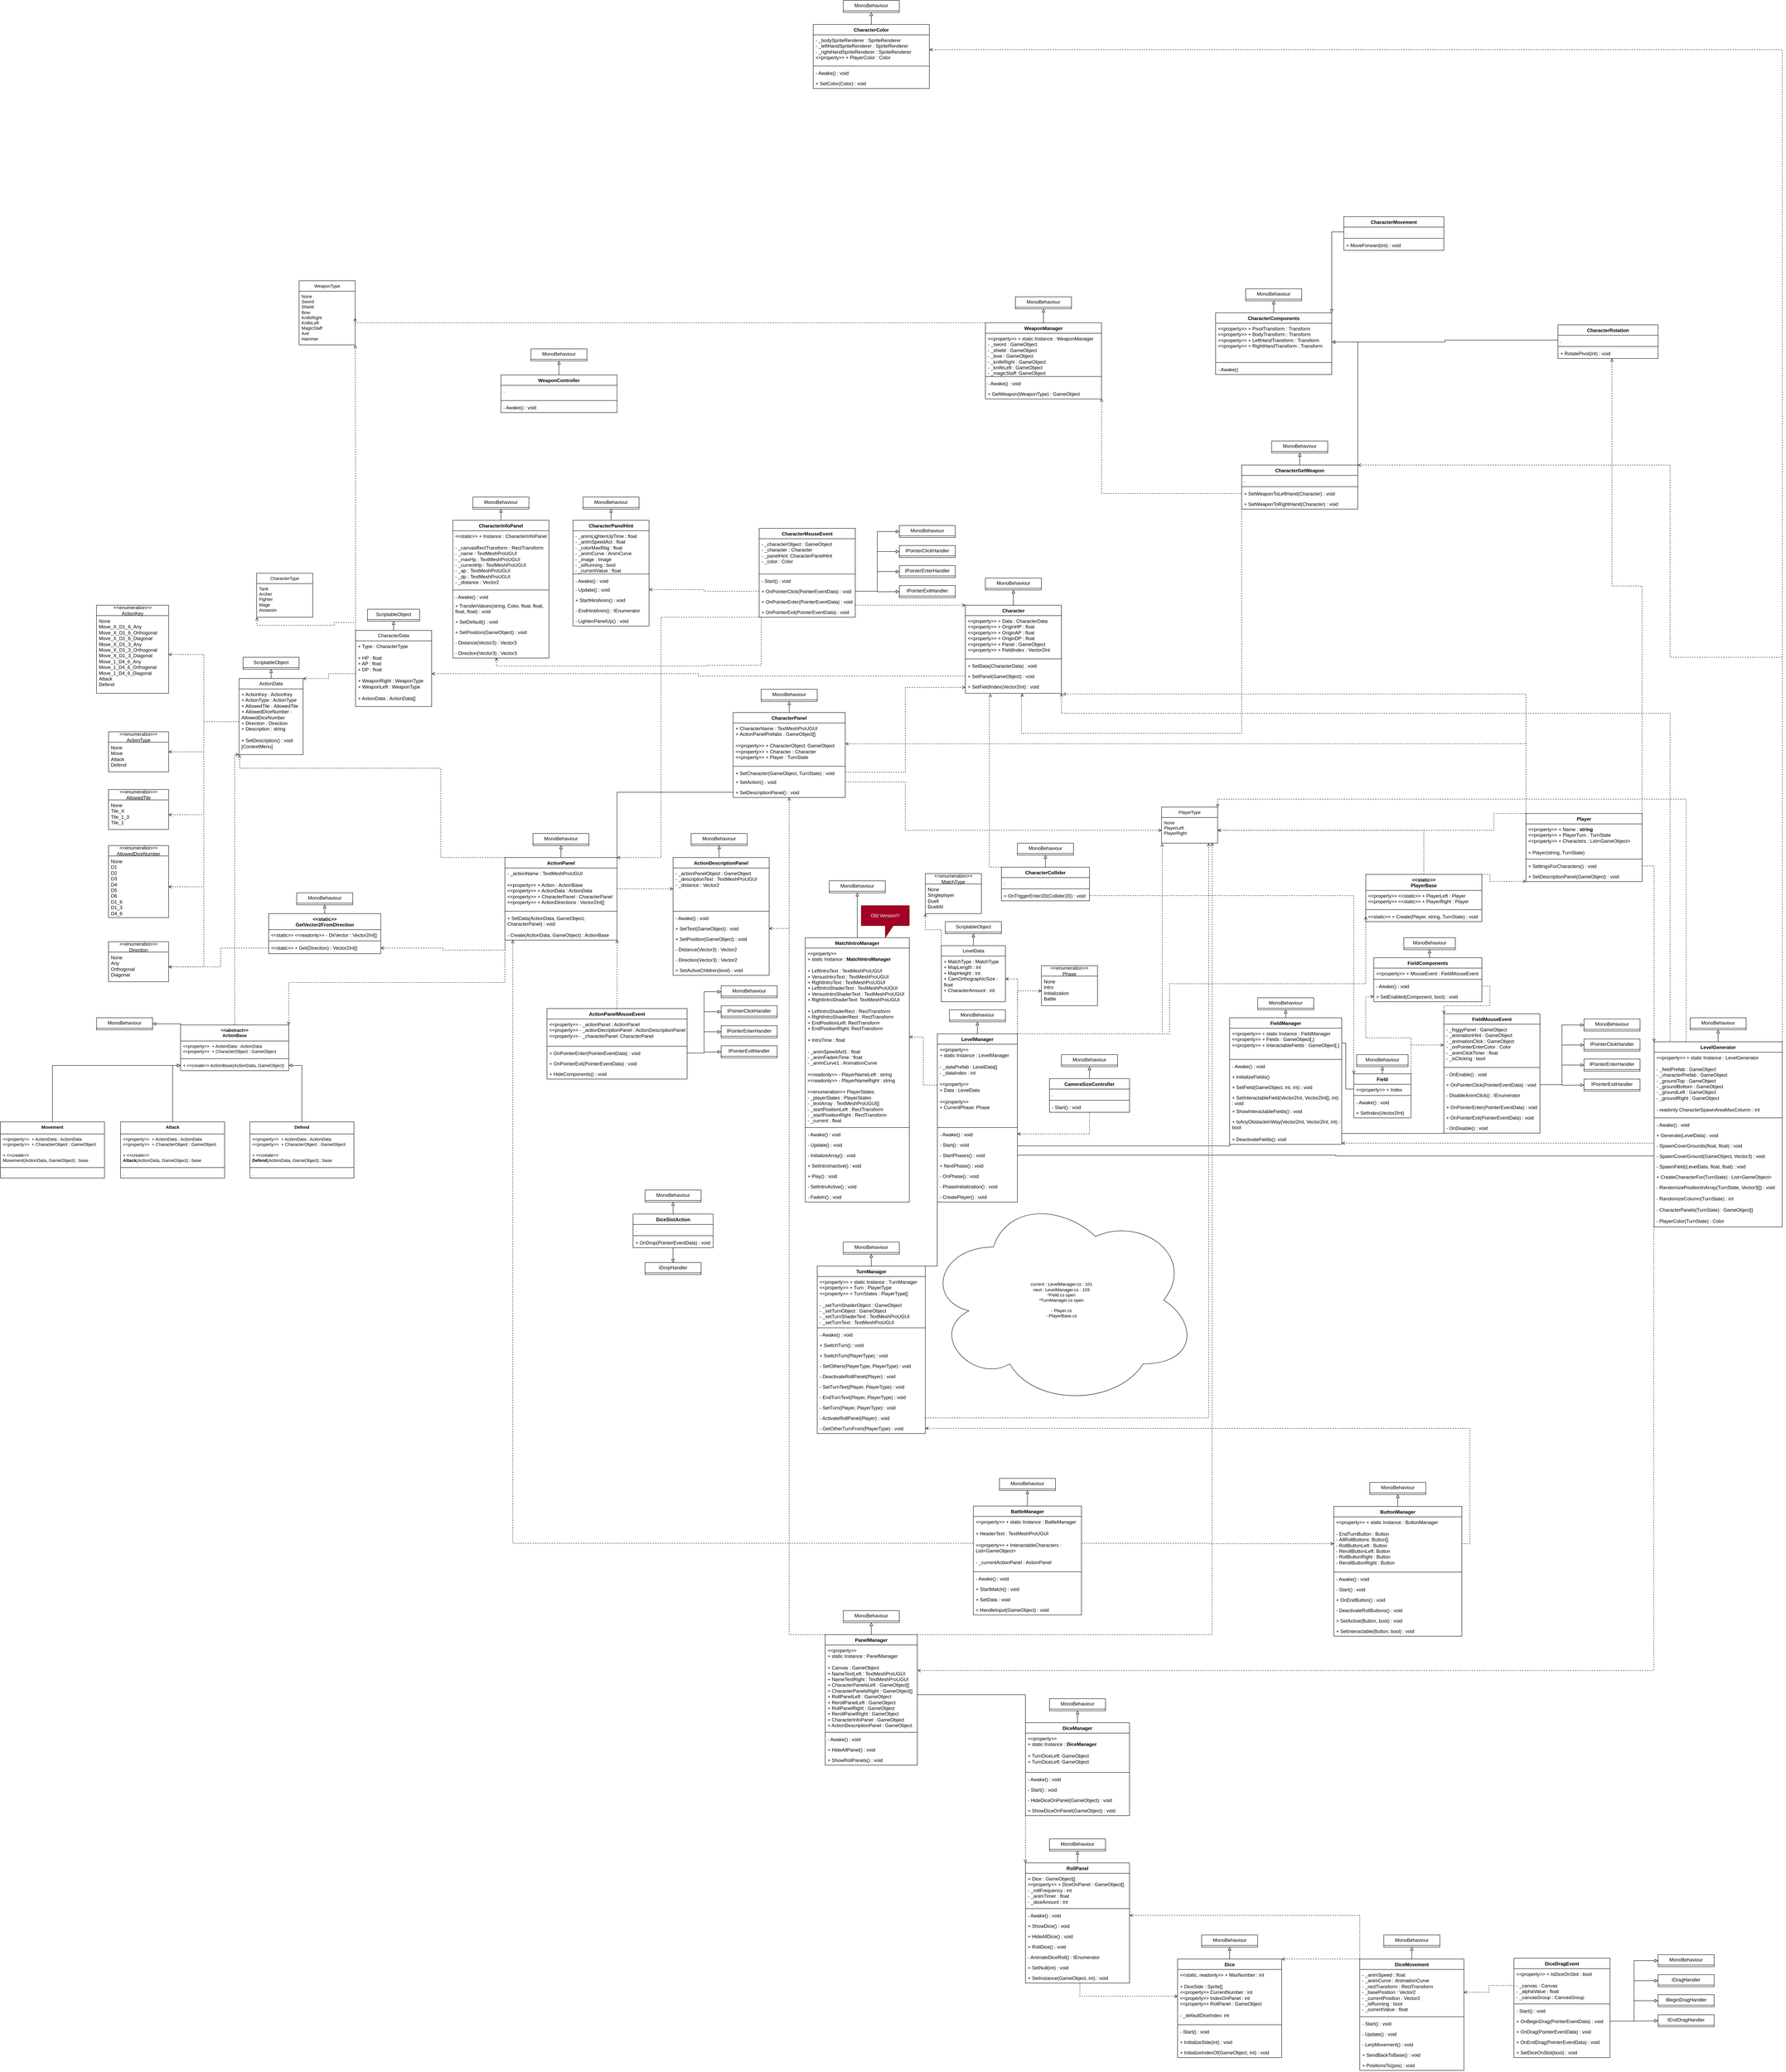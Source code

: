 <mxfile version="27.0.9">
  <diagram name="Seite-1" id="8NvxWf4aIOajbgshDY7r">
    <mxGraphModel dx="3295" dy="4575" grid="1" gridSize="10" guides="1" tooltips="1" connect="1" arrows="1" fold="1" page="1" pageScale="1" pageWidth="827" pageHeight="1169" math="0" shadow="0">
      <root>
        <mxCell id="0" />
        <mxCell id="1" parent="0" />
        <mxCell id="UvUhshw2A6b0irsqmwDa-73" style="edgeStyle=orthogonalEdgeStyle;shape=connector;rounded=0;orthogonalLoop=1;jettySize=auto;html=1;exitX=1;exitY=0;exitDx=0;exitDy=0;dashed=1;strokeColor=default;align=center;verticalAlign=middle;fontFamily=Helvetica;fontSize=11;fontColor=default;labelBackgroundColor=default;endArrow=open;endFill=0;entryX=0;entryY=0.5;entryDx=0;entryDy=0;" parent="1" source="vLgckoQzEjc_kTAw8toX-1" target="UvUhshw2A6b0irsqmwDa-65" edge="1">
          <mxGeometry relative="1" as="geometry">
            <Array as="points">
              <mxPoint x="670" y="200" />
              <mxPoint x="670" y="75" />
            </Array>
            <mxPoint x="1180" y="130" as="targetPoint" />
          </mxGeometry>
        </mxCell>
        <mxCell id="YyLK4IryAPAQeqVZs0Lz-5" style="edgeStyle=orthogonalEdgeStyle;rounded=0;orthogonalLoop=1;jettySize=auto;html=1;exitX=1;exitY=0;exitDx=0;exitDy=0;entryX=0;entryY=0.5;entryDx=0;entryDy=0;dashed=1;endArrow=open;endFill=0;" edge="1" parent="1" source="vLgckoQzEjc_kTAw8toX-1" target="YyLK4IryAPAQeqVZs0Lz-4">
          <mxGeometry relative="1" as="geometry" />
        </mxCell>
        <mxCell id="vLgckoQzEjc_kTAw8toX-1" value="LevelManager" style="swimlane;fontStyle=1;align=center;verticalAlign=top;childLayout=stackLayout;horizontal=1;startSize=26;horizontalStack=0;resizeParent=1;resizeParentMax=0;resizeLast=0;collapsible=1;marginBottom=0;whiteSpace=wrap;html=1;" parent="1" vertex="1">
          <mxGeometry x="90" y="200" width="200" height="420" as="geometry" />
        </mxCell>
        <mxCell id="vLgckoQzEjc_kTAw8toX-2" value="&amp;lt;&amp;lt;property&amp;gt;&amp;gt;&lt;div&gt;+ static Instance : LevelManager&lt;/div&gt;&lt;div&gt;&lt;br&gt;&lt;/div&gt;&lt;div&gt;- _dataPrefab : LevelData[]&lt;/div&gt;&lt;div&gt;- _dataIndex : int&lt;/div&gt;&lt;div&gt;&lt;br&gt;&lt;/div&gt;&lt;div&gt;&amp;lt;&amp;lt;property&amp;gt;&amp;gt;&amp;nbsp;&lt;/div&gt;&lt;div&gt;+ Data : LevelData&lt;/div&gt;&lt;div&gt;&lt;br&gt;&lt;/div&gt;&lt;div&gt;&lt;div&gt;&amp;lt;&amp;lt;property&amp;gt;&amp;gt;&amp;nbsp;&lt;/div&gt;&lt;div&gt;+ CurrentPhase: Phase&lt;/div&gt;&lt;/div&gt;&lt;div&gt;&lt;br&gt;&lt;/div&gt;" style="text;strokeColor=none;fillColor=none;align=left;verticalAlign=top;spacingLeft=4;spacingRight=4;overflow=hidden;rotatable=0;points=[[0,0.5],[1,0.5]];portConstraint=eastwest;whiteSpace=wrap;html=1;" parent="vLgckoQzEjc_kTAw8toX-1" vertex="1">
          <mxGeometry y="26" width="200" height="204" as="geometry" />
        </mxCell>
        <mxCell id="vLgckoQzEjc_kTAw8toX-3" value="" style="line;strokeWidth=1;fillColor=none;align=left;verticalAlign=middle;spacingTop=-1;spacingLeft=3;spacingRight=3;rotatable=0;labelPosition=right;points=[];portConstraint=eastwest;strokeColor=inherit;" parent="vLgckoQzEjc_kTAw8toX-1" vertex="1">
          <mxGeometry y="230" width="200" height="8" as="geometry" />
        </mxCell>
        <mxCell id="vLgckoQzEjc_kTAw8toX-4" value="- Awake() : void" style="text;strokeColor=none;fillColor=none;align=left;verticalAlign=top;spacingLeft=4;spacingRight=4;overflow=hidden;rotatable=0;points=[[0,0.5],[1,0.5]];portConstraint=eastwest;whiteSpace=wrap;html=1;" parent="vLgckoQzEjc_kTAw8toX-1" vertex="1">
          <mxGeometry y="238" width="200" height="26" as="geometry" />
        </mxCell>
        <mxCell id="eUWBFfnXkH0swJJgDL36-5" value="- Start() : void" style="text;strokeColor=none;fillColor=none;align=left;verticalAlign=top;spacingLeft=4;spacingRight=4;overflow=hidden;rotatable=0;points=[[0,0.5],[1,0.5]];portConstraint=eastwest;whiteSpace=wrap;html=1;" parent="vLgckoQzEjc_kTAw8toX-1" vertex="1">
          <mxGeometry y="264" width="200" height="26" as="geometry" />
        </mxCell>
        <mxCell id="eUWBFfnXkH0swJJgDL36-7" value="- StartPhases() : void" style="text;strokeColor=none;fillColor=none;align=left;verticalAlign=top;spacingLeft=4;spacingRight=4;overflow=hidden;rotatable=0;points=[[0,0.5],[1,0.5]];portConstraint=eastwest;whiteSpace=wrap;html=1;" parent="vLgckoQzEjc_kTAw8toX-1" vertex="1">
          <mxGeometry y="290" width="200" height="26" as="geometry" />
        </mxCell>
        <mxCell id="YyLK4IryAPAQeqVZs0Lz-2" value="+ NextPhase() : void" style="text;strokeColor=none;fillColor=none;align=left;verticalAlign=top;spacingLeft=4;spacingRight=4;overflow=hidden;rotatable=0;points=[[0,0.5],[1,0.5]];portConstraint=eastwest;whiteSpace=wrap;html=1;" vertex="1" parent="vLgckoQzEjc_kTAw8toX-1">
          <mxGeometry y="316" width="200" height="26" as="geometry" />
        </mxCell>
        <mxCell id="YyLK4IryAPAQeqVZs0Lz-1" value="- OnPhase() : void" style="text;strokeColor=none;fillColor=none;align=left;verticalAlign=top;spacingLeft=4;spacingRight=4;overflow=hidden;rotatable=0;points=[[0,0.5],[1,0.5]];portConstraint=eastwest;whiteSpace=wrap;html=1;" vertex="1" parent="vLgckoQzEjc_kTAw8toX-1">
          <mxGeometry y="342" width="200" height="26" as="geometry" />
        </mxCell>
        <mxCell id="eUWBFfnXkH0swJJgDL36-8" value="- PhaseInitialization() : void" style="text;strokeColor=none;fillColor=none;align=left;verticalAlign=top;spacingLeft=4;spacingRight=4;overflow=hidden;rotatable=0;points=[[0,0.5],[1,0.5]];portConstraint=eastwest;whiteSpace=wrap;html=1;" parent="vLgckoQzEjc_kTAw8toX-1" vertex="1">
          <mxGeometry y="368" width="200" height="26" as="geometry" />
        </mxCell>
        <mxCell id="mVo9BDDzWze48JsV6DTD-1" value="- CreatePlayer() : void" style="text;strokeColor=none;fillColor=none;align=left;verticalAlign=top;spacingLeft=4;spacingRight=4;overflow=hidden;rotatable=0;points=[[0,0.5],[1,0.5]];portConstraint=eastwest;whiteSpace=wrap;html=1;" parent="vLgckoQzEjc_kTAw8toX-1" vertex="1">
          <mxGeometry y="394" width="200" height="26" as="geometry" />
        </mxCell>
        <mxCell id="u1yDpUMnVR-TtRXkgw76-9" style="edgeStyle=orthogonalEdgeStyle;rounded=0;orthogonalLoop=1;jettySize=auto;html=1;exitX=0.5;exitY=0;exitDx=0;exitDy=0;entryX=0.5;entryY=1;entryDx=0;entryDy=0;endArrow=block;endFill=0;" parent="1" source="u1yDpUMnVR-TtRXkgw76-1" target="u1yDpUMnVR-TtRXkgw76-5" edge="1">
          <mxGeometry relative="1" as="geometry">
            <mxPoint x="2005" y="220" as="sourcePoint" />
          </mxGeometry>
        </mxCell>
        <mxCell id="UvUhshw2A6b0irsqmwDa-102" style="edgeStyle=orthogonalEdgeStyle;shape=connector;rounded=0;orthogonalLoop=1;jettySize=auto;html=1;exitX=1;exitY=0;exitDx=0;exitDy=0;entryX=1;entryY=1;entryDx=0;entryDy=0;dashed=1;strokeColor=default;align=center;verticalAlign=middle;fontFamily=Helvetica;fontSize=11;fontColor=default;labelBackgroundColor=default;endArrow=open;endFill=0;" parent="1" source="u1yDpUMnVR-TtRXkgw76-1" target="UvUhshw2A6b0irsqmwDa-93" edge="1">
          <mxGeometry relative="1" as="geometry">
            <Array as="points">
              <mxPoint x="1920" y="-600" />
              <mxPoint x="400" y="-600" />
            </Array>
          </mxGeometry>
        </mxCell>
        <mxCell id="UvUhshw2A6b0irsqmwDa-129" style="edgeStyle=orthogonalEdgeStyle;shape=connector;rounded=0;orthogonalLoop=1;jettySize=auto;html=1;exitX=1;exitY=0;exitDx=0;exitDy=0;dashed=1;strokeColor=default;align=center;verticalAlign=middle;fontFamily=Helvetica;fontSize=11;fontColor=default;labelBackgroundColor=default;endArrow=open;endFill=0;entryX=1;entryY=0;entryDx=0;entryDy=0;" parent="1" source="u1yDpUMnVR-TtRXkgw76-1" target="UvUhshw2A6b0irsqmwDa-121" edge="1">
          <mxGeometry relative="1" as="geometry">
            <mxPoint x="1940" y="243" as="sourcePoint" />
            <mxPoint x="590" y="-487" as="targetPoint" />
            <Array as="points">
              <mxPoint x="1920" y="-740" />
            </Array>
          </mxGeometry>
        </mxCell>
        <mxCell id="UvUhshw2A6b0irsqmwDa-162" style="edgeStyle=orthogonalEdgeStyle;shape=connector;rounded=0;orthogonalLoop=1;jettySize=auto;html=1;exitX=0.25;exitY=0;exitDx=0;exitDy=0;entryX=1;entryY=0;entryDx=0;entryDy=0;dashed=1;strokeColor=default;align=center;verticalAlign=middle;fontFamily=Helvetica;fontSize=11;fontColor=default;labelBackgroundColor=default;endArrow=open;endFill=0;" parent="1" source="u1yDpUMnVR-TtRXkgw76-1" target="UvUhshw2A6b0irsqmwDa-82" edge="1">
          <mxGeometry relative="1" as="geometry" />
        </mxCell>
        <mxCell id="u1yDpUMnVR-TtRXkgw76-1" value="LevelGenerator" style="swimlane;fontStyle=1;align=center;verticalAlign=top;childLayout=stackLayout;horizontal=1;startSize=26;horizontalStack=0;resizeParent=1;resizeParentMax=0;resizeLast=0;collapsible=1;marginBottom=0;whiteSpace=wrap;html=1;" parent="1" vertex="1">
          <mxGeometry x="1880" y="220" width="320" height="462" as="geometry" />
        </mxCell>
        <mxCell id="u1yDpUMnVR-TtRXkgw76-2" value="&amp;lt;&amp;lt;property&amp;gt;&amp;gt;&amp;nbsp;&lt;span style=&quot;background-color: transparent; color: light-dark(rgb(0, 0, 0), rgb(255, 255, 255));&quot;&gt;+ static Instance : LevelGenerator&lt;/span&gt;&lt;div&gt;&lt;br&gt;&lt;/div&gt;&lt;div&gt;- _fieldPrefab : GameObject&lt;/div&gt;&lt;div&gt;- _&lt;span style=&quot;background-color: transparent; color: light-dark(rgb(0, 0, 0), rgb(255, 255, 255));&quot;&gt;characterPrefab : GameObject&lt;/span&gt;&lt;/div&gt;&lt;div&gt;- _groundTop : GameObject&lt;/div&gt;&lt;div&gt;- _groundBottom : GameObject&lt;/div&gt;&lt;div&gt;- _groundLeft : GameObject&lt;/div&gt;&lt;div&gt;- _groundRight : GameObject&lt;/div&gt;&lt;div&gt;&lt;br&gt;&lt;/div&gt;&lt;div&gt;- readonly CharacterSpawnAreaMaxColumn : int&lt;/div&gt;&lt;div&gt;&lt;br&gt;&lt;/div&gt;" style="text;strokeColor=none;fillColor=none;align=left;verticalAlign=top;spacingLeft=4;spacingRight=4;overflow=hidden;rotatable=0;points=[[0,0.5],[1,0.5]];portConstraint=eastwest;whiteSpace=wrap;html=1;" parent="u1yDpUMnVR-TtRXkgw76-1" vertex="1">
          <mxGeometry y="26" width="320" height="160" as="geometry" />
        </mxCell>
        <mxCell id="u1yDpUMnVR-TtRXkgw76-3" value="" style="line;strokeWidth=1;fillColor=none;align=left;verticalAlign=middle;spacingTop=-1;spacingLeft=3;spacingRight=3;rotatable=0;labelPosition=right;points=[];portConstraint=eastwest;strokeColor=inherit;" parent="u1yDpUMnVR-TtRXkgw76-1" vertex="1">
          <mxGeometry y="186" width="320" height="8" as="geometry" />
        </mxCell>
        <mxCell id="u1yDpUMnVR-TtRXkgw76-4" value="- Awake() : void" style="text;strokeColor=none;fillColor=none;align=left;verticalAlign=top;spacingLeft=4;spacingRight=4;overflow=hidden;rotatable=0;points=[[0,0.5],[1,0.5]];portConstraint=eastwest;whiteSpace=wrap;html=1;" parent="u1yDpUMnVR-TtRXkgw76-1" vertex="1">
          <mxGeometry y="194" width="320" height="26" as="geometry" />
        </mxCell>
        <mxCell id="u1yDpUMnVR-TtRXkgw76-15" value="+ Generate(LevelData) : void" style="text;strokeColor=none;fillColor=none;align=left;verticalAlign=top;spacingLeft=4;spacingRight=4;overflow=hidden;rotatable=0;points=[[0,0.5],[1,0.5]];portConstraint=eastwest;whiteSpace=wrap;html=1;" parent="u1yDpUMnVR-TtRXkgw76-1" vertex="1">
          <mxGeometry y="220" width="320" height="26" as="geometry" />
        </mxCell>
        <mxCell id="mVo9BDDzWze48JsV6DTD-15" value="- SpawnCoverGrounds(float, float) : void" style="text;strokeColor=none;fillColor=none;align=left;verticalAlign=top;spacingLeft=4;spacingRight=4;overflow=hidden;rotatable=0;points=[[0,0.5],[1,0.5]];portConstraint=eastwest;whiteSpace=wrap;html=1;" parent="u1yDpUMnVR-TtRXkgw76-1" vertex="1">
          <mxGeometry y="246" width="320" height="26" as="geometry" />
        </mxCell>
        <mxCell id="u1yDpUMnVR-TtRXkgw76-13" value="- SpawnCoverGround(GameObject, Vector3) : void" style="text;strokeColor=none;fillColor=none;align=left;verticalAlign=top;spacingLeft=4;spacingRight=4;overflow=hidden;rotatable=0;points=[[0,0.5],[1,0.5]];portConstraint=eastwest;whiteSpace=wrap;html=1;" parent="u1yDpUMnVR-TtRXkgw76-1" vertex="1">
          <mxGeometry y="272" width="320" height="26" as="geometry" />
        </mxCell>
        <mxCell id="u1yDpUMnVR-TtRXkgw76-12" value="- SpawnField(LevelData, float, float) : void" style="text;strokeColor=none;fillColor=none;align=left;verticalAlign=top;spacingLeft=4;spacingRight=4;overflow=hidden;rotatable=0;points=[[0,0.5],[1,0.5]];portConstraint=eastwest;whiteSpace=wrap;html=1;" parent="u1yDpUMnVR-TtRXkgw76-1" vertex="1">
          <mxGeometry y="298" width="320" height="26" as="geometry" />
        </mxCell>
        <mxCell id="mVo9BDDzWze48JsV6DTD-14" value="+ CreateCharacterFor(TurnState) : List&amp;lt;GameObject&amp;gt;" style="text;strokeColor=none;fillColor=none;align=left;verticalAlign=top;spacingLeft=4;spacingRight=4;overflow=hidden;rotatable=0;points=[[0,0.5],[1,0.5]];portConstraint=eastwest;whiteSpace=wrap;html=1;" parent="u1yDpUMnVR-TtRXkgw76-1" vertex="1">
          <mxGeometry y="324" width="320" height="26" as="geometry" />
        </mxCell>
        <mxCell id="u1yDpUMnVR-TtRXkgw76-14" value="- RandomizePositionInArray(&lt;span style=&quot;background-color: transparent; color: light-dark(rgb(0, 0, 0), rgb(255, 255, 255));&quot;&gt;TurnState, Vector3[]) : void&lt;/span&gt;" style="text;strokeColor=none;fillColor=none;align=left;verticalAlign=top;spacingLeft=4;spacingRight=4;overflow=hidden;rotatable=0;points=[[0,0.5],[1,0.5]];portConstraint=eastwest;whiteSpace=wrap;html=1;" parent="u1yDpUMnVR-TtRXkgw76-1" vertex="1">
          <mxGeometry y="350" width="320" height="28" as="geometry" />
        </mxCell>
        <mxCell id="mVo9BDDzWze48JsV6DTD-16" value="- RandomizeColumn(TurnState&lt;span style=&quot;background-color: transparent; color: light-dark(rgb(0, 0, 0), rgb(255, 255, 255));&quot;&gt;) : int&lt;/span&gt;" style="text;strokeColor=none;fillColor=none;align=left;verticalAlign=top;spacingLeft=4;spacingRight=4;overflow=hidden;rotatable=0;points=[[0,0.5],[1,0.5]];portConstraint=eastwest;whiteSpace=wrap;html=1;" parent="u1yDpUMnVR-TtRXkgw76-1" vertex="1">
          <mxGeometry y="378" width="320" height="28" as="geometry" />
        </mxCell>
        <mxCell id="mVo9BDDzWze48JsV6DTD-17" value="- CharacterPanels(TurnState) : GameObject[]" style="text;strokeColor=none;fillColor=none;align=left;verticalAlign=top;spacingLeft=4;spacingRight=4;overflow=hidden;rotatable=0;points=[[0,0.5],[1,0.5]];portConstraint=eastwest;whiteSpace=wrap;html=1;" parent="u1yDpUMnVR-TtRXkgw76-1" vertex="1">
          <mxGeometry y="406" width="320" height="28" as="geometry" />
        </mxCell>
        <mxCell id="mVo9BDDzWze48JsV6DTD-18" value="- PlayerColor(TurnState) : Color" style="text;strokeColor=none;fillColor=none;align=left;verticalAlign=top;spacingLeft=4;spacingRight=4;overflow=hidden;rotatable=0;points=[[0,0.5],[1,0.5]];portConstraint=eastwest;whiteSpace=wrap;html=1;" parent="u1yDpUMnVR-TtRXkgw76-1" vertex="1">
          <mxGeometry y="434" width="320" height="28" as="geometry" />
        </mxCell>
        <mxCell id="u1yDpUMnVR-TtRXkgw76-5" value="MonoBehaviour" style="swimlane;fontStyle=0;childLayout=stackLayout;horizontal=1;startSize=26;fillColor=none;horizontalStack=0;resizeParent=1;resizeParentMax=0;resizeLast=0;collapsible=1;marginBottom=0;whiteSpace=wrap;html=1;" parent="1" vertex="1">
          <mxGeometry x="1970" y="160" width="140" height="30" as="geometry" />
        </mxCell>
        <mxCell id="u1yDpUMnVR-TtRXkgw76-10" style="edgeStyle=orthogonalEdgeStyle;rounded=0;orthogonalLoop=1;jettySize=auto;html=1;exitX=0.5;exitY=0;exitDx=0;exitDy=0;entryX=0.5;entryY=1;entryDx=0;entryDy=0;endArrow=block;endFill=0;" parent="1" source="vLgckoQzEjc_kTAw8toX-1" target="u1yDpUMnVR-TtRXkgw76-11" edge="1">
          <mxGeometry relative="1" as="geometry">
            <mxPoint x="190" y="185" as="sourcePoint" />
          </mxGeometry>
        </mxCell>
        <mxCell id="u1yDpUMnVR-TtRXkgw76-11" value="MonoBehaviour" style="swimlane;fontStyle=0;childLayout=stackLayout;horizontal=1;startSize=26;fillColor=none;horizontalStack=0;resizeParent=1;resizeParentMax=0;resizeLast=0;collapsible=1;marginBottom=0;whiteSpace=wrap;html=1;" parent="1" vertex="1">
          <mxGeometry x="120" y="140" width="140" height="30" as="geometry" />
        </mxCell>
        <mxCell id="u1yDpUMnVR-TtRXkgw76-18" style="edgeStyle=orthogonalEdgeStyle;rounded=0;orthogonalLoop=1;jettySize=auto;html=1;exitX=1;exitY=0.5;exitDx=0;exitDy=0;entryX=0;entryY=0.5;entryDx=0;entryDy=0;endArrow=none;startFill=0;" parent="1" source="eUWBFfnXkH0swJJgDL36-7" target="u1yDpUMnVR-TtRXkgw76-13" edge="1">
          <mxGeometry relative="1" as="geometry" />
        </mxCell>
        <mxCell id="mVo9BDDzWze48JsV6DTD-2" value="LevelData" style="swimlane;fontStyle=0;childLayout=stackLayout;horizontal=1;startSize=26;fillColor=none;horizontalStack=0;resizeParent=1;resizeParentMax=0;resizeLast=0;collapsible=1;marginBottom=0;whiteSpace=wrap;html=1;" parent="1" vertex="1">
          <mxGeometry x="100" y="-20" width="160" height="140" as="geometry" />
        </mxCell>
        <mxCell id="mVo9BDDzWze48JsV6DTD-3" value="+ MatchType : MatchType&lt;div&gt;+ MapLength : int&lt;/div&gt;&lt;div&gt;+ MapHeight : int&lt;/div&gt;&lt;div&gt;+ CamOrthographicSize : float&lt;/div&gt;&lt;div&gt;+ CharacterAmount : int&lt;/div&gt;" style="text;strokeColor=none;fillColor=none;align=left;verticalAlign=top;spacingLeft=4;spacingRight=4;overflow=hidden;rotatable=0;points=[[0,0.5],[1,0.5]];portConstraint=eastwest;whiteSpace=wrap;html=1;" parent="mVo9BDDzWze48JsV6DTD-2" vertex="1">
          <mxGeometry y="26" width="160" height="114" as="geometry" />
        </mxCell>
        <mxCell id="mVo9BDDzWze48JsV6DTD-6" style="edgeStyle=orthogonalEdgeStyle;rounded=0;orthogonalLoop=1;jettySize=auto;html=1;exitX=0.5;exitY=0;exitDx=0;exitDy=0;entryX=0.5;entryY=1;entryDx=0;entryDy=0;endArrow=block;endFill=0;" parent="1" source="mVo9BDDzWze48JsV6DTD-2" target="mVo9BDDzWze48JsV6DTD-7" edge="1">
          <mxGeometry relative="1" as="geometry">
            <mxPoint x="180" y="-20" as="sourcePoint" />
          </mxGeometry>
        </mxCell>
        <mxCell id="mVo9BDDzWze48JsV6DTD-7" value="ScriptableObject" style="swimlane;fontStyle=0;childLayout=stackLayout;horizontal=1;startSize=26;fillColor=none;horizontalStack=0;resizeParent=1;resizeParentMax=0;resizeLast=0;collapsible=1;marginBottom=0;whiteSpace=wrap;html=1;" parent="1" vertex="1">
          <mxGeometry x="110" y="-80" width="140" height="30" as="geometry" />
        </mxCell>
        <mxCell id="mVo9BDDzWze48JsV6DTD-8" style="edgeStyle=orthogonalEdgeStyle;rounded=0;orthogonalLoop=1;jettySize=auto;html=1;entryX=1;entryY=0.5;entryDx=0;entryDy=0;dashed=1;endArrow=open;endFill=0;" parent="1" target="mVo9BDDzWze48JsV6DTD-3" edge="1">
          <mxGeometry relative="1" as="geometry">
            <mxPoint x="290" y="200" as="sourcePoint" />
          </mxGeometry>
        </mxCell>
        <mxCell id="mVo9BDDzWze48JsV6DTD-9" value="&amp;lt;&amp;lt;enumeration&amp;gt;&amp;gt;&lt;div&gt;MatchType&lt;/div&gt;" style="swimlane;fontStyle=0;childLayout=stackLayout;horizontal=1;startSize=26;fillColor=none;horizontalStack=0;resizeParent=1;resizeParentMax=0;resizeLast=0;collapsible=1;marginBottom=0;whiteSpace=wrap;html=1;" parent="1" vertex="1">
          <mxGeometry x="60" y="-200" width="140" height="100" as="geometry" />
        </mxCell>
        <mxCell id="mVo9BDDzWze48JsV6DTD-10" value="None&lt;div&gt;Singleplayer&lt;/div&gt;&lt;div&gt;Duell&lt;/div&gt;&lt;div&gt;DuellAI&lt;/div&gt;" style="text;strokeColor=none;fillColor=none;align=left;verticalAlign=top;spacingLeft=4;spacingRight=4;overflow=hidden;rotatable=0;points=[[0,0.5],[1,0.5]];portConstraint=eastwest;whiteSpace=wrap;html=1;" parent="mVo9BDDzWze48JsV6DTD-9" vertex="1">
          <mxGeometry y="26" width="140" height="74" as="geometry" />
        </mxCell>
        <mxCell id="mVo9BDDzWze48JsV6DTD-13" style="edgeStyle=orthogonalEdgeStyle;rounded=0;orthogonalLoop=1;jettySize=auto;html=1;exitX=0;exitY=0;exitDx=0;exitDy=0;entryX=0;entryY=1;entryDx=0;entryDy=0;dashed=1;endArrow=open;endFill=0;" parent="1" source="mVo9BDDzWze48JsV6DTD-2" target="mVo9BDDzWze48JsV6DTD-9" edge="1">
          <mxGeometry relative="1" as="geometry" />
        </mxCell>
        <mxCell id="UvUhshw2A6b0irsqmwDa-354" style="edgeStyle=orthogonalEdgeStyle;shape=connector;rounded=0;orthogonalLoop=1;jettySize=auto;html=1;exitX=0;exitY=0;exitDx=0;exitDy=0;dashed=1;strokeColor=default;align=center;verticalAlign=middle;fontFamily=Helvetica;fontSize=11;fontColor=default;labelBackgroundColor=default;endArrow=open;endFill=0;entryX=0.5;entryY=1;entryDx=0;entryDy=0;" parent="1" source="mVo9BDDzWze48JsV6DTD-19" target="UvUhshw2A6b0irsqmwDa-275" edge="1">
          <mxGeometry relative="1" as="geometry">
            <mxPoint x="319.73" y="693.47" as="sourcePoint" />
            <mxPoint x="-230" y="-810" as="targetPoint" />
            <Array as="points">
              <mxPoint x="-280" y="1700" />
            </Array>
          </mxGeometry>
        </mxCell>
        <mxCell id="UvUhshw2A6b0irsqmwDa-357" style="edgeStyle=orthogonalEdgeStyle;shape=connector;rounded=0;orthogonalLoop=1;jettySize=auto;html=1;exitX=1;exitY=0;exitDx=0;exitDy=0;dashed=1;strokeColor=default;align=center;verticalAlign=middle;fontFamily=Helvetica;fontSize=11;fontColor=default;labelBackgroundColor=default;endArrow=open;endFill=0;entryX=0.903;entryY=0.986;entryDx=0;entryDy=0;entryPerimeter=0;" parent="1" source="mVo9BDDzWze48JsV6DTD-19" target="UvUhshw2A6b0irsqmwDa-83" edge="1">
          <mxGeometry relative="1" as="geometry">
            <mxPoint x="760" y="-250" as="targetPoint" />
            <Array as="points">
              <mxPoint x="776" y="1700" />
            </Array>
          </mxGeometry>
        </mxCell>
        <mxCell id="mVo9BDDzWze48JsV6DTD-19" value="PanelManager" style="swimlane;fontStyle=1;align=center;verticalAlign=top;childLayout=stackLayout;horizontal=1;startSize=26;horizontalStack=0;resizeParent=1;resizeParentMax=0;resizeLast=0;collapsible=1;marginBottom=0;whiteSpace=wrap;html=1;" parent="1" vertex="1">
          <mxGeometry x="-190" y="1700" width="230" height="326" as="geometry" />
        </mxCell>
        <mxCell id="mVo9BDDzWze48JsV6DTD-20" value="&amp;lt;&amp;lt;property&amp;gt;&amp;gt;&lt;div&gt;+ static Instance : PanelManager&lt;/div&gt;&lt;div&gt;&lt;br&gt;&lt;/div&gt;&lt;div&gt;+ Canvas : GameObject&lt;/div&gt;&lt;div&gt;+ NameTextLeft : TextMeshProUGUI&lt;/div&gt;&lt;div&gt;+ NameTextRight : TextMeshProUGUI&lt;/div&gt;&lt;div&gt;+ CharacterPanelsLeft : GameObject[]&lt;/div&gt;&lt;div&gt;+ CharacterPanelsRight : GameObject[]&lt;/div&gt;&lt;div&gt;+ RollPanelLeft : GameObject&lt;/div&gt;&lt;div&gt;+ RerollPanelLeft : GameObject&lt;/div&gt;&lt;div&gt;+ RollPanelRight : GameObject&lt;/div&gt;&lt;div&gt;+ RerollPanelRight : GameObject&lt;/div&gt;&lt;div&gt;+ CharacterInfoPanel : GameObject&lt;/div&gt;&lt;div&gt;+ ActionDescriptionPanel : GameObject&lt;/div&gt;" style="text;strokeColor=none;fillColor=none;align=left;verticalAlign=top;spacingLeft=4;spacingRight=4;overflow=hidden;rotatable=0;points=[[0,0.5],[1,0.5]];portConstraint=eastwest;whiteSpace=wrap;html=1;" parent="mVo9BDDzWze48JsV6DTD-19" vertex="1">
          <mxGeometry y="26" width="230" height="214" as="geometry" />
        </mxCell>
        <mxCell id="mVo9BDDzWze48JsV6DTD-21" value="" style="line;strokeWidth=1;fillColor=none;align=left;verticalAlign=middle;spacingTop=-1;spacingLeft=3;spacingRight=3;rotatable=0;labelPosition=right;points=[];portConstraint=eastwest;strokeColor=inherit;" parent="mVo9BDDzWze48JsV6DTD-19" vertex="1">
          <mxGeometry y="240" width="230" height="8" as="geometry" />
        </mxCell>
        <mxCell id="mVo9BDDzWze48JsV6DTD-22" value="- Awake() : void" style="text;strokeColor=none;fillColor=none;align=left;verticalAlign=top;spacingLeft=4;spacingRight=4;overflow=hidden;rotatable=0;points=[[0,0.5],[1,0.5]];portConstraint=eastwest;whiteSpace=wrap;html=1;" parent="mVo9BDDzWze48JsV6DTD-19" vertex="1">
          <mxGeometry y="248" width="230" height="26" as="geometry" />
        </mxCell>
        <mxCell id="mVo9BDDzWze48JsV6DTD-23" value="+ HideAllPanel() : void" style="text;strokeColor=none;fillColor=none;align=left;verticalAlign=top;spacingLeft=4;spacingRight=4;overflow=hidden;rotatable=0;points=[[0,0.5],[1,0.5]];portConstraint=eastwest;whiteSpace=wrap;html=1;" parent="mVo9BDDzWze48JsV6DTD-19" vertex="1">
          <mxGeometry y="274" width="230" height="26" as="geometry" />
        </mxCell>
        <mxCell id="mVo9BDDzWze48JsV6DTD-24" value="+ ShowRollPanels() : void" style="text;strokeColor=none;fillColor=none;align=left;verticalAlign=top;spacingLeft=4;spacingRight=4;overflow=hidden;rotatable=0;points=[[0,0.5],[1,0.5]];portConstraint=eastwest;whiteSpace=wrap;html=1;" parent="mVo9BDDzWze48JsV6DTD-19" vertex="1">
          <mxGeometry y="300" width="230" height="26" as="geometry" />
        </mxCell>
        <mxCell id="mVo9BDDzWze48JsV6DTD-26" style="edgeStyle=orthogonalEdgeStyle;rounded=0;orthogonalLoop=1;jettySize=auto;html=1;entryX=0.5;entryY=1;entryDx=0;entryDy=0;endArrow=block;endFill=0;exitX=0.5;exitY=0;exitDx=0;exitDy=0;" parent="1" source="mVo9BDDzWze48JsV6DTD-19" target="mVo9BDDzWze48JsV6DTD-27" edge="1">
          <mxGeometry relative="1" as="geometry">
            <mxPoint x="-75" y="1700" as="sourcePoint" />
          </mxGeometry>
        </mxCell>
        <mxCell id="mVo9BDDzWze48JsV6DTD-27" value="MonoBehaviour" style="swimlane;fontStyle=0;childLayout=stackLayout;horizontal=1;startSize=26;fillColor=none;horizontalStack=0;resizeParent=1;resizeParentMax=0;resizeLast=0;collapsible=1;marginBottom=0;whiteSpace=wrap;html=1;" parent="1" vertex="1">
          <mxGeometry x="-145" y="1640" width="140" height="30" as="geometry" />
        </mxCell>
        <mxCell id="mVo9BDDzWze48JsV6DTD-42" value="ActionDescriptionPanel" style="swimlane;fontStyle=1;align=center;verticalAlign=top;childLayout=stackLayout;horizontal=1;startSize=26;horizontalStack=0;resizeParent=1;resizeParentMax=0;resizeLast=0;collapsible=1;marginBottom=0;whiteSpace=wrap;html=1;" parent="1" vertex="1">
          <mxGeometry x="-570" y="-240" width="240" height="294" as="geometry" />
        </mxCell>
        <mxCell id="mVo9BDDzWze48JsV6DTD-43" value="-&amp;nbsp;_actionPanelObject : GameObject&lt;br&gt;&lt;div&gt;- _descriptionText : TextMeshProUGUI&lt;/div&gt;&lt;div&gt;- _distance : Vector2&lt;/div&gt;&lt;div&gt;&lt;br&gt;&lt;/div&gt;" style="text;strokeColor=none;fillColor=none;align=left;verticalAlign=top;spacingLeft=4;spacingRight=4;overflow=hidden;rotatable=0;points=[[0,0.5],[1,0.5]];portConstraint=eastwest;whiteSpace=wrap;html=1;" parent="mVo9BDDzWze48JsV6DTD-42" vertex="1">
          <mxGeometry y="26" width="240" height="104" as="geometry" />
        </mxCell>
        <mxCell id="mVo9BDDzWze48JsV6DTD-44" value="" style="line;strokeWidth=1;fillColor=none;align=left;verticalAlign=middle;spacingTop=-1;spacingLeft=3;spacingRight=3;rotatable=0;labelPosition=right;points=[];portConstraint=eastwest;strokeColor=inherit;" parent="mVo9BDDzWze48JsV6DTD-42" vertex="1">
          <mxGeometry y="130" width="240" height="8" as="geometry" />
        </mxCell>
        <mxCell id="mVo9BDDzWze48JsV6DTD-45" value="- Awake() : void" style="text;strokeColor=none;fillColor=none;align=left;verticalAlign=top;spacingLeft=4;spacingRight=4;overflow=hidden;rotatable=0;points=[[0,0.5],[1,0.5]];portConstraint=eastwest;whiteSpace=wrap;html=1;" parent="mVo9BDDzWze48JsV6DTD-42" vertex="1">
          <mxGeometry y="138" width="240" height="26" as="geometry" />
        </mxCell>
        <mxCell id="mVo9BDDzWze48JsV6DTD-46" value="+ SetText(GameObject) : void" style="text;strokeColor=none;fillColor=none;align=left;verticalAlign=top;spacingLeft=4;spacingRight=4;overflow=hidden;rotatable=0;points=[[0,0.5],[1,0.5]];portConstraint=eastwest;whiteSpace=wrap;html=1;" parent="mVo9BDDzWze48JsV6DTD-42" vertex="1">
          <mxGeometry y="164" width="240" height="26" as="geometry" />
        </mxCell>
        <mxCell id="mVo9BDDzWze48JsV6DTD-47" value="+ SetPosition(GameObject) : void" style="text;strokeColor=none;fillColor=none;align=left;verticalAlign=top;spacingLeft=4;spacingRight=4;overflow=hidden;rotatable=0;points=[[0,0.5],[1,0.5]];portConstraint=eastwest;whiteSpace=wrap;html=1;" parent="mVo9BDDzWze48JsV6DTD-42" vertex="1">
          <mxGeometry y="190" width="240" height="26" as="geometry" />
        </mxCell>
        <mxCell id="mVo9BDDzWze48JsV6DTD-50" value="- Distance(Vector3) : Vector2" style="text;strokeColor=none;fillColor=none;align=left;verticalAlign=top;spacingLeft=4;spacingRight=4;overflow=hidden;rotatable=0;points=[[0,0.5],[1,0.5]];portConstraint=eastwest;whiteSpace=wrap;html=1;" parent="mVo9BDDzWze48JsV6DTD-42" vertex="1">
          <mxGeometry y="216" width="240" height="26" as="geometry" />
        </mxCell>
        <mxCell id="mVo9BDDzWze48JsV6DTD-51" value="- Direction(Vector3) : Vector2" style="text;strokeColor=none;fillColor=none;align=left;verticalAlign=top;spacingLeft=4;spacingRight=4;overflow=hidden;rotatable=0;points=[[0,0.5],[1,0.5]];portConstraint=eastwest;whiteSpace=wrap;html=1;" parent="mVo9BDDzWze48JsV6DTD-42" vertex="1">
          <mxGeometry y="242" width="240" height="26" as="geometry" />
        </mxCell>
        <mxCell id="mVo9BDDzWze48JsV6DTD-52" value="+ SetActiveChildren(bool) : void" style="text;strokeColor=none;fillColor=none;align=left;verticalAlign=top;spacingLeft=4;spacingRight=4;overflow=hidden;rotatable=0;points=[[0,0.5],[1,0.5]];portConstraint=eastwest;whiteSpace=wrap;html=1;" parent="mVo9BDDzWze48JsV6DTD-42" vertex="1">
          <mxGeometry y="268" width="240" height="26" as="geometry" />
        </mxCell>
        <mxCell id="mVo9BDDzWze48JsV6DTD-48" style="edgeStyle=orthogonalEdgeStyle;rounded=0;orthogonalLoop=1;jettySize=auto;html=1;entryX=0.5;entryY=1;entryDx=0;entryDy=0;endArrow=block;endFill=0;exitX=0.5;exitY=0;exitDx=0;exitDy=0;" parent="1" source="mVo9BDDzWze48JsV6DTD-42" target="mVo9BDDzWze48JsV6DTD-49" edge="1">
          <mxGeometry relative="1" as="geometry">
            <mxPoint x="-455" y="-240" as="sourcePoint" />
          </mxGeometry>
        </mxCell>
        <mxCell id="mVo9BDDzWze48JsV6DTD-49" value="MonoBehaviour" style="swimlane;fontStyle=0;childLayout=stackLayout;horizontal=1;startSize=26;fillColor=none;horizontalStack=0;resizeParent=1;resizeParentMax=0;resizeLast=0;collapsible=1;marginBottom=0;whiteSpace=wrap;html=1;" parent="1" vertex="1">
          <mxGeometry x="-525" y="-300" width="140" height="30" as="geometry" />
        </mxCell>
        <mxCell id="UvUhshw2A6b0irsqmwDa-359" style="edgeStyle=orthogonalEdgeStyle;shape=connector;rounded=0;orthogonalLoop=1;jettySize=auto;html=1;exitX=1;exitY=0;exitDx=0;exitDy=0;entryX=0;entryY=0.5;entryDx=0;entryDy=0;strokeColor=default;align=center;verticalAlign=middle;fontFamily=Helvetica;fontSize=11;fontColor=default;labelBackgroundColor=default;endArrow=none;endFill=0;startFill=0;" parent="1" source="mVo9BDDzWze48JsV6DTD-54" target="UvUhshw2A6b0irsqmwDa-282" edge="1">
          <mxGeometry relative="1" as="geometry" />
        </mxCell>
        <mxCell id="mVo9BDDzWze48JsV6DTD-54" value="ActionPanel" style="swimlane;fontStyle=1;align=center;verticalAlign=top;childLayout=stackLayout;horizontal=1;startSize=26;horizontalStack=0;resizeParent=1;resizeParentMax=0;resizeLast=0;collapsible=1;marginBottom=0;whiteSpace=wrap;html=1;" parent="1" vertex="1">
          <mxGeometry x="-990" y="-240" width="280" height="206" as="geometry" />
        </mxCell>
        <mxCell id="mVo9BDDzWze48JsV6DTD-55" value="- _actionName : TextMeshProUGUI&lt;br&gt;&lt;div&gt;&lt;br&gt;&lt;/div&gt;&lt;div&gt;&amp;lt;&amp;lt;property&amp;gt;&amp;gt; + Action : ActionBase&lt;/div&gt;&lt;div&gt;&amp;lt;&amp;lt;property&amp;gt;&amp;gt; + ActionData : ActionData&lt;/div&gt;&lt;div&gt;&amp;lt;&amp;lt;property&amp;gt;&amp;gt; + CharacterPanel : CharacterPanel&lt;/div&gt;&lt;div&gt;&amp;lt;&amp;lt;property&amp;gt;&amp;gt; + ActionDirections : Vector2Int[]&lt;/div&gt;" style="text;strokeColor=none;fillColor=none;align=left;verticalAlign=top;spacingLeft=4;spacingRight=4;overflow=hidden;rotatable=0;points=[[0,0.5],[1,0.5]];portConstraint=eastwest;whiteSpace=wrap;html=1;" parent="mVo9BDDzWze48JsV6DTD-54" vertex="1">
          <mxGeometry y="26" width="280" height="104" as="geometry" />
        </mxCell>
        <mxCell id="mVo9BDDzWze48JsV6DTD-56" value="" style="line;strokeWidth=1;fillColor=none;align=left;verticalAlign=middle;spacingTop=-1;spacingLeft=3;spacingRight=3;rotatable=0;labelPosition=right;points=[];portConstraint=eastwest;strokeColor=inherit;" parent="mVo9BDDzWze48JsV6DTD-54" vertex="1">
          <mxGeometry y="130" width="280" height="8" as="geometry" />
        </mxCell>
        <mxCell id="mVo9BDDzWze48JsV6DTD-57" value="+ SetData(ActionData, GameObject, CharacterPanel) : void" style="text;strokeColor=none;fillColor=none;align=left;verticalAlign=top;spacingLeft=4;spacingRight=4;overflow=hidden;rotatable=0;points=[[0,0.5],[1,0.5]];portConstraint=eastwest;whiteSpace=wrap;html=1;" parent="mVo9BDDzWze48JsV6DTD-54" vertex="1">
          <mxGeometry y="138" width="280" height="42" as="geometry" />
        </mxCell>
        <mxCell id="mVo9BDDzWze48JsV6DTD-58" value="- Create(ActionData, GameObject) : ActionBase" style="text;strokeColor=none;fillColor=none;align=left;verticalAlign=top;spacingLeft=4;spacingRight=4;overflow=hidden;rotatable=0;points=[[0,0.5],[1,0.5]];portConstraint=eastwest;whiteSpace=wrap;html=1;" parent="mVo9BDDzWze48JsV6DTD-54" vertex="1">
          <mxGeometry y="180" width="280" height="26" as="geometry" />
        </mxCell>
        <mxCell id="mVo9BDDzWze48JsV6DTD-63" style="edgeStyle=orthogonalEdgeStyle;rounded=0;orthogonalLoop=1;jettySize=auto;html=1;entryX=0.5;entryY=1;entryDx=0;entryDy=0;endArrow=block;endFill=0;exitX=0.5;exitY=0;exitDx=0;exitDy=0;" parent="1" source="mVo9BDDzWze48JsV6DTD-54" target="mVo9BDDzWze48JsV6DTD-64" edge="1">
          <mxGeometry relative="1" as="geometry">
            <mxPoint x="-850" y="-240" as="sourcePoint" />
          </mxGeometry>
        </mxCell>
        <mxCell id="mVo9BDDzWze48JsV6DTD-64" value="MonoBehaviour" style="swimlane;fontStyle=0;childLayout=stackLayout;horizontal=1;startSize=26;fillColor=none;horizontalStack=0;resizeParent=1;resizeParentMax=0;resizeLast=0;collapsible=1;marginBottom=0;whiteSpace=wrap;html=1;" parent="1" vertex="1">
          <mxGeometry x="-920" y="-300" width="140" height="30" as="geometry" />
        </mxCell>
        <mxCell id="mVo9BDDzWze48JsV6DTD-65" style="edgeStyle=orthogonalEdgeStyle;rounded=0;orthogonalLoop=1;jettySize=auto;html=1;exitX=0;exitY=0;exitDx=0;exitDy=0;dashed=1;endArrow=open;endFill=0;" parent="1" source="mVo9BDDzWze48JsV6DTD-19" target="mVo9BDDzWze48JsV6DTD-46" edge="1">
          <mxGeometry relative="1" as="geometry">
            <Array as="points">
              <mxPoint x="-280" y="1700" />
              <mxPoint x="-280" y="-63" />
            </Array>
          </mxGeometry>
        </mxCell>
        <mxCell id="UvUhshw2A6b0irsqmwDa-211" style="edgeStyle=orthogonalEdgeStyle;shape=connector;rounded=0;orthogonalLoop=1;jettySize=auto;html=1;exitX=0;exitY=0;exitDx=0;exitDy=0;entryX=1;entryY=0.5;entryDx=0;entryDy=0;strokeColor=default;align=center;verticalAlign=middle;fontFamily=Helvetica;fontSize=11;fontColor=default;labelBackgroundColor=default;endArrow=block;endFill=0;" parent="1" source="mVo9BDDzWze48JsV6DTD-67" target="UvUhshw2A6b0irsqmwDa-210" edge="1">
          <mxGeometry relative="1" as="geometry">
            <Array as="points">
              <mxPoint x="-1800" y="175" />
            </Array>
          </mxGeometry>
        </mxCell>
        <mxCell id="mVo9BDDzWze48JsV6DTD-67" value="&amp;lt;&amp;lt;abstract&amp;gt;&amp;gt;&lt;div&gt;ActionBase&lt;/div&gt;" style="swimlane;fontStyle=1;align=center;verticalAlign=top;childLayout=stackLayout;horizontal=1;startSize=40;horizontalStack=0;resizeParent=1;resizeParentMax=0;resizeLast=0;collapsible=1;marginBottom=0;whiteSpace=wrap;html=1;fontFamily=Helvetica;fontSize=11;fontColor=default;labelBackgroundColor=default;" parent="1" vertex="1">
          <mxGeometry x="-1800" y="178" width="270" height="114" as="geometry" />
        </mxCell>
        <mxCell id="mVo9BDDzWze48JsV6DTD-68" value="&amp;lt;&amp;lt;property&amp;gt;&amp;gt;&amp;nbsp;&amp;nbsp;&lt;span style=&quot;background-color: light-dark(#ffffff, var(--ge-dark-color, #121212)); color: light-dark(rgb(0, 0, 0), rgb(255, 255, 255));&quot;&gt;+ ActionData : ActionData&lt;/span&gt;&lt;div&gt;&lt;span style=&quot;background-color: light-dark(#ffffff, var(--ge-dark-color, #121212)); color: light-dark(rgb(0, 0, 0), rgb(255, 255, 255));&quot;&gt;&amp;lt;&amp;lt;property&amp;gt;&amp;gt;&amp;nbsp;&amp;nbsp;&lt;/span&gt;&lt;span style=&quot;background-color: light-dark(#ffffff, var(--ge-dark-color, #121212)); color: light-dark(rgb(0, 0, 0), rgb(255, 255, 255));&quot;&gt;+ CharacterObject : GameObject&lt;/span&gt;&lt;/div&gt;" style="text;strokeColor=none;fillColor=none;align=left;verticalAlign=top;spacingLeft=4;spacingRight=4;overflow=hidden;rotatable=0;points=[[0,0.5],[1,0.5]];portConstraint=eastwest;whiteSpace=wrap;html=1;fontFamily=Helvetica;fontSize=11;fontColor=default;labelBackgroundColor=default;" parent="mVo9BDDzWze48JsV6DTD-67" vertex="1">
          <mxGeometry y="40" width="270" height="40" as="geometry" />
        </mxCell>
        <mxCell id="mVo9BDDzWze48JsV6DTD-69" value="" style="line;strokeWidth=1;fillColor=none;align=left;verticalAlign=middle;spacingTop=-1;spacingLeft=3;spacingRight=3;rotatable=0;labelPosition=right;points=[];portConstraint=eastwest;strokeColor=inherit;fontFamily=Helvetica;fontSize=11;fontColor=default;labelBackgroundColor=default;" parent="mVo9BDDzWze48JsV6DTD-67" vertex="1">
          <mxGeometry y="80" width="270" height="8" as="geometry" />
        </mxCell>
        <mxCell id="mVo9BDDzWze48JsV6DTD-70" value="+ &amp;lt;&amp;lt;create&amp;gt;&amp;gt; ActionBase(ActionData, GameObject)" style="text;strokeColor=none;fillColor=none;align=left;verticalAlign=top;spacingLeft=4;spacingRight=4;overflow=hidden;rotatable=0;points=[[0,0.5],[1,0.5]];portConstraint=eastwest;whiteSpace=wrap;html=1;fontFamily=Helvetica;fontSize=11;fontColor=default;labelBackgroundColor=default;" parent="mVo9BDDzWze48JsV6DTD-67" vertex="1">
          <mxGeometry y="88" width="270" height="26" as="geometry" />
        </mxCell>
        <mxCell id="mVo9BDDzWze48JsV6DTD-74" style="edgeStyle=orthogonalEdgeStyle;shape=connector;rounded=0;orthogonalLoop=1;jettySize=auto;html=1;exitX=0;exitY=1.001;exitDx=0;exitDy=0;entryX=1;entryY=0;entryDx=0;entryDy=0;dashed=1;strokeColor=default;align=center;verticalAlign=middle;fontFamily=Helvetica;fontSize=11;fontColor=default;labelBackgroundColor=default;endArrow=open;endFill=0;exitPerimeter=0;" parent="1" source="mVo9BDDzWze48JsV6DTD-58" target="mVo9BDDzWze48JsV6DTD-67" edge="1">
          <mxGeometry relative="1" as="geometry">
            <Array as="points" />
          </mxGeometry>
        </mxCell>
        <mxCell id="mVo9BDDzWze48JsV6DTD-75" value="ActionData" style="swimlane;fontStyle=0;childLayout=stackLayout;horizontal=1;startSize=26;fillColor=none;horizontalStack=0;resizeParent=1;resizeParentMax=0;resizeLast=0;collapsible=1;marginBottom=0;whiteSpace=wrap;html=1;" parent="1" vertex="1">
          <mxGeometry x="-1654" y="-687" width="160" height="190" as="geometry" />
        </mxCell>
        <mxCell id="mVo9BDDzWze48JsV6DTD-76" value="+ ActionKey : ActionKey&lt;div&gt;+ ActionType : ActionType&lt;/div&gt;&lt;div&gt;+ AllowedTile :&amp;nbsp;&lt;span style=&quot;background-color: transparent; color: light-dark(rgb(0, 0, 0), rgb(255, 255, 255));&quot;&gt;AllowedTile&lt;/span&gt;&lt;/div&gt;&lt;div&gt;+&amp;nbsp;&lt;span style=&quot;background-color: transparent; color: light-dark(rgb(0, 0, 0), rgb(255, 255, 255));&quot;&gt;AllowedDiceNumber : AllowedDiceNumber&lt;/span&gt;&lt;/div&gt;&lt;div&gt;+ Direction : Direction&lt;/div&gt;&lt;div&gt;+ Description : string&lt;/div&gt;&lt;div&gt;&lt;br&gt;&lt;/div&gt;&lt;div&gt;+ SetDescription() : void [ContextMenu]&lt;/div&gt;" style="text;strokeColor=none;fillColor=none;align=left;verticalAlign=top;spacingLeft=4;spacingRight=4;overflow=hidden;rotatable=0;points=[[0,0.5],[1,0.5]];portConstraint=eastwest;whiteSpace=wrap;html=1;" parent="mVo9BDDzWze48JsV6DTD-75" vertex="1">
          <mxGeometry y="26" width="160" height="164" as="geometry" />
        </mxCell>
        <mxCell id="mVo9BDDzWze48JsV6DTD-77" style="edgeStyle=orthogonalEdgeStyle;rounded=0;orthogonalLoop=1;jettySize=auto;html=1;exitX=0.5;exitY=0;exitDx=0;exitDy=0;entryX=0.5;entryY=1;entryDx=0;entryDy=0;endArrow=block;endFill=0;" parent="1" source="mVo9BDDzWze48JsV6DTD-75" target="mVo9BDDzWze48JsV6DTD-78" edge="1">
          <mxGeometry relative="1" as="geometry">
            <mxPoint x="-1524" y="-680" as="sourcePoint" />
          </mxGeometry>
        </mxCell>
        <mxCell id="mVo9BDDzWze48JsV6DTD-78" value="ScriptableObject" style="swimlane;fontStyle=0;childLayout=stackLayout;horizontal=1;startSize=26;fillColor=none;horizontalStack=0;resizeParent=1;resizeParentMax=0;resizeLast=0;collapsible=1;marginBottom=0;whiteSpace=wrap;html=1;" parent="1" vertex="1">
          <mxGeometry x="-1644" y="-740" width="140" height="30" as="geometry" />
        </mxCell>
        <mxCell id="mVo9BDDzWze48JsV6DTD-79" value="&amp;lt;&amp;lt;enumeration&amp;gt;&amp;gt;&lt;div&gt;ActionKey&lt;/div&gt;" style="swimlane;fontStyle=0;childLayout=stackLayout;horizontal=1;startSize=26;fillColor=none;horizontalStack=0;resizeParent=1;resizeParentMax=0;resizeLast=0;collapsible=1;marginBottom=0;whiteSpace=wrap;html=1;" parent="1" vertex="1">
          <mxGeometry x="-2010" y="-870" width="180" height="220" as="geometry" />
        </mxCell>
        <mxCell id="mVo9BDDzWze48JsV6DTD-80" value="None&lt;div&gt;Move_X_D1_6_Any&lt;/div&gt;&lt;div&gt;Move_X_D1_6_Orthogonal&lt;/div&gt;&lt;div&gt;Move_X_D1_6_Diagonal&lt;/div&gt;&lt;div&gt;Move_X_D1_3_Any&lt;/div&gt;&lt;div&gt;Move_X_D1_3_Orthogonal&lt;/div&gt;&lt;div&gt;&lt;div&gt;Move_X_D1_3_Diagonal&lt;/div&gt;&lt;div&gt;&lt;span style=&quot;background-color: transparent; color: light-dark(rgb(0, 0, 0), rgb(255, 255, 255));&quot;&gt;Move_1_D4_6_Any&lt;/span&gt;&lt;/div&gt;&lt;div&gt;Move_1_D4_6_Orthogonal&lt;/div&gt;&lt;div&gt;Move_1_D4_6_Diagonal&lt;/div&gt;&lt;div&gt;&lt;span style=&quot;background-color: transparent; color: light-dark(rgb(0, 0, 0), rgb(255, 255, 255));&quot;&gt;Attack&lt;/span&gt;&lt;/div&gt;&lt;div&gt;&lt;span style=&quot;background-color: transparent; color: light-dark(rgb(0, 0, 0), rgb(255, 255, 255));&quot;&gt;Defend&lt;/span&gt;&lt;/div&gt;&lt;/div&gt;" style="text;strokeColor=none;fillColor=none;align=left;verticalAlign=top;spacingLeft=4;spacingRight=4;overflow=hidden;rotatable=0;points=[[0,0.5],[1,0.5]];portConstraint=eastwest;whiteSpace=wrap;html=1;" parent="mVo9BDDzWze48JsV6DTD-79" vertex="1">
          <mxGeometry y="26" width="180" height="194" as="geometry" />
        </mxCell>
        <mxCell id="mVo9BDDzWze48JsV6DTD-81" style="edgeStyle=orthogonalEdgeStyle;rounded=0;orthogonalLoop=1;jettySize=auto;html=1;exitX=0;exitY=0.5;exitDx=0;exitDy=0;entryX=1;entryY=0.5;entryDx=0;entryDy=0;dashed=1;endArrow=open;endFill=0;" parent="1" source="mVo9BDDzWze48JsV6DTD-76" target="mVo9BDDzWze48JsV6DTD-80" edge="1">
          <mxGeometry relative="1" as="geometry" />
        </mxCell>
        <mxCell id="mVo9BDDzWze48JsV6DTD-82" style="edgeStyle=orthogonalEdgeStyle;shape=connector;rounded=0;orthogonalLoop=1;jettySize=auto;html=1;exitX=0.5;exitY=0;exitDx=0;exitDy=0;entryX=0;entryY=1;entryDx=0;entryDy=0;dashed=1;strokeColor=default;align=center;verticalAlign=middle;fontFamily=Helvetica;fontSize=11;fontColor=default;labelBackgroundColor=default;endArrow=open;endFill=0;entryPerimeter=0;" parent="1" source="mVo9BDDzWze48JsV6DTD-67" target="mVo9BDDzWze48JsV6DTD-76" edge="1">
          <mxGeometry relative="1" as="geometry">
            <mxPoint x="-1124.68" y="138" as="sourcePoint" />
            <mxPoint x="-1150" y="-462.508" as="targetPoint" />
            <Array as="points">
              <mxPoint x="-1665" y="-497" />
            </Array>
          </mxGeometry>
        </mxCell>
        <mxCell id="mVo9BDDzWze48JsV6DTD-83" value="&amp;lt;&amp;lt;enumeration&amp;gt;&amp;gt;&lt;div&gt;ActionType&lt;/div&gt;" style="swimlane;fontStyle=0;childLayout=stackLayout;horizontal=1;startSize=26;fillColor=none;horizontalStack=0;resizeParent=1;resizeParentMax=0;resizeLast=0;collapsible=1;marginBottom=0;whiteSpace=wrap;html=1;" parent="1" vertex="1">
          <mxGeometry x="-1980" y="-554" width="150" height="100" as="geometry" />
        </mxCell>
        <mxCell id="mVo9BDDzWze48JsV6DTD-84" value="None&lt;div&gt;Move&lt;/div&gt;&lt;div&gt;Attack&lt;/div&gt;&lt;div&gt;Defend&lt;/div&gt;" style="text;strokeColor=none;fillColor=none;align=left;verticalAlign=top;spacingLeft=4;spacingRight=4;overflow=hidden;rotatable=0;points=[[0,0.5],[1,0.5]];portConstraint=eastwest;whiteSpace=wrap;html=1;" parent="mVo9BDDzWze48JsV6DTD-83" vertex="1">
          <mxGeometry y="26" width="150" height="74" as="geometry" />
        </mxCell>
        <mxCell id="mVo9BDDzWze48JsV6DTD-85" style="edgeStyle=orthogonalEdgeStyle;shape=connector;rounded=0;orthogonalLoop=1;jettySize=auto;html=1;exitX=0;exitY=0.5;exitDx=0;exitDy=0;entryX=1;entryY=0.5;entryDx=0;entryDy=0;dashed=1;strokeColor=default;align=center;verticalAlign=middle;fontFamily=Helvetica;fontSize=11;fontColor=default;labelBackgroundColor=default;endArrow=open;endFill=0;" parent="1" source="mVo9BDDzWze48JsV6DTD-76" target="mVo9BDDzWze48JsV6DTD-83" edge="1">
          <mxGeometry relative="1" as="geometry" />
        </mxCell>
        <mxCell id="mVo9BDDzWze48JsV6DTD-88" value="&amp;lt;&amp;lt;enumeration&amp;gt;&amp;gt;&lt;div&gt;AllowedTile&lt;/div&gt;" style="swimlane;fontStyle=0;childLayout=stackLayout;horizontal=1;startSize=26;fillColor=none;horizontalStack=0;resizeParent=1;resizeParentMax=0;resizeLast=0;collapsible=1;marginBottom=0;whiteSpace=wrap;html=1;" parent="1" vertex="1">
          <mxGeometry x="-1980" y="-410" width="150" height="100" as="geometry" />
        </mxCell>
        <mxCell id="mVo9BDDzWze48JsV6DTD-89" value="None&lt;div&gt;Tile_X&lt;/div&gt;&lt;div&gt;Tile_1_3&lt;/div&gt;&lt;div&gt;Tile_1&lt;/div&gt;" style="text;strokeColor=none;fillColor=none;align=left;verticalAlign=top;spacingLeft=4;spacingRight=4;overflow=hidden;rotatable=0;points=[[0,0.5],[1,0.5]];portConstraint=eastwest;whiteSpace=wrap;html=1;" parent="mVo9BDDzWze48JsV6DTD-88" vertex="1">
          <mxGeometry y="26" width="150" height="74" as="geometry" />
        </mxCell>
        <mxCell id="mVo9BDDzWze48JsV6DTD-90" style="edgeStyle=orthogonalEdgeStyle;shape=connector;rounded=0;orthogonalLoop=1;jettySize=auto;html=1;exitX=0;exitY=0.5;exitDx=0;exitDy=0;entryX=1;entryY=0.5;entryDx=0;entryDy=0;dashed=1;strokeColor=default;align=center;verticalAlign=middle;fontFamily=Helvetica;fontSize=11;fontColor=default;labelBackgroundColor=default;endArrow=open;endFill=0;" parent="1" source="mVo9BDDzWze48JsV6DTD-76" target="mVo9BDDzWze48JsV6DTD-89" edge="1">
          <mxGeometry relative="1" as="geometry" />
        </mxCell>
        <mxCell id="mVo9BDDzWze48JsV6DTD-91" value="&amp;lt;&amp;lt;enumeration&amp;gt;&amp;gt;&lt;div&gt;AllowedDiceNumber&lt;/div&gt;" style="swimlane;fontStyle=0;childLayout=stackLayout;horizontal=1;startSize=26;fillColor=none;horizontalStack=0;resizeParent=1;resizeParentMax=0;resizeLast=0;collapsible=1;marginBottom=0;whiteSpace=wrap;html=1;" parent="1" vertex="1">
          <mxGeometry x="-1980" y="-270" width="150" height="180" as="geometry" />
        </mxCell>
        <mxCell id="mVo9BDDzWze48JsV6DTD-92" value="None&lt;div&gt;D1&lt;/div&gt;&lt;div&gt;D2&lt;/div&gt;&lt;div&gt;D3&lt;/div&gt;&lt;div&gt;D4&lt;/div&gt;&lt;div&gt;D5&lt;/div&gt;&lt;div&gt;D6&lt;/div&gt;&lt;div&gt;D1_6&lt;/div&gt;&lt;div&gt;D1_3&lt;/div&gt;&lt;div&gt;D4_6&lt;/div&gt;" style="text;strokeColor=none;fillColor=none;align=left;verticalAlign=top;spacingLeft=4;spacingRight=4;overflow=hidden;rotatable=0;points=[[0,0.5],[1,0.5]];portConstraint=eastwest;whiteSpace=wrap;html=1;" parent="mVo9BDDzWze48JsV6DTD-91" vertex="1">
          <mxGeometry y="26" width="150" height="154" as="geometry" />
        </mxCell>
        <mxCell id="mVo9BDDzWze48JsV6DTD-93" style="edgeStyle=orthogonalEdgeStyle;shape=connector;rounded=0;orthogonalLoop=1;jettySize=auto;html=1;exitX=0;exitY=0.5;exitDx=0;exitDy=0;entryX=1;entryY=0.5;entryDx=0;entryDy=0;dashed=1;strokeColor=default;align=center;verticalAlign=middle;fontFamily=Helvetica;fontSize=11;fontColor=default;labelBackgroundColor=default;endArrow=open;endFill=0;" parent="1" source="mVo9BDDzWze48JsV6DTD-76" target="mVo9BDDzWze48JsV6DTD-92" edge="1">
          <mxGeometry relative="1" as="geometry" />
        </mxCell>
        <mxCell id="mVo9BDDzWze48JsV6DTD-95" value="&amp;lt;&amp;lt;enumeration&amp;gt;&amp;gt;&lt;div&gt;Direction&lt;/div&gt;" style="swimlane;fontStyle=0;childLayout=stackLayout;horizontal=1;startSize=26;fillColor=none;horizontalStack=0;resizeParent=1;resizeParentMax=0;resizeLast=0;collapsible=1;marginBottom=0;whiteSpace=wrap;html=1;" parent="1" vertex="1">
          <mxGeometry x="-1980" y="-30" width="150" height="100" as="geometry" />
        </mxCell>
        <mxCell id="mVo9BDDzWze48JsV6DTD-96" value="None&lt;div&gt;Any&lt;/div&gt;&lt;div&gt;Orthogonal&lt;/div&gt;&lt;div&gt;Diagonal&lt;/div&gt;" style="text;strokeColor=none;fillColor=none;align=left;verticalAlign=top;spacingLeft=4;spacingRight=4;overflow=hidden;rotatable=0;points=[[0,0.5],[1,0.5]];portConstraint=eastwest;whiteSpace=wrap;html=1;" parent="mVo9BDDzWze48JsV6DTD-95" vertex="1">
          <mxGeometry y="26" width="150" height="74" as="geometry" />
        </mxCell>
        <mxCell id="mVo9BDDzWze48JsV6DTD-97" style="edgeStyle=orthogonalEdgeStyle;shape=connector;rounded=0;orthogonalLoop=1;jettySize=auto;html=1;exitX=0;exitY=0.5;exitDx=0;exitDy=0;entryX=1;entryY=0.5;entryDx=0;entryDy=0;dashed=1;strokeColor=default;align=center;verticalAlign=middle;fontFamily=Helvetica;fontSize=11;fontColor=default;labelBackgroundColor=default;endArrow=open;endFill=0;" parent="1" source="mVo9BDDzWze48JsV6DTD-76" target="mVo9BDDzWze48JsV6DTD-96" edge="1">
          <mxGeometry relative="1" as="geometry" />
        </mxCell>
        <mxCell id="UvUhshw2A6b0irsqmwDa-1" style="edgeStyle=orthogonalEdgeStyle;rounded=0;orthogonalLoop=1;jettySize=auto;html=1;exitX=0;exitY=0;exitDx=0;exitDy=0;entryX=0.008;entryY=1.002;entryDx=0;entryDy=0;entryPerimeter=0;dashed=1;endArrow=open;endFill=0;" parent="1" source="mVo9BDDzWze48JsV6DTD-54" target="mVo9BDDzWze48JsV6DTD-76" edge="1">
          <mxGeometry relative="1" as="geometry">
            <Array as="points">
              <mxPoint x="-1150" y="-240" />
              <mxPoint x="-1150" y="-463" />
              <mxPoint x="-1653" y="-463" />
            </Array>
          </mxGeometry>
        </mxCell>
        <mxCell id="UvUhshw2A6b0irsqmwDa-2" value="MatchIntroManager" style="swimlane;fontStyle=1;align=center;verticalAlign=top;childLayout=stackLayout;horizontal=1;startSize=26;horizontalStack=0;resizeParent=1;resizeParentMax=0;resizeLast=0;collapsible=1;marginBottom=0;whiteSpace=wrap;html=1;" parent="1" vertex="1">
          <mxGeometry x="-240" y="-40" width="260" height="660" as="geometry" />
        </mxCell>
        <mxCell id="UvUhshw2A6b0irsqmwDa-3" value="&amp;lt;&amp;lt;property&amp;gt;&amp;gt;&lt;div&gt;+ static Instance :&amp;nbsp;&lt;span style=&quot;font-weight: 700; text-align: center; background-color: transparent; color: light-dark(rgb(0, 0, 0), rgb(255, 255, 255));&quot;&gt;MatchIntroManager&lt;/span&gt;&lt;/div&gt;&lt;div&gt;&lt;br&gt;&lt;/div&gt;&lt;div&gt;&lt;span style=&quot;background-color: transparent; color: light-dark(rgb(0, 0, 0), rgb(255, 255, 255));&quot;&gt;+ LeftIntroText : TextMeshProUGUI&lt;/span&gt;&lt;/div&gt;&lt;div&gt;+ VersusIntroText : TextMeshProUGUI&lt;/div&gt;&lt;div&gt;+&amp;nbsp;&lt;span style=&quot;background-color: transparent; color: light-dark(rgb(0, 0, 0), rgb(255, 255, 255));&quot;&gt;RightIntroText : TextMeshProUGUI&lt;/span&gt;&lt;/div&gt;&lt;div&gt;+ LeftIntroShaderText : TextMeshProUGUI&lt;/div&gt;&lt;div&gt;+ VersusIntroShaderText :&amp;nbsp;&lt;span style=&quot;background-color: transparent; color: light-dark(rgb(0, 0, 0), rgb(255, 255, 255));&quot;&gt;TextMeshProUGUI&lt;/span&gt;&lt;/div&gt;&lt;div&gt;+ RightIntroShaderText:&amp;nbsp;&lt;span style=&quot;background-color: transparent; color: light-dark(rgb(0, 0, 0), rgb(255, 255, 255));&quot;&gt;TextMeshProUGUI&lt;/span&gt;&lt;/div&gt;&lt;div&gt;&lt;span style=&quot;background-color: transparent; color: light-dark(rgb(0, 0, 0), rgb(255, 255, 255));&quot;&gt;&lt;br&gt;&lt;/span&gt;&lt;/div&gt;&lt;div&gt;+ LeftIntroShaderRect : RectTransform&lt;/div&gt;&lt;div&gt;+ RightIntroShaderRect : RectTransform&lt;/div&gt;&lt;div&gt;+ EndPositionLeft: RectTransform&lt;/div&gt;&lt;div&gt;+ EndPositionRight: RectTransform&lt;/div&gt;&lt;div&gt;&lt;br&gt;&lt;/div&gt;&lt;div&gt;+ IntroTime : float&lt;/div&gt;&lt;div&gt;&lt;br&gt;&lt;/div&gt;&lt;div&gt;-&amp;nbsp;_animSpeedAct1 : float&lt;/div&gt;&lt;div&gt;-&amp;nbsp;_animFadeInTime : float&lt;/div&gt;&lt;div&gt;-&amp;nbsp;_animCurve1 : AnimationCurve&lt;/div&gt;&lt;div&gt;&lt;br&gt;&lt;/div&gt;&lt;div&gt;&amp;lt;&amp;lt;readonly&amp;gt;&amp;gt; -&amp;nbsp;PlayerNameLeft : string&lt;/div&gt;&lt;div&gt;&amp;lt;&amp;lt;readonly&amp;gt;&amp;gt; -&amp;nbsp;PlayerNameRight : string&lt;/div&gt;&lt;div&gt;&lt;br&gt;&lt;/div&gt;&lt;div&gt;&amp;lt;&amp;lt;enumeration&amp;gt;&amp;gt; PlayerStates&lt;/div&gt;&lt;div&gt;- _playerStates :&amp;nbsp;&lt;span style=&quot;background-color: transparent; color: light-dark(rgb(0, 0, 0), rgb(255, 255, 255));&quot;&gt;PlayerStates&lt;/span&gt;&lt;/div&gt;&lt;div&gt;&lt;span style=&quot;background-color: transparent; color: light-dark(rgb(0, 0, 0), rgb(255, 255, 255));&quot;&gt;-&amp;nbsp;&lt;/span&gt;&lt;span style=&quot;background-color: transparent; color: light-dark(rgb(0, 0, 0), rgb(255, 255, 255));&quot;&gt;_textArray :&amp;nbsp;&lt;/span&gt;&lt;span style=&quot;background-color: transparent; color: light-dark(rgb(0, 0, 0), rgb(255, 255, 255));&quot;&gt;TextMeshProUGUI[]&lt;/span&gt;&lt;/div&gt;&lt;div&gt;&lt;span style=&quot;background-color: transparent;&quot;&gt;- _startPositionLeft :&amp;nbsp;&lt;/span&gt;&lt;span style=&quot;background-color: transparent;&quot;&gt;RectTransform&lt;/span&gt;&lt;/div&gt;&lt;div&gt;&lt;span style=&quot;background-color: transparent;&quot;&gt;- _startPositionRight :&amp;nbsp;&lt;/span&gt;&lt;span style=&quot;background-color: transparent;&quot;&gt;RectTransform&lt;/span&gt;&lt;span style=&quot;background-color: transparent;&quot;&gt;&lt;/span&gt;&lt;/div&gt;&lt;div&gt;- _current : float&lt;/div&gt;&lt;div&gt;&lt;br&gt;&lt;/div&gt;&lt;div&gt;&lt;br&gt;&lt;/div&gt;&lt;div&gt;&lt;br&gt;&lt;/div&gt;" style="text;strokeColor=none;fillColor=none;align=left;verticalAlign=top;spacingLeft=4;spacingRight=4;overflow=hidden;rotatable=0;points=[[0,0.5],[1,0.5]];portConstraint=eastwest;whiteSpace=wrap;html=1;" parent="UvUhshw2A6b0irsqmwDa-2" vertex="1">
          <mxGeometry y="26" width="260" height="444" as="geometry" />
        </mxCell>
        <mxCell id="UvUhshw2A6b0irsqmwDa-4" value="" style="line;strokeWidth=1;fillColor=none;align=left;verticalAlign=middle;spacingTop=-1;spacingLeft=3;spacingRight=3;rotatable=0;labelPosition=right;points=[];portConstraint=eastwest;strokeColor=inherit;" parent="UvUhshw2A6b0irsqmwDa-2" vertex="1">
          <mxGeometry y="470" width="260" height="8" as="geometry" />
        </mxCell>
        <mxCell id="UvUhshw2A6b0irsqmwDa-5" value="- Awake() : void" style="text;strokeColor=none;fillColor=none;align=left;verticalAlign=top;spacingLeft=4;spacingRight=4;overflow=hidden;rotatable=0;points=[[0,0.5],[1,0.5]];portConstraint=eastwest;whiteSpace=wrap;html=1;" parent="UvUhshw2A6b0irsqmwDa-2" vertex="1">
          <mxGeometry y="478" width="260" height="26" as="geometry" />
        </mxCell>
        <mxCell id="UvUhshw2A6b0irsqmwDa-6" value="- Update() : void" style="text;strokeColor=none;fillColor=none;align=left;verticalAlign=top;spacingLeft=4;spacingRight=4;overflow=hidden;rotatable=0;points=[[0,0.5],[1,0.5]];portConstraint=eastwest;whiteSpace=wrap;html=1;" parent="UvUhshw2A6b0irsqmwDa-2" vertex="1">
          <mxGeometry y="504" width="260" height="26" as="geometry" />
        </mxCell>
        <mxCell id="UvUhshw2A6b0irsqmwDa-7" value="- InitializeArray() : void" style="text;strokeColor=none;fillColor=none;align=left;verticalAlign=top;spacingLeft=4;spacingRight=4;overflow=hidden;rotatable=0;points=[[0,0.5],[1,0.5]];portConstraint=eastwest;whiteSpace=wrap;html=1;" parent="UvUhshw2A6b0irsqmwDa-2" vertex="1">
          <mxGeometry y="530" width="260" height="26" as="geometry" />
        </mxCell>
        <mxCell id="UvUhshw2A6b0irsqmwDa-10" value="+ SetIntroInactive() : void" style="text;strokeColor=none;fillColor=none;align=left;verticalAlign=top;spacingLeft=4;spacingRight=4;overflow=hidden;rotatable=0;points=[[0,0.5],[1,0.5]];portConstraint=eastwest;whiteSpace=wrap;html=1;" parent="UvUhshw2A6b0irsqmwDa-2" vertex="1">
          <mxGeometry y="556" width="260" height="26" as="geometry" />
        </mxCell>
        <mxCell id="UvUhshw2A6b0irsqmwDa-11" value="+ Play() : void" style="text;strokeColor=none;fillColor=none;align=left;verticalAlign=top;spacingLeft=4;spacingRight=4;overflow=hidden;rotatable=0;points=[[0,0.5],[1,0.5]];portConstraint=eastwest;whiteSpace=wrap;html=1;" parent="UvUhshw2A6b0irsqmwDa-2" vertex="1">
          <mxGeometry y="582" width="260" height="26" as="geometry" />
        </mxCell>
        <mxCell id="UvUhshw2A6b0irsqmwDa-12" value="- SetIntroActive() : void" style="text;strokeColor=none;fillColor=none;align=left;verticalAlign=top;spacingLeft=4;spacingRight=4;overflow=hidden;rotatable=0;points=[[0,0.5],[1,0.5]];portConstraint=eastwest;whiteSpace=wrap;html=1;" parent="UvUhshw2A6b0irsqmwDa-2" vertex="1">
          <mxGeometry y="608" width="260" height="26" as="geometry" />
        </mxCell>
        <mxCell id="UvUhshw2A6b0irsqmwDa-13" value="- FadeIn() : void" style="text;strokeColor=none;fillColor=none;align=left;verticalAlign=top;spacingLeft=4;spacingRight=4;overflow=hidden;rotatable=0;points=[[0,0.5],[1,0.5]];portConstraint=eastwest;whiteSpace=wrap;html=1;" parent="UvUhshw2A6b0irsqmwDa-2" vertex="1">
          <mxGeometry y="634" width="260" height="26" as="geometry" />
        </mxCell>
        <mxCell id="UvUhshw2A6b0irsqmwDa-8" style="edgeStyle=orthogonalEdgeStyle;rounded=0;orthogonalLoop=1;jettySize=auto;html=1;entryX=0.5;entryY=1;entryDx=0;entryDy=0;endArrow=block;endFill=0;exitX=0.5;exitY=0;exitDx=0;exitDy=0;" parent="1" source="UvUhshw2A6b0irsqmwDa-2" target="UvUhshw2A6b0irsqmwDa-9" edge="1">
          <mxGeometry relative="1" as="geometry">
            <mxPoint x="-125" y="-40" as="sourcePoint" />
          </mxGeometry>
        </mxCell>
        <mxCell id="UvUhshw2A6b0irsqmwDa-9" value="MonoBehaviour" style="swimlane;fontStyle=0;childLayout=stackLayout;horizontal=1;startSize=26;fillColor=none;horizontalStack=0;resizeParent=1;resizeParentMax=0;resizeLast=0;collapsible=1;marginBottom=0;whiteSpace=wrap;html=1;" parent="1" vertex="1">
          <mxGeometry x="-180" y="-182" width="140" height="30" as="geometry" />
        </mxCell>
        <mxCell id="UvUhshw2A6b0irsqmwDa-15" value="FieldManager" style="swimlane;fontStyle=1;align=center;verticalAlign=top;childLayout=stackLayout;horizontal=1;startSize=26;horizontalStack=0;resizeParent=1;resizeParentMax=0;resizeLast=0;collapsible=1;marginBottom=0;whiteSpace=wrap;html=1;" parent="1" vertex="1">
          <mxGeometry x="820" y="160" width="280" height="316" as="geometry" />
        </mxCell>
        <mxCell id="UvUhshw2A6b0irsqmwDa-16" value="&amp;lt;&amp;lt;property&amp;gt;&amp;gt;&amp;nbsp;&lt;span style=&quot;background-color: transparent; color: light-dark(rgb(0, 0, 0), rgb(255, 255, 255));&quot;&gt;+ static Instance :&amp;nbsp;&lt;/span&gt;&lt;span style=&quot;background-color: transparent; color: light-dark(rgb(0, 0, 0), rgb(255, 255, 255)); text-align: center;&quot;&gt;FieldManager&lt;/span&gt;&lt;div&gt;&amp;lt;&amp;lt;property&amp;gt;&amp;gt;&amp;nbsp;&lt;span style=&quot;background-color: transparent; color: light-dark(rgb(0, 0, 0), rgb(255, 255, 255));&quot;&gt;+ Fields : GameObject[,]&lt;/span&gt;&lt;/div&gt;&lt;div&gt;&lt;div&gt;&amp;lt;&amp;lt;property&amp;gt;&amp;gt;&amp;nbsp;&lt;span style=&quot;background-color: transparent; color: light-dark(rgb(0, 0, 0), rgb(255, 255, 255));&quot;&gt;+ InteractableFields : GameObject[,]&lt;/span&gt;&lt;/div&gt;&lt;/div&gt;&lt;div&gt;&lt;br&gt;&lt;/div&gt;&lt;div&gt;&lt;br&gt;&lt;/div&gt;" style="text;strokeColor=none;fillColor=none;align=left;verticalAlign=top;spacingLeft=4;spacingRight=4;overflow=hidden;rotatable=0;points=[[0,0.5],[1,0.5]];portConstraint=eastwest;whiteSpace=wrap;html=1;" parent="UvUhshw2A6b0irsqmwDa-15" vertex="1">
          <mxGeometry y="26" width="280" height="74" as="geometry" />
        </mxCell>
        <mxCell id="UvUhshw2A6b0irsqmwDa-17" value="" style="line;strokeWidth=1;fillColor=none;align=left;verticalAlign=middle;spacingTop=-1;spacingLeft=3;spacingRight=3;rotatable=0;labelPosition=right;points=[];portConstraint=eastwest;strokeColor=inherit;" parent="UvUhshw2A6b0irsqmwDa-15" vertex="1">
          <mxGeometry y="100" width="280" height="8" as="geometry" />
        </mxCell>
        <mxCell id="UvUhshw2A6b0irsqmwDa-18" value="- Awake() : void" style="text;strokeColor=none;fillColor=none;align=left;verticalAlign=top;spacingLeft=4;spacingRight=4;overflow=hidden;rotatable=0;points=[[0,0.5],[1,0.5]];portConstraint=eastwest;whiteSpace=wrap;html=1;" parent="UvUhshw2A6b0irsqmwDa-15" vertex="1">
          <mxGeometry y="108" width="280" height="26" as="geometry" />
        </mxCell>
        <mxCell id="UvUhshw2A6b0irsqmwDa-19" value="+&amp;nbsp;InitializeFields()" style="text;strokeColor=none;fillColor=none;align=left;verticalAlign=top;spacingLeft=4;spacingRight=4;overflow=hidden;rotatable=0;points=[[0,0.5],[1,0.5]];portConstraint=eastwest;whiteSpace=wrap;html=1;" parent="UvUhshw2A6b0irsqmwDa-15" vertex="1">
          <mxGeometry y="134" width="280" height="26" as="geometry" />
        </mxCell>
        <mxCell id="UvUhshw2A6b0irsqmwDa-20" value="+&amp;nbsp;SetField(GameObject, int, int) : void" style="text;strokeColor=none;fillColor=none;align=left;verticalAlign=top;spacingLeft=4;spacingRight=4;overflow=hidden;rotatable=0;points=[[0,0.5],[1,0.5]];portConstraint=eastwest;whiteSpace=wrap;html=1;" parent="UvUhshw2A6b0irsqmwDa-15" vertex="1">
          <mxGeometry y="160" width="280" height="26" as="geometry" />
        </mxCell>
        <mxCell id="UvUhshw2A6b0irsqmwDa-21" value="+ SetInteractableField(Vector2Int, Vector2Int[], int) : void" style="text;strokeColor=none;fillColor=none;align=left;verticalAlign=top;spacingLeft=4;spacingRight=4;overflow=hidden;rotatable=0;points=[[0,0.5],[1,0.5]];portConstraint=eastwest;whiteSpace=wrap;html=1;" parent="UvUhshw2A6b0irsqmwDa-15" vertex="1">
          <mxGeometry y="186" width="280" height="34" as="geometry" />
        </mxCell>
        <mxCell id="YyLK4IryAPAQeqVZs0Lz-7" value="+&amp;nbsp;ShowInteractableFields() : void" style="text;strokeColor=none;fillColor=none;align=left;verticalAlign=top;spacingLeft=4;spacingRight=4;overflow=hidden;rotatable=0;points=[[0,0.5],[1,0.5]];portConstraint=eastwest;whiteSpace=wrap;html=1;" vertex="1" parent="UvUhshw2A6b0irsqmwDa-15">
          <mxGeometry y="220" width="280" height="26" as="geometry" />
        </mxCell>
        <mxCell id="YyLK4IryAPAQeqVZs0Lz-8" value="+&amp;nbsp;IsAnyObstacleInWay(Vector2Int, Vector2Int, int) : bool" style="text;strokeColor=none;fillColor=none;align=left;verticalAlign=top;spacingLeft=4;spacingRight=4;overflow=hidden;rotatable=0;points=[[0,0.5],[1,0.5]];portConstraint=eastwest;whiteSpace=wrap;html=1;" vertex="1" parent="UvUhshw2A6b0irsqmwDa-15">
          <mxGeometry y="246" width="280" height="44" as="geometry" />
        </mxCell>
        <mxCell id="YyLK4IryAPAQeqVZs0Lz-9" value="+&amp;nbsp;DeactivateFields(): void" style="text;strokeColor=none;fillColor=none;align=left;verticalAlign=top;spacingLeft=4;spacingRight=4;overflow=hidden;rotatable=0;points=[[0,0.5],[1,0.5]];portConstraint=eastwest;whiteSpace=wrap;html=1;" vertex="1" parent="UvUhshw2A6b0irsqmwDa-15">
          <mxGeometry y="290" width="280" height="26" as="geometry" />
        </mxCell>
        <mxCell id="UvUhshw2A6b0irsqmwDa-23" style="edgeStyle=orthogonalEdgeStyle;rounded=0;orthogonalLoop=1;jettySize=auto;html=1;exitX=0.5;exitY=0;exitDx=0;exitDy=0;entryX=0.5;entryY=1;entryDx=0;entryDy=0;endArrow=block;endFill=0;" parent="1" source="UvUhshw2A6b0irsqmwDa-15" target="UvUhshw2A6b0irsqmwDa-24" edge="1">
          <mxGeometry relative="1" as="geometry">
            <mxPoint x="940" y="235" as="sourcePoint" />
          </mxGeometry>
        </mxCell>
        <mxCell id="UvUhshw2A6b0irsqmwDa-24" value="MonoBehaviour" style="swimlane;fontStyle=0;childLayout=stackLayout;horizontal=1;startSize=26;fillColor=none;horizontalStack=0;resizeParent=1;resizeParentMax=0;resizeLast=0;collapsible=1;marginBottom=0;whiteSpace=wrap;html=1;" parent="1" vertex="1">
          <mxGeometry x="890" y="110" width="140" height="30" as="geometry" />
        </mxCell>
        <mxCell id="UvUhshw2A6b0irsqmwDa-26" style="edgeStyle=orthogonalEdgeStyle;shape=connector;rounded=0;orthogonalLoop=1;jettySize=auto;html=1;exitX=1;exitY=0.5;exitDx=0;exitDy=0;entryX=0.002;entryY=1.003;entryDx=0;entryDy=0;entryPerimeter=0;strokeColor=default;align=center;verticalAlign=middle;fontFamily=Helvetica;fontSize=11;fontColor=default;labelBackgroundColor=default;endArrow=none;endFill=0;startFill=0;" parent="1" source="eUWBFfnXkH0swJJgDL36-8" target="YyLK4IryAPAQeqVZs0Lz-9" edge="1">
          <mxGeometry relative="1" as="geometry">
            <Array as="points">
              <mxPoint x="290" y="480" />
              <mxPoint x="821" y="480" />
              <mxPoint x="821" y="476" />
            </Array>
          </mxGeometry>
        </mxCell>
        <mxCell id="UvUhshw2A6b0irsqmwDa-27" style="edgeStyle=orthogonalEdgeStyle;shape=connector;rounded=0;orthogonalLoop=1;jettySize=auto;html=1;exitX=0;exitY=0.5;exitDx=0;exitDy=0;dashed=1;strokeColor=default;align=center;verticalAlign=middle;fontFamily=Helvetica;fontSize=11;fontColor=default;labelBackgroundColor=default;endArrow=open;endFill=0;entryX=0.999;entryY=0.918;entryDx=0;entryDy=0;entryPerimeter=0;" parent="1" source="u1yDpUMnVR-TtRXkgw76-15" target="YyLK4IryAPAQeqVZs0Lz-9" edge="1">
          <mxGeometry relative="1" as="geometry">
            <Array as="points">
              <mxPoint x="1880" y="473" />
              <mxPoint x="1100" y="473" />
            </Array>
            <mxPoint x="1100" y="480" as="targetPoint" />
          </mxGeometry>
        </mxCell>
        <mxCell id="UvUhshw2A6b0irsqmwDa-61" style="edgeStyle=orthogonalEdgeStyle;shape=connector;rounded=0;orthogonalLoop=1;jettySize=auto;html=1;exitX=1;exitY=0;exitDx=0;exitDy=0;entryX=0;entryY=0.5;entryDx=0;entryDy=0;dashed=1;strokeColor=default;align=center;verticalAlign=middle;fontFamily=Helvetica;fontSize=11;fontColor=default;labelBackgroundColor=default;endArrow=open;endFill=0;" parent="1" source="UvUhshw2A6b0irsqmwDa-28" target="UvUhshw2A6b0irsqmwDa-40" edge="1">
          <mxGeometry relative="1" as="geometry">
            <Array as="points">
              <mxPoint x="1273" y="228" />
            </Array>
          </mxGeometry>
        </mxCell>
        <mxCell id="YyLK4IryAPAQeqVZs0Lz-26" style="edgeStyle=orthogonalEdgeStyle;rounded=0;orthogonalLoop=1;jettySize=auto;html=1;exitX=1;exitY=0;exitDx=0;exitDy=0;entryX=0;entryY=0.5;entryDx=0;entryDy=0;dashed=1;endArrow=open;endFill=0;" edge="1" parent="1" source="UvUhshw2A6b0irsqmwDa-28" target="YyLK4IryAPAQeqVZs0Lz-23">
          <mxGeometry relative="1" as="geometry" />
        </mxCell>
        <mxCell id="UvUhshw2A6b0irsqmwDa-28" value="Field" style="swimlane;fontStyle=1;align=center;verticalAlign=top;childLayout=stackLayout;horizontal=1;startSize=26;horizontalStack=0;resizeParent=1;resizeParentMax=0;resizeLast=0;collapsible=1;marginBottom=0;whiteSpace=wrap;html=1;" parent="1" vertex="1">
          <mxGeometry x="1130" y="300" width="143" height="110" as="geometry" />
        </mxCell>
        <mxCell id="UvUhshw2A6b0irsqmwDa-29" value="&amp;lt;&amp;lt;property&amp;gt;&amp;gt; + Index" style="text;strokeColor=none;fillColor=none;align=left;verticalAlign=top;spacingLeft=4;spacingRight=4;overflow=hidden;rotatable=0;points=[[0,0.5],[1,0.5]];portConstraint=eastwest;whiteSpace=wrap;html=1;" parent="UvUhshw2A6b0irsqmwDa-28" vertex="1">
          <mxGeometry y="26" width="143" height="24" as="geometry" />
        </mxCell>
        <mxCell id="UvUhshw2A6b0irsqmwDa-30" value="" style="line;strokeWidth=1;fillColor=none;align=left;verticalAlign=middle;spacingTop=-1;spacingLeft=3;spacingRight=3;rotatable=0;labelPosition=right;points=[];portConstraint=eastwest;strokeColor=inherit;" parent="UvUhshw2A6b0irsqmwDa-28" vertex="1">
          <mxGeometry y="50" width="143" height="8" as="geometry" />
        </mxCell>
        <mxCell id="UvUhshw2A6b0irsqmwDa-31" value="- Awake() : void" style="text;strokeColor=none;fillColor=none;align=left;verticalAlign=top;spacingLeft=4;spacingRight=4;overflow=hidden;rotatable=0;points=[[0,0.5],[1,0.5]];portConstraint=eastwest;whiteSpace=wrap;html=1;" parent="UvUhshw2A6b0irsqmwDa-28" vertex="1">
          <mxGeometry y="58" width="143" height="26" as="geometry" />
        </mxCell>
        <mxCell id="UvUhshw2A6b0irsqmwDa-32" value="+&amp;nbsp;SetIndex(Vector2Int)" style="text;strokeColor=none;fillColor=none;align=left;verticalAlign=top;spacingLeft=4;spacingRight=4;overflow=hidden;rotatable=0;points=[[0,0.5],[1,0.5]];portConstraint=eastwest;whiteSpace=wrap;html=1;" parent="UvUhshw2A6b0irsqmwDa-28" vertex="1">
          <mxGeometry y="84" width="143" height="26" as="geometry" />
        </mxCell>
        <mxCell id="UvUhshw2A6b0irsqmwDa-35" style="edgeStyle=orthogonalEdgeStyle;rounded=0;orthogonalLoop=1;jettySize=auto;html=1;exitX=0.5;exitY=0;exitDx=0;exitDy=0;entryX=0.5;entryY=1;entryDx=0;entryDy=0;endArrow=block;endFill=0;" parent="1" source="UvUhshw2A6b0irsqmwDa-28" target="UvUhshw2A6b0irsqmwDa-36" edge="1">
          <mxGeometry relative="1" as="geometry">
            <mxPoint x="1281.5" y="159" as="sourcePoint" />
          </mxGeometry>
        </mxCell>
        <mxCell id="UvUhshw2A6b0irsqmwDa-36" value="MonoBehaviour" style="swimlane;fontStyle=0;childLayout=stackLayout;horizontal=1;startSize=26;fillColor=none;horizontalStack=0;resizeParent=1;resizeParentMax=0;resizeLast=0;collapsible=1;marginBottom=0;whiteSpace=wrap;html=1;" parent="1" vertex="1">
          <mxGeometry x="1137.25" y="252" width="128.5" height="30" as="geometry" />
        </mxCell>
        <mxCell id="UvUhshw2A6b0irsqmwDa-39" value="FieldMouseEvent" style="swimlane;fontStyle=1;align=center;verticalAlign=top;childLayout=stackLayout;horizontal=1;startSize=26;horizontalStack=0;resizeParent=1;resizeParentMax=0;resizeLast=0;collapsible=1;marginBottom=0;whiteSpace=wrap;html=1;" parent="1" vertex="1">
          <mxGeometry x="1355" y="150" width="240" height="298" as="geometry" />
        </mxCell>
        <mxCell id="UvUhshw2A6b0irsqmwDa-40" value="- _foggyPanel : GameObject&lt;div&gt;- _animationHint : GameObject&lt;/div&gt;&lt;div&gt;- _animationClick : GameObject&lt;/div&gt;&lt;div&gt;- _onPointerEnterColor : Color&lt;/div&gt;&lt;div&gt;- _animClickTimer : float&lt;/div&gt;&lt;div&gt;- _isClicking : bool&lt;/div&gt;" style="text;strokeColor=none;fillColor=none;align=left;verticalAlign=top;spacingLeft=4;spacingRight=4;overflow=hidden;rotatable=0;points=[[0,0.5],[1,0.5]];portConstraint=eastwest;whiteSpace=wrap;html=1;" parent="UvUhshw2A6b0irsqmwDa-39" vertex="1">
          <mxGeometry y="26" width="240" height="104" as="geometry" />
        </mxCell>
        <mxCell id="UvUhshw2A6b0irsqmwDa-41" value="" style="line;strokeWidth=1;fillColor=none;align=left;verticalAlign=middle;spacingTop=-1;spacingLeft=3;spacingRight=3;rotatable=0;labelPosition=right;points=[];portConstraint=eastwest;strokeColor=inherit;" parent="UvUhshw2A6b0irsqmwDa-39" vertex="1">
          <mxGeometry y="130" width="240" height="8" as="geometry" />
        </mxCell>
        <mxCell id="UvUhshw2A6b0irsqmwDa-42" value="- OnEnable() : void" style="text;strokeColor=none;fillColor=none;align=left;verticalAlign=top;spacingLeft=4;spacingRight=4;overflow=hidden;rotatable=0;points=[[0,0.5],[1,0.5]];portConstraint=eastwest;whiteSpace=wrap;html=1;" parent="UvUhshw2A6b0irsqmwDa-39" vertex="1">
          <mxGeometry y="138" width="240" height="26" as="geometry" />
        </mxCell>
        <mxCell id="UvUhshw2A6b0irsqmwDa-43" value="+&amp;nbsp;OnPointerClick(PointerEventData) : void" style="text;strokeColor=none;fillColor=none;align=left;verticalAlign=top;spacingLeft=4;spacingRight=4;overflow=hidden;rotatable=0;points=[[0,0.5],[1,0.5]];portConstraint=eastwest;whiteSpace=wrap;html=1;" parent="UvUhshw2A6b0irsqmwDa-39" vertex="1">
          <mxGeometry y="164" width="240" height="26" as="geometry" />
        </mxCell>
        <mxCell id="UvUhshw2A6b0irsqmwDa-50" value="- DisableAnimClick() : IEnumerator" style="text;strokeColor=none;fillColor=none;align=left;verticalAlign=top;spacingLeft=4;spacingRight=4;overflow=hidden;rotatable=0;points=[[0,0.5],[1,0.5]];portConstraint=eastwest;whiteSpace=wrap;html=1;" parent="UvUhshw2A6b0irsqmwDa-39" vertex="1">
          <mxGeometry y="190" width="240" height="30" as="geometry" />
        </mxCell>
        <mxCell id="UvUhshw2A6b0irsqmwDa-51" value="+&amp;nbsp;OnPointerEnter(PointerEventData) : void" style="text;strokeColor=none;fillColor=none;align=left;verticalAlign=top;spacingLeft=4;spacingRight=4;overflow=hidden;rotatable=0;points=[[0,0.5],[1,0.5]];portConstraint=eastwest;whiteSpace=wrap;html=1;" parent="UvUhshw2A6b0irsqmwDa-39" vertex="1">
          <mxGeometry y="220" width="240" height="26" as="geometry" />
        </mxCell>
        <mxCell id="UvUhshw2A6b0irsqmwDa-52" value="+&amp;nbsp;OnPointerExit(PointerEventData) : void" style="text;strokeColor=none;fillColor=none;align=left;verticalAlign=top;spacingLeft=4;spacingRight=4;overflow=hidden;rotatable=0;points=[[0,0.5],[1,0.5]];portConstraint=eastwest;whiteSpace=wrap;html=1;" parent="UvUhshw2A6b0irsqmwDa-39" vertex="1">
          <mxGeometry y="246" width="240" height="26" as="geometry" />
        </mxCell>
        <mxCell id="UvUhshw2A6b0irsqmwDa-53" value="- OnDisable() : void" style="text;strokeColor=none;fillColor=none;align=left;verticalAlign=top;spacingLeft=4;spacingRight=4;overflow=hidden;rotatable=0;points=[[0,0.5],[1,0.5]];portConstraint=eastwest;whiteSpace=wrap;html=1;" parent="UvUhshw2A6b0irsqmwDa-39" vertex="1">
          <mxGeometry y="272" width="240" height="26" as="geometry" />
        </mxCell>
        <mxCell id="UvUhshw2A6b0irsqmwDa-44" value="MonoBehaviour" style="swimlane;fontStyle=0;childLayout=stackLayout;horizontal=1;startSize=26;fillColor=none;horizontalStack=0;resizeParent=1;resizeParentMax=0;resizeLast=0;collapsible=1;marginBottom=0;whiteSpace=wrap;html=1;" parent="1" vertex="1">
          <mxGeometry x="1705" y="163" width="140" height="30" as="geometry" />
        </mxCell>
        <mxCell id="UvUhshw2A6b0irsqmwDa-47" value="IPointerClickHandler" style="swimlane;fontStyle=0;childLayout=stackLayout;horizontal=1;startSize=26;fillColor=none;horizontalStack=0;resizeParent=1;resizeParentMax=0;resizeLast=0;collapsible=1;marginBottom=0;whiteSpace=wrap;html=1;" parent="1" vertex="1">
          <mxGeometry x="1705" y="213" width="140" height="30" as="geometry" />
        </mxCell>
        <mxCell id="UvUhshw2A6b0irsqmwDa-48" value="IPointerEnterHandler" style="swimlane;fontStyle=0;childLayout=stackLayout;horizontal=1;startSize=26;fillColor=none;horizontalStack=0;resizeParent=1;resizeParentMax=0;resizeLast=0;collapsible=1;marginBottom=0;whiteSpace=wrap;html=1;" parent="1" vertex="1">
          <mxGeometry x="1705" y="263" width="140" height="30" as="geometry" />
        </mxCell>
        <mxCell id="UvUhshw2A6b0irsqmwDa-49" value="IPointerExitHandler" style="swimlane;fontStyle=0;childLayout=stackLayout;horizontal=1;startSize=26;fillColor=none;horizontalStack=0;resizeParent=1;resizeParentMax=0;resizeLast=0;collapsible=1;marginBottom=0;whiteSpace=wrap;html=1;" parent="1" vertex="1">
          <mxGeometry x="1705" y="313" width="140" height="30" as="geometry" />
        </mxCell>
        <mxCell id="UvUhshw2A6b0irsqmwDa-55" style="edgeStyle=orthogonalEdgeStyle;rounded=0;orthogonalLoop=1;jettySize=auto;html=1;exitX=1;exitY=0.5;exitDx=0;exitDy=0;strokeColor=default;align=center;verticalAlign=middle;fontFamily=Helvetica;fontSize=11;fontColor=default;labelBackgroundColor=default;endArrow=block;endFill=0;" parent="1" source="UvUhshw2A6b0irsqmwDa-43" edge="1">
          <mxGeometry relative="1" as="geometry">
            <mxPoint x="1705" y="328" as="targetPoint" />
          </mxGeometry>
        </mxCell>
        <mxCell id="UvUhshw2A6b0irsqmwDa-57" style="edgeStyle=orthogonalEdgeStyle;shape=connector;rounded=0;orthogonalLoop=1;jettySize=auto;html=1;exitX=1;exitY=0.5;exitDx=0;exitDy=0;entryX=0;entryY=0.5;entryDx=0;entryDy=0;strokeColor=default;align=center;verticalAlign=middle;fontFamily=Helvetica;fontSize=11;fontColor=default;labelBackgroundColor=default;endArrow=block;endFill=0;" parent="1" source="UvUhshw2A6b0irsqmwDa-43" target="UvUhshw2A6b0irsqmwDa-48" edge="1">
          <mxGeometry relative="1" as="geometry" />
        </mxCell>
        <mxCell id="UvUhshw2A6b0irsqmwDa-58" style="edgeStyle=orthogonalEdgeStyle;shape=connector;rounded=0;orthogonalLoop=1;jettySize=auto;html=1;exitX=1;exitY=0.5;exitDx=0;exitDy=0;entryX=0;entryY=0.5;entryDx=0;entryDy=0;strokeColor=default;align=center;verticalAlign=middle;fontFamily=Helvetica;fontSize=11;fontColor=default;labelBackgroundColor=default;endArrow=block;endFill=0;" parent="1" source="UvUhshw2A6b0irsqmwDa-43" target="UvUhshw2A6b0irsqmwDa-47" edge="1">
          <mxGeometry relative="1" as="geometry" />
        </mxCell>
        <mxCell id="UvUhshw2A6b0irsqmwDa-59" style="edgeStyle=orthogonalEdgeStyle;shape=connector;rounded=0;orthogonalLoop=1;jettySize=auto;html=1;exitX=1;exitY=0.5;exitDx=0;exitDy=0;entryX=0;entryY=0.5;entryDx=0;entryDy=0;strokeColor=default;align=center;verticalAlign=middle;fontFamily=Helvetica;fontSize=11;fontColor=default;labelBackgroundColor=default;endArrow=block;endFill=0;" parent="1" source="UvUhshw2A6b0irsqmwDa-43" target="UvUhshw2A6b0irsqmwDa-44" edge="1">
          <mxGeometry relative="1" as="geometry" />
        </mxCell>
        <mxCell id="UvUhshw2A6b0irsqmwDa-60" style="edgeStyle=orthogonalEdgeStyle;shape=connector;rounded=0;orthogonalLoop=1;jettySize=auto;html=1;exitX=1.001;exitY=0.975;exitDx=0;exitDy=0;entryX=0.002;entryY=1.026;entryDx=0;entryDy=0;strokeColor=default;align=center;verticalAlign=middle;fontFamily=Helvetica;fontSize=11;fontColor=default;labelBackgroundColor=default;endArrow=none;endFill=0;entryPerimeter=0;exitPerimeter=0;startFill=0;" parent="1" source="YyLK4IryAPAQeqVZs0Lz-8" target="UvUhshw2A6b0irsqmwDa-53" edge="1">
          <mxGeometry relative="1" as="geometry">
            <Array as="points">
              <mxPoint x="1356" y="449" />
            </Array>
          </mxGeometry>
        </mxCell>
        <mxCell id="ef3dZuocOeqioJctvUHV-1" style="edgeStyle=orthogonalEdgeStyle;rounded=0;orthogonalLoop=1;jettySize=auto;html=1;exitX=0.5;exitY=0;exitDx=0;exitDy=0;entryX=1;entryY=0.5;entryDx=0;entryDy=0;dashed=1;endArrow=open;endFill=0;" parent="1" source="UvUhshw2A6b0irsqmwDa-62" target="UvUhshw2A6b0irsqmwDa-83" edge="1">
          <mxGeometry relative="1" as="geometry" />
        </mxCell>
        <mxCell id="UvUhshw2A6b0irsqmwDa-62" value="&amp;lt;&amp;lt;static&amp;gt;&amp;gt;&lt;div&gt;PlayerBase&lt;/div&gt;" style="swimlane;fontStyle=1;align=center;verticalAlign=top;childLayout=stackLayout;horizontal=1;startSize=40;horizontalStack=0;resizeParent=1;resizeParentMax=0;resizeLast=0;collapsible=1;marginBottom=0;whiteSpace=wrap;html=1;" parent="1" vertex="1">
          <mxGeometry x="1160" y="-198" width="290" height="118" as="geometry" />
        </mxCell>
        <mxCell id="UvUhshw2A6b0irsqmwDa-63" value="&lt;div&gt;&lt;span style=&quot;background-color: transparent; color: light-dark(rgb(0, 0, 0), rgb(255, 255, 255));&quot;&gt;&amp;lt;&amp;lt;property&amp;gt;&amp;gt; &amp;lt;&amp;lt;static&amp;gt;&amp;gt;&amp;nbsp;&lt;/span&gt;&lt;span style=&quot;background-color: transparent; color: light-dark(rgb(0, 0, 0), rgb(255, 255, 255));&quot;&gt;+ PlayerLeft : Player&lt;/span&gt;&lt;/div&gt;&lt;div&gt;&lt;span style=&quot;background-color: transparent; color: light-dark(rgb(0, 0, 0), rgb(255, 255, 255));&quot;&gt;&amp;lt;&amp;lt;property&amp;gt;&amp;gt; &amp;lt;&amp;lt;static&amp;gt;&amp;gt;&amp;nbsp;&lt;/span&gt;+ PlayerRight : Player&lt;/div&gt;&lt;div&gt;&lt;br&gt;&lt;/div&gt;&lt;div&gt;&lt;br&gt;&lt;/div&gt;" style="text;strokeColor=none;fillColor=none;align=left;verticalAlign=top;spacingLeft=4;spacingRight=4;overflow=hidden;rotatable=0;points=[[0,0.5],[1,0.5]];portConstraint=eastwest;whiteSpace=wrap;html=1;" parent="UvUhshw2A6b0irsqmwDa-62" vertex="1">
          <mxGeometry y="40" width="290" height="44" as="geometry" />
        </mxCell>
        <mxCell id="UvUhshw2A6b0irsqmwDa-64" value="" style="line;strokeWidth=1;fillColor=none;align=left;verticalAlign=middle;spacingTop=-1;spacingLeft=3;spacingRight=3;rotatable=0;labelPosition=right;points=[];portConstraint=eastwest;strokeColor=inherit;" parent="UvUhshw2A6b0irsqmwDa-62" vertex="1">
          <mxGeometry y="84" width="290" height="8" as="geometry" />
        </mxCell>
        <mxCell id="UvUhshw2A6b0irsqmwDa-65" value="&amp;lt;&amp;lt;static&amp;gt;&amp;gt; + Create(Player, string, TurnState) : void" style="text;strokeColor=none;fillColor=none;align=left;verticalAlign=top;spacingLeft=4;spacingRight=4;overflow=hidden;rotatable=0;points=[[0,0.5],[1,0.5]];portConstraint=eastwest;whiteSpace=wrap;html=1;" parent="UvUhshw2A6b0irsqmwDa-62" vertex="1">
          <mxGeometry y="92" width="290" height="26" as="geometry" />
        </mxCell>
        <mxCell id="UvUhshw2A6b0irsqmwDa-71" style="edgeStyle=orthogonalEdgeStyle;shape=connector;rounded=0;orthogonalLoop=1;jettySize=auto;html=1;exitX=1;exitY=0.5;exitDx=0;exitDy=0;entryX=0;entryY=0.5;entryDx=0;entryDy=0;strokeColor=default;align=center;verticalAlign=middle;fontFamily=Helvetica;fontSize=11;fontColor=default;labelBackgroundColor=default;endArrow=none;endFill=0;startFill=0;" parent="1" source="UvUhshw2A6b0irsqmwDa-16" target="UvUhshw2A6b0irsqmwDa-29" edge="1">
          <mxGeometry relative="1" as="geometry">
            <Array as="points">
              <mxPoint x="1110" y="223" />
              <mxPoint x="1110" y="338" />
            </Array>
          </mxGeometry>
        </mxCell>
        <mxCell id="UvUhshw2A6b0irsqmwDa-86" style="edgeStyle=orthogonalEdgeStyle;shape=connector;rounded=0;orthogonalLoop=1;jettySize=auto;html=1;exitX=0;exitY=0;exitDx=0;exitDy=0;entryX=1;entryY=0.5;entryDx=0;entryDy=0;dashed=1;strokeColor=default;align=center;verticalAlign=middle;fontFamily=Helvetica;fontSize=11;fontColor=default;labelBackgroundColor=default;endArrow=open;endFill=0;" parent="1" source="UvUhshw2A6b0irsqmwDa-74" target="UvUhshw2A6b0irsqmwDa-83" edge="1">
          <mxGeometry relative="1" as="geometry">
            <Array as="points">
              <mxPoint x="1480" y="-308" />
            </Array>
          </mxGeometry>
        </mxCell>
        <mxCell id="UvUhshw2A6b0irsqmwDa-314" style="edgeStyle=orthogonalEdgeStyle;shape=connector;rounded=0;orthogonalLoop=1;jettySize=auto;html=1;exitX=0;exitY=0;exitDx=0;exitDy=0;entryX=1;entryY=0.5;entryDx=0;entryDy=0;dashed=1;strokeColor=default;align=center;verticalAlign=middle;fontFamily=Helvetica;fontSize=11;fontColor=default;labelBackgroundColor=default;endArrow=open;endFill=0;" parent="1" source="UvUhshw2A6b0irsqmwDa-74" target="UvUhshw2A6b0irsqmwDa-276" edge="1">
          <mxGeometry relative="1" as="geometry" />
        </mxCell>
        <mxCell id="UvUhshw2A6b0irsqmwDa-74" value="Player" style="swimlane;fontStyle=1;align=center;verticalAlign=top;childLayout=stackLayout;horizontal=1;startSize=26;horizontalStack=0;resizeParent=1;resizeParentMax=0;resizeLast=0;collapsible=1;marginBottom=0;whiteSpace=wrap;html=1;" parent="1" vertex="1">
          <mxGeometry x="1560" y="-350" width="290" height="170" as="geometry" />
        </mxCell>
        <mxCell id="UvUhshw2A6b0irsqmwDa-75" value="&amp;lt;&amp;lt;property&amp;gt;&amp;gt;&amp;nbsp;&lt;span style=&quot;background-color: transparent; color: light-dark(rgb(0, 0, 0), rgb(255, 255, 255));&quot;&gt;+ Name :&amp;nbsp;&lt;/span&gt;&lt;span style=&quot;background-color: transparent; color: light-dark(rgb(0, 0, 0), rgb(255, 255, 255)); font-weight: 700; text-align: center;&quot;&gt;string&lt;/span&gt;&lt;div&gt;&lt;span style=&quot;background-color: transparent; color: light-dark(rgb(0, 0, 0), rgb(255, 255, 255));&quot;&gt;&amp;lt;&amp;lt;property&amp;gt;&amp;gt;&amp;nbsp;&lt;/span&gt;&lt;span style=&quot;background-color: transparent; color: light-dark(rgb(0, 0, 0), rgb(255, 255, 255));&quot;&gt;+ PlayerTurn :&amp;nbsp;&lt;/span&gt;&lt;span style=&quot;text-align: center; background-color: transparent; color: light-dark(rgb(0, 0, 0), rgb(255, 255, 255));&quot;&gt;TurnState&lt;/span&gt;&lt;div&gt;&lt;div style=&quot;text-align: center;&quot;&gt;&lt;span style=&quot;background-color: transparent; color: light-dark(rgb(0, 0, 0), rgb(255, 255, 255)); text-align: left;&quot;&gt;&amp;lt;&amp;lt;property&amp;gt;&amp;gt;&amp;nbsp;&lt;/span&gt;&lt;span style=&quot;background-color: transparent; color: light-dark(rgb(0, 0, 0), rgb(255, 255, 255)); text-align: left;&quot;&gt;+ Characters : List&amp;lt;GameObject&amp;gt;&lt;/span&gt;&lt;/div&gt;&lt;div style=&quot;text-align: left;&quot;&gt;&lt;br&gt;&lt;/div&gt;&lt;div style=&quot;text-align: left;&quot;&gt;+ Player(string, TurnState)&lt;/div&gt;&lt;div&gt;&lt;div&gt;&lt;br&gt;&lt;/div&gt;&lt;/div&gt;&lt;/div&gt;&lt;/div&gt;" style="text;strokeColor=none;fillColor=none;align=left;verticalAlign=top;spacingLeft=4;spacingRight=4;overflow=hidden;rotatable=0;points=[[0,0.5],[1,0.5]];portConstraint=eastwest;whiteSpace=wrap;html=1;" parent="UvUhshw2A6b0irsqmwDa-74" vertex="1">
          <mxGeometry y="26" width="290" height="84" as="geometry" />
        </mxCell>
        <mxCell id="UvUhshw2A6b0irsqmwDa-76" value="" style="line;strokeWidth=1;fillColor=none;align=left;verticalAlign=middle;spacingTop=-1;spacingLeft=3;spacingRight=3;rotatable=0;labelPosition=right;points=[];portConstraint=eastwest;strokeColor=inherit;" parent="UvUhshw2A6b0irsqmwDa-74" vertex="1">
          <mxGeometry y="110" width="290" height="8" as="geometry" />
        </mxCell>
        <mxCell id="UvUhshw2A6b0irsqmwDa-78" value="+&amp;nbsp;SettingsForCharacters() : void" style="text;strokeColor=none;fillColor=none;align=left;verticalAlign=top;spacingLeft=4;spacingRight=4;overflow=hidden;rotatable=0;points=[[0,0.5],[1,0.5]];portConstraint=eastwest;whiteSpace=wrap;html=1;" parent="UvUhshw2A6b0irsqmwDa-74" vertex="1">
          <mxGeometry y="118" width="290" height="26" as="geometry" />
        </mxCell>
        <mxCell id="UvUhshw2A6b0irsqmwDa-81" value="+&amp;nbsp;SetDescriptionPanel(GameObject) : void" style="text;strokeColor=none;fillColor=none;align=left;verticalAlign=top;spacingLeft=4;spacingRight=4;overflow=hidden;rotatable=0;points=[[0,0.5],[1,0.5]];portConstraint=eastwest;whiteSpace=wrap;html=1;" parent="UvUhshw2A6b0irsqmwDa-74" vertex="1">
          <mxGeometry y="144" width="290" height="26" as="geometry" />
        </mxCell>
        <mxCell id="UvUhshw2A6b0irsqmwDa-82" value="PlayerType" style="swimlane;fontStyle=0;childLayout=stackLayout;horizontal=1;startSize=26;fillColor=none;horizontalStack=0;resizeParent=1;resizeParentMax=0;resizeLast=0;collapsible=1;marginBottom=0;whiteSpace=wrap;html=1;fontFamily=Helvetica;fontSize=11;fontColor=default;labelBackgroundColor=default;" parent="1" vertex="1">
          <mxGeometry x="650" y="-366" width="140" height="90" as="geometry" />
        </mxCell>
        <mxCell id="UvUhshw2A6b0irsqmwDa-83" value="None&lt;div&gt;PlayerLeft&lt;/div&gt;&lt;div&gt;PlayerRight&lt;/div&gt;" style="text;strokeColor=none;fillColor=none;align=left;verticalAlign=top;spacingLeft=4;spacingRight=4;overflow=hidden;rotatable=0;points=[[0,0.5],[1,0.5]];portConstraint=eastwest;whiteSpace=wrap;html=1;fontFamily=Helvetica;fontSize=11;fontColor=default;labelBackgroundColor=default;" parent="UvUhshw2A6b0irsqmwDa-82" vertex="1">
          <mxGeometry y="26" width="140" height="64" as="geometry" />
        </mxCell>
        <mxCell id="UvUhshw2A6b0irsqmwDa-87" style="edgeStyle=orthogonalEdgeStyle;shape=connector;rounded=0;orthogonalLoop=1;jettySize=auto;html=1;exitX=1;exitY=0;exitDx=0;exitDy=0;entryX=0.011;entryY=1.015;entryDx=0;entryDy=0;entryPerimeter=0;dashed=1;strokeColor=default;align=center;verticalAlign=middle;fontFamily=Helvetica;fontSize=11;fontColor=default;labelBackgroundColor=default;endArrow=open;endFill=0;" parent="1" source="vLgckoQzEjc_kTAw8toX-1" target="UvUhshw2A6b0irsqmwDa-83" edge="1">
          <mxGeometry relative="1" as="geometry">
            <Array as="points">
              <mxPoint x="652" y="200" />
            </Array>
          </mxGeometry>
        </mxCell>
        <mxCell id="UvUhshw2A6b0irsqmwDa-90" style="edgeStyle=orthogonalEdgeStyle;shape=connector;rounded=0;orthogonalLoop=1;jettySize=auto;html=1;exitX=1;exitY=0.5;exitDx=0;exitDy=0;entryX=0;entryY=0;entryDx=0;entryDy=0;dashed=1;strokeColor=default;align=center;verticalAlign=middle;fontFamily=Helvetica;fontSize=11;fontColor=default;labelBackgroundColor=default;endArrow=open;endFill=0;" parent="1" source="UvUhshw2A6b0irsqmwDa-78" target="u1yDpUMnVR-TtRXkgw76-1" edge="1">
          <mxGeometry relative="1" as="geometry" />
        </mxCell>
        <mxCell id="UvUhshw2A6b0irsqmwDa-91" style="edgeStyle=orthogonalEdgeStyle;shape=connector;rounded=0;orthogonalLoop=1;jettySize=auto;html=1;exitX=-0.002;exitY=0.988;exitDx=0;exitDy=0;dashed=1;strokeColor=default;align=center;verticalAlign=middle;fontFamily=Helvetica;fontSize=11;fontColor=default;labelBackgroundColor=default;endArrow=open;endFill=0;entryX=1.002;entryY=0.298;entryDx=0;entryDy=0;exitPerimeter=0;entryPerimeter=0;" parent="1" source="mVo9BDDzWze48JsV6DTD-18" target="mVo9BDDzWze48JsV6DTD-20" edge="1">
          <mxGeometry relative="1" as="geometry">
            <mxPoint x="-40" y="620" as="targetPoint" />
            <Array as="points">
              <mxPoint x="1879" y="1790" />
            </Array>
          </mxGeometry>
        </mxCell>
        <mxCell id="UvUhshw2A6b0irsqmwDa-93" value="Character" style="swimlane;fontStyle=1;align=center;verticalAlign=top;childLayout=stackLayout;horizontal=1;startSize=26;horizontalStack=0;resizeParent=1;resizeParentMax=0;resizeLast=0;collapsible=1;marginBottom=0;whiteSpace=wrap;html=1;" parent="1" vertex="1">
          <mxGeometry x="160" y="-870" width="240" height="220" as="geometry" />
        </mxCell>
        <mxCell id="UvUhshw2A6b0irsqmwDa-94" value="&amp;lt;&amp;lt;property&amp;gt;&amp;gt; + Data : CharacterData&lt;div&gt;&amp;lt;&amp;lt;property&amp;gt;&amp;gt; + OriginHP : float&lt;/div&gt;&lt;div&gt;&amp;lt;&amp;lt;property&amp;gt;&amp;gt; + OriginAP : float&lt;/div&gt;&lt;div&gt;&amp;lt;&amp;lt;property&amp;gt;&amp;gt; + OriginDP : float&lt;/div&gt;&lt;div&gt;&amp;lt;&amp;lt;property&amp;gt;&amp;gt; + Panel : GameObject&lt;/div&gt;&lt;div&gt;&amp;lt;&amp;lt;property&amp;gt;&amp;gt; + FieldIndex : Vector2Int&lt;/div&gt;" style="text;strokeColor=none;fillColor=none;align=left;verticalAlign=top;spacingLeft=4;spacingRight=4;overflow=hidden;rotatable=0;points=[[0,0.5],[1,0.5]];portConstraint=eastwest;whiteSpace=wrap;html=1;" parent="UvUhshw2A6b0irsqmwDa-93" vertex="1">
          <mxGeometry y="26" width="240" height="104" as="geometry" />
        </mxCell>
        <mxCell id="UvUhshw2A6b0irsqmwDa-95" value="" style="line;strokeWidth=1;fillColor=none;align=left;verticalAlign=middle;spacingTop=-1;spacingLeft=3;spacingRight=3;rotatable=0;labelPosition=right;points=[];portConstraint=eastwest;strokeColor=inherit;" parent="UvUhshw2A6b0irsqmwDa-93" vertex="1">
          <mxGeometry y="130" width="240" height="8" as="geometry" />
        </mxCell>
        <mxCell id="UvUhshw2A6b0irsqmwDa-96" value="+ SetData(CharacterData) : void" style="text;strokeColor=none;fillColor=none;align=left;verticalAlign=top;spacingLeft=4;spacingRight=4;overflow=hidden;rotatable=0;points=[[0,0.5],[1,0.5]];portConstraint=eastwest;whiteSpace=wrap;html=1;" parent="UvUhshw2A6b0irsqmwDa-93" vertex="1">
          <mxGeometry y="138" width="240" height="26" as="geometry" />
        </mxCell>
        <mxCell id="UvUhshw2A6b0irsqmwDa-97" value="+&amp;nbsp;SetPanel(GameObject) : void" style="text;strokeColor=none;fillColor=none;align=left;verticalAlign=top;spacingLeft=4;spacingRight=4;overflow=hidden;rotatable=0;points=[[0,0.5],[1,0.5]];portConstraint=eastwest;whiteSpace=wrap;html=1;" parent="UvUhshw2A6b0irsqmwDa-93" vertex="1">
          <mxGeometry y="164" width="240" height="26" as="geometry" />
        </mxCell>
        <mxCell id="UvUhshw2A6b0irsqmwDa-98" value="+ SetFieldIndex(Vector2Int) : void" style="text;strokeColor=none;fillColor=none;align=left;verticalAlign=top;spacingLeft=4;spacingRight=4;overflow=hidden;rotatable=0;points=[[0,0.5],[1,0.5]];portConstraint=eastwest;whiteSpace=wrap;html=1;" parent="UvUhshw2A6b0irsqmwDa-93" vertex="1">
          <mxGeometry y="190" width="240" height="30" as="geometry" />
        </mxCell>
        <mxCell id="UvUhshw2A6b0irsqmwDa-103" value="CharacterData" style="swimlane;fontStyle=0;childLayout=stackLayout;horizontal=1;startSize=26;fillColor=none;horizontalStack=0;resizeParent=1;resizeParentMax=0;resizeLast=0;collapsible=1;marginBottom=0;whiteSpace=wrap;html=1;" parent="1" vertex="1">
          <mxGeometry x="-1363" y="-807" width="190" height="190" as="geometry" />
        </mxCell>
        <mxCell id="UvUhshw2A6b0irsqmwDa-104" value="+ Type : CharacterType&lt;div&gt;&lt;br&gt;&lt;div&gt;+ HP : float&lt;/div&gt;&lt;div&gt;+ AP :&amp;nbsp;&lt;span style=&quot;background-color: transparent; color: light-dark(rgb(0, 0, 0), rgb(255, 255, 255));&quot;&gt;float&lt;/span&gt;&lt;/div&gt;&lt;div&gt;+&amp;nbsp;&lt;span style=&quot;background-color: transparent; color: light-dark(rgb(0, 0, 0), rgb(255, 255, 255));&quot;&gt;DP : float&lt;/span&gt;&lt;/div&gt;&lt;div&gt;&lt;span style=&quot;background-color: transparent; color: light-dark(rgb(0, 0, 0), rgb(255, 255, 255));&quot;&gt;&lt;br&gt;&lt;/span&gt;&lt;/div&gt;&lt;div&gt;+ WeaponRight : WeaponType&lt;/div&gt;&lt;div&gt;+&amp;nbsp;&lt;span style=&quot;background-color: transparent; color: light-dark(rgb(0, 0, 0), rgb(255, 255, 255));&quot;&gt;WeaponLeft : WeaponType&lt;/span&gt;&lt;/div&gt;&lt;div&gt;&lt;br&gt;&lt;/div&gt;&lt;div&gt;+ ActionData :&amp;nbsp;&lt;span style=&quot;background-color: transparent; color: light-dark(rgb(0, 0, 0), rgb(255, 255, 255));&quot;&gt;ActionData&lt;/span&gt;&lt;span style=&quot;background-color: transparent; color: light-dark(rgb(0, 0, 0), rgb(255, 255, 255));&quot;&gt;[]&lt;/span&gt;&lt;/div&gt;&lt;/div&gt;" style="text;strokeColor=none;fillColor=none;align=left;verticalAlign=top;spacingLeft=4;spacingRight=4;overflow=hidden;rotatable=0;points=[[0,0.5],[1,0.5]];portConstraint=eastwest;whiteSpace=wrap;html=1;" parent="UvUhshw2A6b0irsqmwDa-103" vertex="1">
          <mxGeometry y="26" width="190" height="164" as="geometry" />
        </mxCell>
        <mxCell id="UvUhshw2A6b0irsqmwDa-105" style="edgeStyle=orthogonalEdgeStyle;rounded=0;orthogonalLoop=1;jettySize=auto;html=1;exitX=0.5;exitY=0;exitDx=0;exitDy=0;entryX=0.5;entryY=1;entryDx=0;entryDy=0;endArrow=block;endFill=0;" parent="1" source="UvUhshw2A6b0irsqmwDa-103" target="UvUhshw2A6b0irsqmwDa-106" edge="1">
          <mxGeometry relative="1" as="geometry">
            <mxPoint x="-1233" y="-800" as="sourcePoint" />
          </mxGeometry>
        </mxCell>
        <mxCell id="UvUhshw2A6b0irsqmwDa-106" value="ScriptableObject" style="swimlane;fontStyle=0;childLayout=stackLayout;horizontal=1;startSize=26;fillColor=none;horizontalStack=0;resizeParent=1;resizeParentMax=0;resizeLast=0;collapsible=1;marginBottom=0;whiteSpace=wrap;html=1;" parent="1" vertex="1">
          <mxGeometry x="-1333" y="-860" width="130" height="30" as="geometry" />
        </mxCell>
        <mxCell id="UvUhshw2A6b0irsqmwDa-109" style="edgeStyle=orthogonalEdgeStyle;rounded=0;orthogonalLoop=1;jettySize=auto;html=1;exitX=0.5;exitY=0;exitDx=0;exitDy=0;entryX=0.5;entryY=1;entryDx=0;entryDy=0;endArrow=block;endFill=0;" parent="1" source="UvUhshw2A6b0irsqmwDa-93" target="UvUhshw2A6b0irsqmwDa-110" edge="1">
          <mxGeometry relative="1" as="geometry">
            <mxPoint x="270" y="-888" as="sourcePoint" />
          </mxGeometry>
        </mxCell>
        <mxCell id="UvUhshw2A6b0irsqmwDa-110" value="MonoBehaviour" style="swimlane;fontStyle=0;childLayout=stackLayout;horizontal=1;startSize=26;fillColor=none;horizontalStack=0;resizeParent=1;resizeParentMax=0;resizeLast=0;collapsible=1;marginBottom=0;whiteSpace=wrap;html=1;" parent="1" vertex="1">
          <mxGeometry x="210" y="-938" width="140" height="30" as="geometry" />
        </mxCell>
        <mxCell id="UvUhshw2A6b0irsqmwDa-112" style="edgeStyle=orthogonalEdgeStyle;shape=connector;rounded=0;orthogonalLoop=1;jettySize=auto;html=1;exitX=0;exitY=0.5;exitDx=0;exitDy=0;entryX=1;entryY=0;entryDx=0;entryDy=0;dashed=1;strokeColor=default;align=center;verticalAlign=middle;fontFamily=Helvetica;fontSize=11;fontColor=default;labelBackgroundColor=default;endArrow=open;endFill=0;" parent="1" source="UvUhshw2A6b0irsqmwDa-104" target="mVo9BDDzWze48JsV6DTD-75" edge="1">
          <mxGeometry relative="1" as="geometry">
            <Array as="points">
              <mxPoint x="-1430" y="-699" />
              <mxPoint x="-1430" y="-687" />
            </Array>
          </mxGeometry>
        </mxCell>
        <mxCell id="UvUhshw2A6b0irsqmwDa-113" value="WeaponType" style="swimlane;fontStyle=0;childLayout=stackLayout;horizontal=1;startSize=26;fillColor=none;horizontalStack=0;resizeParent=1;resizeParentMax=0;resizeLast=0;collapsible=1;marginBottom=0;whiteSpace=wrap;html=1;fontFamily=Helvetica;fontSize=11;fontColor=default;labelBackgroundColor=default;" parent="1" vertex="1">
          <mxGeometry x="-1504" y="-1680" width="140" height="160" as="geometry" />
        </mxCell>
        <mxCell id="UvUhshw2A6b0irsqmwDa-114" value="None&lt;div&gt;Sword&lt;/div&gt;&lt;div&gt;Shield&lt;/div&gt;&lt;div&gt;Bow&lt;/div&gt;&lt;div&gt;KnifeRight&lt;/div&gt;&lt;div&gt;KnifeLeft&lt;/div&gt;&lt;div&gt;MagicStaff&lt;/div&gt;&lt;div&gt;Axe&lt;/div&gt;&lt;div&gt;Hammer&lt;/div&gt;" style="text;strokeColor=none;fillColor=none;align=left;verticalAlign=top;spacingLeft=4;spacingRight=4;overflow=hidden;rotatable=0;points=[[0,0.5],[1,0.5]];portConstraint=eastwest;whiteSpace=wrap;html=1;fontFamily=Helvetica;fontSize=11;fontColor=default;labelBackgroundColor=default;" parent="UvUhshw2A6b0irsqmwDa-113" vertex="1">
          <mxGeometry y="26" width="140" height="134" as="geometry" />
        </mxCell>
        <mxCell id="UvUhshw2A6b0irsqmwDa-115" style="edgeStyle=orthogonalEdgeStyle;shape=connector;rounded=0;orthogonalLoop=1;jettySize=auto;html=1;exitX=0;exitY=0;exitDx=0;exitDy=0;entryX=1.003;entryY=1.005;entryDx=0;entryDy=0;entryPerimeter=0;dashed=1;strokeColor=default;align=center;verticalAlign=middle;fontFamily=Helvetica;fontSize=11;fontColor=default;labelBackgroundColor=default;endArrow=open;endFill=0;" parent="1" source="UvUhshw2A6b0irsqmwDa-103" target="UvUhshw2A6b0irsqmwDa-114" edge="1">
          <mxGeometry relative="1" as="geometry" />
        </mxCell>
        <mxCell id="UvUhshw2A6b0irsqmwDa-118" value="CharacterType" style="swimlane;fontStyle=0;childLayout=stackLayout;horizontal=1;startSize=26;fillColor=none;horizontalStack=0;resizeParent=1;resizeParentMax=0;resizeLast=0;collapsible=1;marginBottom=0;whiteSpace=wrap;html=1;fontFamily=Helvetica;fontSize=11;fontColor=default;labelBackgroundColor=default;" parent="1" vertex="1">
          <mxGeometry x="-1610" y="-950" width="140" height="110" as="geometry" />
        </mxCell>
        <mxCell id="UvUhshw2A6b0irsqmwDa-119" value="Tank&lt;div&gt;Archer&lt;/div&gt;&lt;div&gt;Fighter&lt;/div&gt;&lt;div&gt;Mage&lt;/div&gt;&lt;div&gt;Assassin&lt;/div&gt;" style="text;strokeColor=none;fillColor=none;align=left;verticalAlign=top;spacingLeft=4;spacingRight=4;overflow=hidden;rotatable=0;points=[[0,0.5],[1,0.5]];portConstraint=eastwest;whiteSpace=wrap;html=1;fontFamily=Helvetica;fontSize=11;fontColor=default;labelBackgroundColor=default;" parent="UvUhshw2A6b0irsqmwDa-118" vertex="1">
          <mxGeometry y="26" width="140" height="84" as="geometry" />
        </mxCell>
        <mxCell id="UvUhshw2A6b0irsqmwDa-120" style="edgeStyle=orthogonalEdgeStyle;shape=connector;rounded=0;orthogonalLoop=1;jettySize=auto;html=1;exitX=0;exitY=0;exitDx=0;exitDy=0;entryX=0.006;entryY=1.006;entryDx=0;entryDy=0;entryPerimeter=0;dashed=1;strokeColor=default;align=center;verticalAlign=middle;fontFamily=Helvetica;fontSize=11;fontColor=default;labelBackgroundColor=default;endArrow=open;endFill=0;" parent="1" source="UvUhshw2A6b0irsqmwDa-103" target="UvUhshw2A6b0irsqmwDa-119" edge="1">
          <mxGeometry relative="1" as="geometry" />
        </mxCell>
        <mxCell id="UvUhshw2A6b0irsqmwDa-121" value="CharacterGetWeapon" style="swimlane;fontStyle=1;align=center;verticalAlign=top;childLayout=stackLayout;horizontal=1;startSize=26;horizontalStack=0;resizeParent=1;resizeParentMax=0;resizeLast=0;collapsible=1;marginBottom=0;whiteSpace=wrap;html=1;" parent="1" vertex="1">
          <mxGeometry x="850" y="-1220" width="290" height="110" as="geometry" />
        </mxCell>
        <mxCell id="UvUhshw2A6b0irsqmwDa-122" value="&lt;div&gt;&lt;div&gt;&lt;div&gt;&lt;div&gt;.&lt;/div&gt;&lt;/div&gt;&lt;/div&gt;&lt;/div&gt;" style="text;strokeColor=none;fillColor=none;align=left;verticalAlign=top;spacingLeft=4;spacingRight=4;overflow=hidden;rotatable=0;points=[[0,0.5],[1,0.5]];portConstraint=eastwest;whiteSpace=wrap;html=1;" parent="UvUhshw2A6b0irsqmwDa-121" vertex="1">
          <mxGeometry y="26" width="290" height="24" as="geometry" />
        </mxCell>
        <mxCell id="UvUhshw2A6b0irsqmwDa-123" value="" style="line;strokeWidth=1;fillColor=none;align=left;verticalAlign=middle;spacingTop=-1;spacingLeft=3;spacingRight=3;rotatable=0;labelPosition=right;points=[];portConstraint=eastwest;strokeColor=inherit;" parent="UvUhshw2A6b0irsqmwDa-121" vertex="1">
          <mxGeometry y="50" width="290" height="8" as="geometry" />
        </mxCell>
        <mxCell id="UvUhshw2A6b0irsqmwDa-124" value="+ SetWeaponToLeftHand(Character) : void" style="text;strokeColor=none;fillColor=none;align=left;verticalAlign=top;spacingLeft=4;spacingRight=4;overflow=hidden;rotatable=0;points=[[0,0.5],[1,0.5]];portConstraint=eastwest;whiteSpace=wrap;html=1;" parent="UvUhshw2A6b0irsqmwDa-121" vertex="1">
          <mxGeometry y="58" width="290" height="26" as="geometry" />
        </mxCell>
        <mxCell id="UvUhshw2A6b0irsqmwDa-125" value="+&amp;nbsp;SetWeaponToRightHand(Character) : void" style="text;strokeColor=none;fillColor=none;align=left;verticalAlign=top;spacingLeft=4;spacingRight=4;overflow=hidden;rotatable=0;points=[[0,0.5],[1,0.5]];portConstraint=eastwest;whiteSpace=wrap;html=1;" parent="UvUhshw2A6b0irsqmwDa-121" vertex="1">
          <mxGeometry y="84" width="290" height="26" as="geometry" />
        </mxCell>
        <mxCell id="UvUhshw2A6b0irsqmwDa-127" style="edgeStyle=orthogonalEdgeStyle;rounded=0;orthogonalLoop=1;jettySize=auto;html=1;exitX=0.5;exitY=0;exitDx=0;exitDy=0;entryX=0.5;entryY=1;entryDx=0;entryDy=0;endArrow=block;endFill=0;" parent="1" source="UvUhshw2A6b0irsqmwDa-121" target="UvUhshw2A6b0irsqmwDa-128" edge="1">
          <mxGeometry relative="1" as="geometry">
            <mxPoint x="950" y="-1235" as="sourcePoint" />
          </mxGeometry>
        </mxCell>
        <mxCell id="UvUhshw2A6b0irsqmwDa-128" value="MonoBehaviour" style="swimlane;fontStyle=0;childLayout=stackLayout;horizontal=1;startSize=26;fillColor=none;horizontalStack=0;resizeParent=1;resizeParentMax=0;resizeLast=0;collapsible=1;marginBottom=0;whiteSpace=wrap;html=1;" parent="1" vertex="1">
          <mxGeometry x="925" y="-1280" width="140" height="30" as="geometry" />
        </mxCell>
        <mxCell id="UvUhshw2A6b0irsqmwDa-130" style="edgeStyle=orthogonalEdgeStyle;shape=connector;rounded=0;orthogonalLoop=1;jettySize=auto;html=1;exitX=0;exitY=0.984;exitDx=0;exitDy=0;entryX=0.591;entryY=1.013;entryDx=0;entryDy=0;entryPerimeter=0;dashed=1;strokeColor=default;align=center;verticalAlign=middle;fontFamily=Helvetica;fontSize=11;fontColor=default;labelBackgroundColor=default;endArrow=open;endFill=0;exitPerimeter=0;" parent="1" source="UvUhshw2A6b0irsqmwDa-125" target="UvUhshw2A6b0irsqmwDa-98" edge="1">
          <mxGeometry relative="1" as="geometry">
            <Array as="points">
              <mxPoint x="850" y="-550" />
              <mxPoint x="300" y="-550" />
              <mxPoint x="300" y="-642" />
            </Array>
          </mxGeometry>
        </mxCell>
        <mxCell id="UvUhshw2A6b0irsqmwDa-131" value="WeaponManager" style="swimlane;fontStyle=1;align=center;verticalAlign=top;childLayout=stackLayout;horizontal=1;startSize=26;horizontalStack=0;resizeParent=1;resizeParentMax=0;resizeLast=0;collapsible=1;marginBottom=0;whiteSpace=wrap;html=1;" parent="1" vertex="1">
          <mxGeometry x="210" y="-1575" width="290" height="190" as="geometry" />
        </mxCell>
        <mxCell id="UvUhshw2A6b0irsqmwDa-132" value="&amp;lt;&amp;lt;property&amp;gt;&amp;gt; + static Instance :&amp;nbsp;&lt;span style=&quot;text-align: center;&quot;&gt;WeaponManager&lt;/span&gt;&lt;div&gt;- _sword : GameObject&lt;/div&gt;&lt;div&gt;- _shield : GameObject&lt;/div&gt;&lt;div&gt;- _bow : GameObject&lt;/div&gt;&lt;div&gt;- _knifeRight : GameObject&lt;/div&gt;&lt;div&gt;- _knifeLeft&amp;nbsp;: GameObject&lt;/div&gt;&lt;div&gt;- _magicStaff: GameObject&lt;/div&gt;" style="text;strokeColor=none;fillColor=none;align=left;verticalAlign=top;spacingLeft=4;spacingRight=4;overflow=hidden;rotatable=0;points=[[0,0.5],[1,0.5]];portConstraint=eastwest;whiteSpace=wrap;html=1;" parent="UvUhshw2A6b0irsqmwDa-131" vertex="1">
          <mxGeometry y="26" width="290" height="104" as="geometry" />
        </mxCell>
        <mxCell id="UvUhshw2A6b0irsqmwDa-133" value="" style="line;strokeWidth=1;fillColor=none;align=left;verticalAlign=middle;spacingTop=-1;spacingLeft=3;spacingRight=3;rotatable=0;labelPosition=right;points=[];portConstraint=eastwest;strokeColor=inherit;" parent="UvUhshw2A6b0irsqmwDa-131" vertex="1">
          <mxGeometry y="130" width="290" height="8" as="geometry" />
        </mxCell>
        <mxCell id="UvUhshw2A6b0irsqmwDa-134" value="- Awake() : void" style="text;strokeColor=none;fillColor=none;align=left;verticalAlign=top;spacingLeft=4;spacingRight=4;overflow=hidden;rotatable=0;points=[[0,0.5],[1,0.5]];portConstraint=eastwest;whiteSpace=wrap;html=1;" parent="UvUhshw2A6b0irsqmwDa-131" vertex="1">
          <mxGeometry y="138" width="290" height="26" as="geometry" />
        </mxCell>
        <mxCell id="UvUhshw2A6b0irsqmwDa-135" value="+ GetWeapon(WeaponType) : GameObject" style="text;strokeColor=none;fillColor=none;align=left;verticalAlign=top;spacingLeft=4;spacingRight=4;overflow=hidden;rotatable=0;points=[[0,0.5],[1,0.5]];portConstraint=eastwest;whiteSpace=wrap;html=1;" parent="UvUhshw2A6b0irsqmwDa-131" vertex="1">
          <mxGeometry y="164" width="290" height="26" as="geometry" />
        </mxCell>
        <mxCell id="UvUhshw2A6b0irsqmwDa-137" style="edgeStyle=orthogonalEdgeStyle;rounded=0;orthogonalLoop=1;jettySize=auto;html=1;exitX=0.5;exitY=0;exitDx=0;exitDy=0;entryX=0.5;entryY=1;entryDx=0;entryDy=0;endArrow=block;endFill=0;" parent="1" source="UvUhshw2A6b0irsqmwDa-131" target="UvUhshw2A6b0irsqmwDa-138" edge="1">
          <mxGeometry relative="1" as="geometry">
            <mxPoint x="320" y="-1593" as="sourcePoint" />
          </mxGeometry>
        </mxCell>
        <mxCell id="UvUhshw2A6b0irsqmwDa-138" value="MonoBehaviour" style="swimlane;fontStyle=0;childLayout=stackLayout;horizontal=1;startSize=26;fillColor=none;horizontalStack=0;resizeParent=1;resizeParentMax=0;resizeLast=0;collapsible=1;marginBottom=0;whiteSpace=wrap;html=1;" parent="1" vertex="1">
          <mxGeometry x="285" y="-1640" width="140" height="30" as="geometry" />
        </mxCell>
        <mxCell id="UvUhshw2A6b0irsqmwDa-139" style="edgeStyle=orthogonalEdgeStyle;shape=connector;rounded=0;orthogonalLoop=1;jettySize=auto;html=1;exitX=0;exitY=0.5;exitDx=0;exitDy=0;dashed=1;strokeColor=default;align=center;verticalAlign=middle;fontFamily=Helvetica;fontSize=11;fontColor=default;labelBackgroundColor=default;endArrow=open;endFill=0;entryX=1.001;entryY=0.984;entryDx=0;entryDy=0;entryPerimeter=0;" parent="1" source="UvUhshw2A6b0irsqmwDa-124" target="UvUhshw2A6b0irsqmwDa-135" edge="1">
          <mxGeometry relative="1" as="geometry">
            <mxPoint x="720" y="-1147" as="targetPoint" />
          </mxGeometry>
        </mxCell>
        <mxCell id="UvUhshw2A6b0irsqmwDa-140" style="edgeStyle=orthogonalEdgeStyle;shape=connector;rounded=0;orthogonalLoop=1;jettySize=auto;html=1;exitX=0;exitY=0;exitDx=0;exitDy=0;entryX=1;entryY=0.5;entryDx=0;entryDy=0;dashed=1;strokeColor=default;align=center;verticalAlign=middle;fontFamily=Helvetica;fontSize=11;fontColor=default;labelBackgroundColor=default;endArrow=open;endFill=0;" parent="1" source="UvUhshw2A6b0irsqmwDa-131" target="UvUhshw2A6b0irsqmwDa-114" edge="1">
          <mxGeometry relative="1" as="geometry">
            <Array as="points">
              <mxPoint x="-1364" y="-1575" />
            </Array>
          </mxGeometry>
        </mxCell>
        <mxCell id="UvUhshw2A6b0irsqmwDa-141" value="CharacterComponents" style="swimlane;fontStyle=1;align=center;verticalAlign=top;childLayout=stackLayout;horizontal=1;startSize=26;horizontalStack=0;resizeParent=1;resizeParentMax=0;resizeLast=0;collapsible=1;marginBottom=0;whiteSpace=wrap;html=1;" parent="1" vertex="1">
          <mxGeometry x="785" y="-1600" width="290" height="154" as="geometry" />
        </mxCell>
        <mxCell id="UvUhshw2A6b0irsqmwDa-142" value="&lt;div&gt;&lt;div&gt;&lt;div&gt;&lt;div&gt;&amp;lt;&amp;lt;property&amp;gt;&amp;gt; + PivotTransform : Transform&lt;/div&gt;&lt;/div&gt;&lt;/div&gt;&lt;/div&gt;&lt;div&gt;&amp;lt;&amp;lt;property&amp;gt;&amp;gt; + BodyTransform : Transform&lt;/div&gt;&lt;div&gt;&amp;lt;&amp;lt;property&amp;gt;&amp;gt; + LeftHandTransform : Transform&lt;/div&gt;&lt;div&gt;&amp;lt;&amp;lt;property&amp;gt;&amp;gt; + RightHandTransform : Transform&lt;/div&gt;" style="text;strokeColor=none;fillColor=none;align=left;verticalAlign=top;spacingLeft=4;spacingRight=4;overflow=hidden;rotatable=0;points=[[0,0.5],[1,0.5]];portConstraint=eastwest;whiteSpace=wrap;html=1;" parent="UvUhshw2A6b0irsqmwDa-141" vertex="1">
          <mxGeometry y="26" width="290" height="94" as="geometry" />
        </mxCell>
        <mxCell id="UvUhshw2A6b0irsqmwDa-143" value="" style="line;strokeWidth=1;fillColor=none;align=left;verticalAlign=middle;spacingTop=-1;spacingLeft=3;spacingRight=3;rotatable=0;labelPosition=right;points=[];portConstraint=eastwest;strokeColor=inherit;" parent="UvUhshw2A6b0irsqmwDa-141" vertex="1">
          <mxGeometry y="120" width="290" height="8" as="geometry" />
        </mxCell>
        <mxCell id="UvUhshw2A6b0irsqmwDa-144" value="- Awake()" style="text;strokeColor=none;fillColor=none;align=left;verticalAlign=top;spacingLeft=4;spacingRight=4;overflow=hidden;rotatable=0;points=[[0,0.5],[1,0.5]];portConstraint=eastwest;whiteSpace=wrap;html=1;" parent="UvUhshw2A6b0irsqmwDa-141" vertex="1">
          <mxGeometry y="128" width="290" height="26" as="geometry" />
        </mxCell>
        <mxCell id="UvUhshw2A6b0irsqmwDa-146" style="edgeStyle=orthogonalEdgeStyle;rounded=0;orthogonalLoop=1;jettySize=auto;html=1;exitX=0.5;exitY=0;exitDx=0;exitDy=0;entryX=0.5;entryY=1;entryDx=0;entryDy=0;endArrow=block;endFill=0;" parent="1" source="UvUhshw2A6b0irsqmwDa-141" target="UvUhshw2A6b0irsqmwDa-147" edge="1">
          <mxGeometry relative="1" as="geometry">
            <mxPoint x="885" y="-1615" as="sourcePoint" />
          </mxGeometry>
        </mxCell>
        <mxCell id="UvUhshw2A6b0irsqmwDa-147" value="MonoBehaviour" style="swimlane;fontStyle=0;childLayout=stackLayout;horizontal=1;startSize=26;fillColor=none;horizontalStack=0;resizeParent=1;resizeParentMax=0;resizeLast=0;collapsible=1;marginBottom=0;whiteSpace=wrap;html=1;" parent="1" vertex="1">
          <mxGeometry x="860" y="-1660" width="140" height="30" as="geometry" />
        </mxCell>
        <mxCell id="UvUhshw2A6b0irsqmwDa-151" style="edgeStyle=orthogonalEdgeStyle;shape=connector;rounded=0;orthogonalLoop=1;jettySize=auto;html=1;exitX=1;exitY=0;exitDx=0;exitDy=0;entryX=1;entryY=0.5;entryDx=0;entryDy=0;strokeColor=default;align=center;verticalAlign=middle;fontFamily=Helvetica;fontSize=11;fontColor=default;labelBackgroundColor=default;endArrow=block;endFill=0;" parent="1" source="UvUhshw2A6b0irsqmwDa-121" target="UvUhshw2A6b0irsqmwDa-142" edge="1">
          <mxGeometry relative="1" as="geometry" />
        </mxCell>
        <mxCell id="UvUhshw2A6b0irsqmwDa-152" value="CharacterColor" style="swimlane;fontStyle=1;align=center;verticalAlign=top;childLayout=stackLayout;horizontal=1;startSize=26;horizontalStack=0;resizeParent=1;resizeParentMax=0;resizeLast=0;collapsible=1;marginBottom=0;whiteSpace=wrap;html=1;" parent="1" vertex="1">
          <mxGeometry x="-220" y="-2320" width="290" height="160" as="geometry" />
        </mxCell>
        <mxCell id="UvUhshw2A6b0irsqmwDa-153" value="&lt;div&gt;&lt;div&gt;&lt;div&gt;&lt;div&gt;&lt;div&gt;- _bodySpriteRenderer : SpriteRenderer&lt;/div&gt;&lt;div&gt;- _leftHandSpriteRenderer&lt;span style=&quot;background-color: transparent; color: light-dark(rgb(0, 0, 0), rgb(255, 255, 255));&quot;&gt;&amp;nbsp;&lt;/span&gt;&lt;span style=&quot;background-color: transparent; color: light-dark(rgb(0, 0, 0), rgb(255, 255, 255));&quot;&gt;: SpriteRenderer&lt;/span&gt;&lt;/div&gt;&lt;div&gt;- _rightHandSpriteRenderer&lt;span style=&quot;background-color: transparent; color: light-dark(rgb(0, 0, 0), rgb(255, 255, 255));&quot;&gt;&amp;nbsp;&lt;/span&gt;&lt;span style=&quot;background-color: transparent; color: light-dark(rgb(0, 0, 0), rgb(255, 255, 255));&quot;&gt;: SpriteRenderer&lt;/span&gt;&lt;/div&gt;&lt;/div&gt;&lt;/div&gt;&lt;/div&gt;&lt;/div&gt;&lt;div&gt;&lt;span style=&quot;background-color: transparent; color: light-dark(rgb(0, 0, 0), rgb(255, 255, 255));&quot;&gt;&amp;lt;&amp;lt;property&amp;gt;&amp;gt; + PlayerColor : Color&lt;/span&gt;&lt;/div&gt;&lt;div&gt;&lt;br&gt;&lt;/div&gt;" style="text;strokeColor=none;fillColor=none;align=left;verticalAlign=top;spacingLeft=4;spacingRight=4;overflow=hidden;rotatable=0;points=[[0,0.5],[1,0.5]];portConstraint=eastwest;whiteSpace=wrap;html=1;" parent="UvUhshw2A6b0irsqmwDa-152" vertex="1">
          <mxGeometry y="26" width="290" height="74" as="geometry" />
        </mxCell>
        <mxCell id="UvUhshw2A6b0irsqmwDa-154" value="" style="line;strokeWidth=1;fillColor=none;align=left;verticalAlign=middle;spacingTop=-1;spacingLeft=3;spacingRight=3;rotatable=0;labelPosition=right;points=[];portConstraint=eastwest;strokeColor=inherit;" parent="UvUhshw2A6b0irsqmwDa-152" vertex="1">
          <mxGeometry y="100" width="290" height="8" as="geometry" />
        </mxCell>
        <mxCell id="UvUhshw2A6b0irsqmwDa-155" value="- Awake() : void" style="text;strokeColor=none;fillColor=none;align=left;verticalAlign=top;spacingLeft=4;spacingRight=4;overflow=hidden;rotatable=0;points=[[0,0.5],[1,0.5]];portConstraint=eastwest;whiteSpace=wrap;html=1;" parent="UvUhshw2A6b0irsqmwDa-152" vertex="1">
          <mxGeometry y="108" width="290" height="26" as="geometry" />
        </mxCell>
        <mxCell id="UvUhshw2A6b0irsqmwDa-156" value="+ SetColor(Color) : void" style="text;strokeColor=none;fillColor=none;align=left;verticalAlign=top;spacingLeft=4;spacingRight=4;overflow=hidden;rotatable=0;points=[[0,0.5],[1,0.5]];portConstraint=eastwest;whiteSpace=wrap;html=1;" parent="UvUhshw2A6b0irsqmwDa-152" vertex="1">
          <mxGeometry y="134" width="290" height="26" as="geometry" />
        </mxCell>
        <mxCell id="UvUhshw2A6b0irsqmwDa-158" style="edgeStyle=orthogonalEdgeStyle;rounded=0;orthogonalLoop=1;jettySize=auto;html=1;exitX=0.5;exitY=0;exitDx=0;exitDy=0;entryX=0.5;entryY=1;entryDx=0;entryDy=0;endArrow=block;endFill=0;" parent="1" source="UvUhshw2A6b0irsqmwDa-152" target="UvUhshw2A6b0irsqmwDa-159" edge="1">
          <mxGeometry relative="1" as="geometry">
            <mxPoint x="-120" y="-2335" as="sourcePoint" />
          </mxGeometry>
        </mxCell>
        <mxCell id="UvUhshw2A6b0irsqmwDa-159" value="MonoBehaviour" style="swimlane;fontStyle=0;childLayout=stackLayout;horizontal=1;startSize=26;fillColor=none;horizontalStack=0;resizeParent=1;resizeParentMax=0;resizeLast=0;collapsible=1;marginBottom=0;whiteSpace=wrap;html=1;" parent="1" vertex="1">
          <mxGeometry x="-145" y="-2380" width="140" height="30" as="geometry" />
        </mxCell>
        <mxCell id="UvUhshw2A6b0irsqmwDa-160" style="edgeStyle=orthogonalEdgeStyle;shape=connector;rounded=0;orthogonalLoop=1;jettySize=auto;html=1;exitX=1;exitY=0;exitDx=0;exitDy=0;entryX=1;entryY=0.5;entryDx=0;entryDy=0;dashed=1;strokeColor=default;align=center;verticalAlign=middle;fontFamily=Helvetica;fontSize=11;fontColor=default;labelBackgroundColor=default;endArrow=open;endFill=0;" parent="1" source="u1yDpUMnVR-TtRXkgw76-1" target="UvUhshw2A6b0irsqmwDa-153" edge="1">
          <mxGeometry relative="1" as="geometry" />
        </mxCell>
        <mxCell id="UvUhshw2A6b0irsqmwDa-163" style="edgeStyle=orthogonalEdgeStyle;rounded=0;orthogonalLoop=1;jettySize=auto;html=1;exitX=0.5;exitY=0;exitDx=0;exitDy=0;entryX=0.5;entryY=1;entryDx=0;entryDy=0;endArrow=block;endFill=0;" parent="1" source="UvUhshw2A6b0irsqmwDa-164" target="UvUhshw2A6b0irsqmwDa-177" edge="1">
          <mxGeometry relative="1" as="geometry">
            <mxPoint x="1205" y="1380" as="sourcePoint" />
          </mxGeometry>
        </mxCell>
        <mxCell id="UvUhshw2A6b0irsqmwDa-164" value="ButtonManager" style="swimlane;fontStyle=1;align=center;verticalAlign=top;childLayout=stackLayout;horizontal=1;startSize=26;horizontalStack=0;resizeParent=1;resizeParentMax=0;resizeLast=0;collapsible=1;marginBottom=0;whiteSpace=wrap;html=1;" parent="1" vertex="1">
          <mxGeometry x="1080" y="1380" width="320" height="324" as="geometry" />
        </mxCell>
        <mxCell id="UvUhshw2A6b0irsqmwDa-165" value="&amp;lt;&amp;lt;property&amp;gt;&amp;gt;&amp;nbsp;&lt;span style=&quot;background-color: transparent; color: light-dark(rgb(0, 0, 0), rgb(255, 255, 255));&quot;&gt;+ static Instance :&amp;nbsp;&lt;/span&gt;&lt;span style=&quot;text-align: center;&quot;&gt;ButtonManager&lt;/span&gt;&lt;div&gt;&lt;br&gt;&lt;/div&gt;&lt;div&gt;- EndTurnButton : Button&lt;/div&gt;&lt;div&gt;-&amp;nbsp;&lt;span style=&quot;background-color: transparent;&quot;&gt;AllRollButtons&lt;font color=&quot;rgba(0, 0, 0, 0)&quot;&gt;:&amp;nbsp;&lt;/font&gt;&lt;/span&gt;&lt;span style=&quot;background-color: transparent; color: light-dark(rgb(0, 0, 0), rgb(255, 255, 255));&quot;&gt;Button[]&lt;/span&gt;&lt;/div&gt;&lt;div&gt;- RollButtonLeft :&amp;nbsp;&lt;span style=&quot;background-color: transparent; color: light-dark(rgb(0, 0, 0), rgb(255, 255, 255));&quot;&gt;Button&lt;/span&gt;&lt;/div&gt;&lt;div&gt;- RerollButtonLeft:&amp;nbsp;&lt;span style=&quot;background-color: transparent; color: light-dark(rgb(0, 0, 0), rgb(255, 255, 255));&quot;&gt;Button&lt;/span&gt;&lt;/div&gt;&lt;div&gt;- RollButtonRight :&amp;nbsp;&lt;span style=&quot;background-color: transparent; color: light-dark(rgb(0, 0, 0), rgb(255, 255, 255));&quot;&gt;Button&lt;/span&gt;&lt;/div&gt;&lt;div&gt;- RerollButtonRight :&amp;nbsp;&lt;span style=&quot;background-color: transparent; color: light-dark(rgb(0, 0, 0), rgb(255, 255, 255));&quot;&gt;Button&lt;/span&gt;&lt;/div&gt;&lt;div&gt;&lt;br&gt;&lt;/div&gt;" style="text;strokeColor=none;fillColor=none;align=left;verticalAlign=top;spacingLeft=4;spacingRight=4;overflow=hidden;rotatable=0;points=[[0,0.5],[1,0.5]];portConstraint=eastwest;whiteSpace=wrap;html=1;" parent="UvUhshw2A6b0irsqmwDa-164" vertex="1">
          <mxGeometry y="26" width="320" height="134" as="geometry" />
        </mxCell>
        <mxCell id="UvUhshw2A6b0irsqmwDa-166" value="" style="line;strokeWidth=1;fillColor=none;align=left;verticalAlign=middle;spacingTop=-1;spacingLeft=3;spacingRight=3;rotatable=0;labelPosition=right;points=[];portConstraint=eastwest;strokeColor=inherit;" parent="UvUhshw2A6b0irsqmwDa-164" vertex="1">
          <mxGeometry y="160" width="320" height="8" as="geometry" />
        </mxCell>
        <mxCell id="UvUhshw2A6b0irsqmwDa-167" value="- Awake() : void" style="text;strokeColor=none;fillColor=none;align=left;verticalAlign=top;spacingLeft=4;spacingRight=4;overflow=hidden;rotatable=0;points=[[0,0.5],[1,0.5]];portConstraint=eastwest;whiteSpace=wrap;html=1;" parent="UvUhshw2A6b0irsqmwDa-164" vertex="1">
          <mxGeometry y="168" width="320" height="26" as="geometry" />
        </mxCell>
        <mxCell id="UvUhshw2A6b0irsqmwDa-168" value="- Start() : void" style="text;strokeColor=none;fillColor=none;align=left;verticalAlign=top;spacingLeft=4;spacingRight=4;overflow=hidden;rotatable=0;points=[[0,0.5],[1,0.5]];portConstraint=eastwest;whiteSpace=wrap;html=1;" parent="UvUhshw2A6b0irsqmwDa-164" vertex="1">
          <mxGeometry y="194" width="320" height="26" as="geometry" />
        </mxCell>
        <mxCell id="YyLK4IryAPAQeqVZs0Lz-39" value="+ OnEndButton() : void" style="text;strokeColor=none;fillColor=none;align=left;verticalAlign=top;spacingLeft=4;spacingRight=4;overflow=hidden;rotatable=0;points=[[0,0.5],[1,0.5]];portConstraint=eastwest;whiteSpace=wrap;html=1;" vertex="1" parent="UvUhshw2A6b0irsqmwDa-164">
          <mxGeometry y="220" width="320" height="26" as="geometry" />
        </mxCell>
        <mxCell id="UvUhshw2A6b0irsqmwDa-169" value="- DeactivateRollButtons() : void" style="text;strokeColor=none;fillColor=none;align=left;verticalAlign=top;spacingLeft=4;spacingRight=4;overflow=hidden;rotatable=0;points=[[0,0.5],[1,0.5]];portConstraint=eastwest;whiteSpace=wrap;html=1;" parent="UvUhshw2A6b0irsqmwDa-164" vertex="1">
          <mxGeometry y="246" width="320" height="26" as="geometry" />
        </mxCell>
        <mxCell id="UvUhshw2A6b0irsqmwDa-170" value="+ SetActive(Button, bool) : void" style="text;strokeColor=none;fillColor=none;align=left;verticalAlign=top;spacingLeft=4;spacingRight=4;overflow=hidden;rotatable=0;points=[[0,0.5],[1,0.5]];portConstraint=eastwest;whiteSpace=wrap;html=1;" parent="UvUhshw2A6b0irsqmwDa-164" vertex="1">
          <mxGeometry y="272" width="320" height="26" as="geometry" />
        </mxCell>
        <mxCell id="YyLK4IryAPAQeqVZs0Lz-40" value="+ SetInteractable(Button, bool) : void" style="text;strokeColor=none;fillColor=none;align=left;verticalAlign=top;spacingLeft=4;spacingRight=4;overflow=hidden;rotatable=0;points=[[0,0.5],[1,0.5]];portConstraint=eastwest;whiteSpace=wrap;html=1;" vertex="1" parent="UvUhshw2A6b0irsqmwDa-164">
          <mxGeometry y="298" width="320" height="26" as="geometry" />
        </mxCell>
        <mxCell id="UvUhshw2A6b0irsqmwDa-177" value="MonoBehaviour" style="swimlane;fontStyle=0;childLayout=stackLayout;horizontal=1;startSize=26;fillColor=none;horizontalStack=0;resizeParent=1;resizeParentMax=0;resizeLast=0;collapsible=1;marginBottom=0;whiteSpace=wrap;html=1;" parent="1" vertex="1">
          <mxGeometry x="1170" y="1320" width="140" height="30" as="geometry" />
        </mxCell>
        <mxCell id="UvUhshw2A6b0irsqmwDa-180" value="CharacterMovement" style="swimlane;fontStyle=1;align=center;verticalAlign=top;childLayout=stackLayout;horizontal=1;startSize=26;horizontalStack=0;resizeParent=1;resizeParentMax=0;resizeLast=0;collapsible=1;marginBottom=0;whiteSpace=wrap;html=1;" parent="1" vertex="1">
          <mxGeometry x="1105" y="-1840" width="250" height="84" as="geometry" />
        </mxCell>
        <mxCell id="UvUhshw2A6b0irsqmwDa-181" value="&lt;div&gt;&lt;div&gt;&lt;div&gt;&lt;div&gt;.&lt;/div&gt;&lt;/div&gt;&lt;/div&gt;&lt;/div&gt;" style="text;strokeColor=none;fillColor=none;align=left;verticalAlign=top;spacingLeft=4;spacingRight=4;overflow=hidden;rotatable=0;points=[[0,0.5],[1,0.5]];portConstraint=eastwest;whiteSpace=wrap;html=1;" parent="UvUhshw2A6b0irsqmwDa-180" vertex="1">
          <mxGeometry y="26" width="250" height="24" as="geometry" />
        </mxCell>
        <mxCell id="UvUhshw2A6b0irsqmwDa-182" value="" style="line;strokeWidth=1;fillColor=none;align=left;verticalAlign=middle;spacingTop=-1;spacingLeft=3;spacingRight=3;rotatable=0;labelPosition=right;points=[];portConstraint=eastwest;strokeColor=inherit;" parent="UvUhshw2A6b0irsqmwDa-180" vertex="1">
          <mxGeometry y="50" width="250" height="8" as="geometry" />
        </mxCell>
        <mxCell id="UvUhshw2A6b0irsqmwDa-183" value="+ MoveForward(int) : void" style="text;strokeColor=none;fillColor=none;align=left;verticalAlign=top;spacingLeft=4;spacingRight=4;overflow=hidden;rotatable=0;points=[[0,0.5],[1,0.5]];portConstraint=eastwest;whiteSpace=wrap;html=1;" parent="UvUhshw2A6b0irsqmwDa-180" vertex="1">
          <mxGeometry y="58" width="250" height="26" as="geometry" />
        </mxCell>
        <mxCell id="UvUhshw2A6b0irsqmwDa-186" style="edgeStyle=orthogonalEdgeStyle;shape=connector;rounded=0;orthogonalLoop=1;jettySize=auto;html=1;exitX=0;exitY=0.5;exitDx=0;exitDy=0;entryX=1;entryY=0;entryDx=0;entryDy=0;strokeColor=default;align=center;verticalAlign=middle;fontFamily=Helvetica;fontSize=11;fontColor=default;labelBackgroundColor=default;endArrow=block;endFill=0;" parent="1" source="UvUhshw2A6b0irsqmwDa-181" target="UvUhshw2A6b0irsqmwDa-141" edge="1">
          <mxGeometry relative="1" as="geometry" />
        </mxCell>
        <mxCell id="UvUhshw2A6b0irsqmwDa-197" style="edgeStyle=orthogonalEdgeStyle;shape=connector;rounded=0;orthogonalLoop=1;jettySize=auto;html=1;exitX=0.5;exitY=1;exitDx=0;exitDy=0;dashed=1;strokeColor=default;align=center;verticalAlign=middle;fontFamily=Helvetica;fontSize=11;fontColor=default;labelBackgroundColor=default;endArrow=open;endFill=0;" parent="1" source="UvUhshw2A6b0irsqmwDa-187" edge="1">
          <mxGeometry relative="1" as="geometry">
            <Array as="points">
              <mxPoint x="470" y="450" />
            </Array>
            <mxPoint x="290" y="450" as="targetPoint" />
          </mxGeometry>
        </mxCell>
        <mxCell id="UvUhshw2A6b0irsqmwDa-187" value="CameraSizeController" style="swimlane;fontStyle=1;align=center;verticalAlign=top;childLayout=stackLayout;horizontal=1;startSize=26;horizontalStack=0;resizeParent=1;resizeParentMax=0;resizeLast=0;collapsible=1;marginBottom=0;whiteSpace=wrap;html=1;" parent="1" vertex="1">
          <mxGeometry x="370" y="312" width="200" height="84" as="geometry" />
        </mxCell>
        <mxCell id="UvUhshw2A6b0irsqmwDa-188" value="&lt;div&gt;.&lt;/div&gt;" style="text;strokeColor=none;fillColor=none;align=left;verticalAlign=top;spacingLeft=4;spacingRight=4;overflow=hidden;rotatable=0;points=[[0,0.5],[1,0.5]];portConstraint=eastwest;whiteSpace=wrap;html=1;" parent="UvUhshw2A6b0irsqmwDa-187" vertex="1">
          <mxGeometry y="26" width="200" height="24" as="geometry" />
        </mxCell>
        <mxCell id="UvUhshw2A6b0irsqmwDa-189" value="" style="line;strokeWidth=1;fillColor=none;align=left;verticalAlign=middle;spacingTop=-1;spacingLeft=3;spacingRight=3;rotatable=0;labelPosition=right;points=[];portConstraint=eastwest;strokeColor=inherit;" parent="UvUhshw2A6b0irsqmwDa-187" vertex="1">
          <mxGeometry y="50" width="200" height="8" as="geometry" />
        </mxCell>
        <mxCell id="UvUhshw2A6b0irsqmwDa-190" value="- Start() : void" style="text;strokeColor=none;fillColor=none;align=left;verticalAlign=top;spacingLeft=4;spacingRight=4;overflow=hidden;rotatable=0;points=[[0,0.5],[1,0.5]];portConstraint=eastwest;whiteSpace=wrap;html=1;" parent="UvUhshw2A6b0irsqmwDa-187" vertex="1">
          <mxGeometry y="58" width="200" height="26" as="geometry" />
        </mxCell>
        <mxCell id="UvUhshw2A6b0irsqmwDa-195" style="edgeStyle=orthogonalEdgeStyle;rounded=0;orthogonalLoop=1;jettySize=auto;html=1;exitX=0.5;exitY=0;exitDx=0;exitDy=0;entryX=0.5;entryY=1;entryDx=0;entryDy=0;endArrow=block;endFill=0;" parent="1" source="UvUhshw2A6b0irsqmwDa-187" target="UvUhshw2A6b0irsqmwDa-196" edge="1">
          <mxGeometry relative="1" as="geometry">
            <mxPoint x="470" y="297" as="sourcePoint" />
          </mxGeometry>
        </mxCell>
        <mxCell id="UvUhshw2A6b0irsqmwDa-196" value="MonoBehaviour" style="swimlane;fontStyle=0;childLayout=stackLayout;horizontal=1;startSize=26;fillColor=none;horizontalStack=0;resizeParent=1;resizeParentMax=0;resizeLast=0;collapsible=1;marginBottom=0;whiteSpace=wrap;html=1;" parent="1" vertex="1">
          <mxGeometry x="400" y="252" width="140" height="30" as="geometry" />
        </mxCell>
        <mxCell id="UvUhshw2A6b0irsqmwDa-205" style="edgeStyle=orthogonalEdgeStyle;shape=connector;rounded=0;orthogonalLoop=1;jettySize=auto;html=1;exitX=0;exitY=0.5;exitDx=0;exitDy=0;entryX=1;entryY=0.5;entryDx=0;entryDy=0;dashed=1;strokeColor=default;align=center;verticalAlign=middle;fontFamily=Helvetica;fontSize=11;fontColor=default;labelBackgroundColor=default;endArrow=open;endFill=0;" parent="1" source="UvUhshw2A6b0irsqmwDa-201" target="mVo9BDDzWze48JsV6DTD-96" edge="1">
          <mxGeometry relative="1" as="geometry">
            <Array as="points">
              <mxPoint x="-1700" y="-14" />
              <mxPoint x="-1700" y="33" />
            </Array>
          </mxGeometry>
        </mxCell>
        <mxCell id="UvUhshw2A6b0irsqmwDa-198" value="&amp;lt;&amp;lt;static&amp;gt;&amp;gt;&lt;div&gt;GetVector2FromDirection&lt;/div&gt;" style="swimlane;fontStyle=1;align=center;verticalAlign=top;childLayout=stackLayout;horizontal=1;startSize=40;horizontalStack=0;resizeParent=1;resizeParentMax=0;resizeLast=0;collapsible=1;marginBottom=0;whiteSpace=wrap;html=1;" parent="1" vertex="1">
          <mxGeometry x="-1580" y="-100" width="280" height="100" as="geometry" />
        </mxCell>
        <mxCell id="UvUhshw2A6b0irsqmwDa-199" value="&amp;lt;&amp;lt;static&amp;gt;&amp;gt; &amp;lt;&amp;lt;readonly&amp;gt;&amp;gt; - DirVector : Vector2Int[]" style="text;strokeColor=none;fillColor=none;align=left;verticalAlign=top;spacingLeft=4;spacingRight=4;overflow=hidden;rotatable=0;points=[[0,0.5],[1,0.5]];portConstraint=eastwest;whiteSpace=wrap;html=1;" parent="UvUhshw2A6b0irsqmwDa-198" vertex="1">
          <mxGeometry y="40" width="280" height="24" as="geometry" />
        </mxCell>
        <mxCell id="UvUhshw2A6b0irsqmwDa-200" value="" style="line;strokeWidth=1;fillColor=none;align=left;verticalAlign=middle;spacingTop=-1;spacingLeft=3;spacingRight=3;rotatable=0;labelPosition=right;points=[];portConstraint=eastwest;strokeColor=inherit;" parent="UvUhshw2A6b0irsqmwDa-198" vertex="1">
          <mxGeometry y="64" width="280" height="8" as="geometry" />
        </mxCell>
        <mxCell id="UvUhshw2A6b0irsqmwDa-201" value="&amp;lt;&amp;lt;static&amp;gt;&amp;gt; + Get(Direction) : Vector2Int[]" style="text;strokeColor=none;fillColor=none;align=left;verticalAlign=top;spacingLeft=4;spacingRight=4;overflow=hidden;rotatable=0;points=[[0,0.5],[1,0.5]];portConstraint=eastwest;whiteSpace=wrap;html=1;" parent="UvUhshw2A6b0irsqmwDa-198" vertex="1">
          <mxGeometry y="72" width="280" height="28" as="geometry" />
        </mxCell>
        <mxCell id="UvUhshw2A6b0irsqmwDa-202" style="edgeStyle=orthogonalEdgeStyle;rounded=0;orthogonalLoop=1;jettySize=auto;html=1;exitX=0.5;exitY=0;exitDx=0;exitDy=0;entryX=0.5;entryY=1;entryDx=0;entryDy=0;endArrow=block;endFill=0;" parent="1" source="UvUhshw2A6b0irsqmwDa-198" target="UvUhshw2A6b0irsqmwDa-203" edge="1">
          <mxGeometry relative="1" as="geometry">
            <mxPoint x="-1430" y="-115" as="sourcePoint" />
          </mxGeometry>
        </mxCell>
        <mxCell id="UvUhshw2A6b0irsqmwDa-203" value="MonoBehaviour" style="swimlane;fontStyle=0;childLayout=stackLayout;horizontal=1;startSize=26;fillColor=none;horizontalStack=0;resizeParent=1;resizeParentMax=0;resizeLast=0;collapsible=1;marginBottom=0;whiteSpace=wrap;html=1;" parent="1" vertex="1">
          <mxGeometry x="-1510" y="-152" width="140" height="30" as="geometry" />
        </mxCell>
        <mxCell id="UvUhshw2A6b0irsqmwDa-204" style="edgeStyle=orthogonalEdgeStyle;shape=connector;rounded=0;orthogonalLoop=1;jettySize=auto;html=1;entryX=1;entryY=0.5;entryDx=0;entryDy=0;dashed=1;strokeColor=default;align=center;verticalAlign=middle;fontFamily=Helvetica;fontSize=11;fontColor=default;labelBackgroundColor=default;endArrow=open;endFill=0;" parent="1" target="UvUhshw2A6b0irsqmwDa-201" edge="1">
          <mxGeometry relative="1" as="geometry">
            <mxPoint x="-990" y="-30" as="sourcePoint" />
          </mxGeometry>
        </mxCell>
        <mxCell id="UvUhshw2A6b0irsqmwDa-212" style="edgeStyle=orthogonalEdgeStyle;shape=connector;rounded=0;orthogonalLoop=1;jettySize=auto;html=1;exitX=0.5;exitY=0;exitDx=0;exitDy=0;entryX=0;entryY=0.5;entryDx=0;entryDy=0;strokeColor=default;align=center;verticalAlign=middle;fontFamily=Helvetica;fontSize=11;fontColor=default;labelBackgroundColor=default;endArrow=block;endFill=0;" parent="1" source="UvUhshw2A6b0irsqmwDa-206" target="mVo9BDDzWze48JsV6DTD-70" edge="1">
          <mxGeometry relative="1" as="geometry" />
        </mxCell>
        <mxCell id="UvUhshw2A6b0irsqmwDa-206" value="Movement" style="swimlane;fontStyle=1;align=center;verticalAlign=top;childLayout=stackLayout;horizontal=1;startSize=30;horizontalStack=0;resizeParent=1;resizeParentMax=0;resizeLast=0;collapsible=1;marginBottom=0;whiteSpace=wrap;html=1;fontFamily=Helvetica;fontSize=11;fontColor=default;labelBackgroundColor=default;" parent="1" vertex="1">
          <mxGeometry x="-2250" y="420" width="260" height="140" as="geometry" />
        </mxCell>
        <mxCell id="UvUhshw2A6b0irsqmwDa-207" value="&amp;lt;&amp;lt;property&amp;gt;&amp;gt;&amp;nbsp;&amp;nbsp;&lt;span style=&quot;background-color: light-dark(#ffffff, var(--ge-dark-color, #121212)); color: light-dark(rgb(0, 0, 0), rgb(255, 255, 255));&quot;&gt;+ ActionData : ActionData&lt;/span&gt;&lt;div&gt;&lt;span style=&quot;background-color: light-dark(#ffffff, var(--ge-dark-color, #121212)); color: light-dark(rgb(0, 0, 0), rgb(255, 255, 255));&quot;&gt;&amp;lt;&amp;lt;property&amp;gt;&amp;gt;&amp;nbsp;&amp;nbsp;&lt;/span&gt;&lt;span style=&quot;background-color: light-dark(#ffffff, var(--ge-dark-color, #121212)); color: light-dark(rgb(0, 0, 0), rgb(255, 255, 255));&quot;&gt;+ CharacterObject : GameObject&lt;/span&gt;&lt;/div&gt;&lt;div&gt;&lt;span style=&quot;background-color: light-dark(#ffffff, var(--ge-dark-color, #121212)); color: light-dark(rgb(0, 0, 0), rgb(255, 255, 255));&quot;&gt;&lt;br&gt;&lt;/span&gt;&lt;/div&gt;&lt;div&gt;+ &amp;lt;&amp;lt;create&amp;gt;&amp;gt;&amp;nbsp;&lt;div&gt;Movement(ActionData, GameObject) : base&lt;/div&gt;&lt;/div&gt;" style="text;strokeColor=none;fillColor=none;align=left;verticalAlign=top;spacingLeft=4;spacingRight=4;overflow=hidden;rotatable=0;points=[[0,0.5],[1,0.5]];portConstraint=eastwest;whiteSpace=wrap;html=1;fontFamily=Helvetica;fontSize=11;fontColor=default;labelBackgroundColor=default;" parent="UvUhshw2A6b0irsqmwDa-206" vertex="1">
          <mxGeometry y="30" width="260" height="80" as="geometry" />
        </mxCell>
        <mxCell id="UvUhshw2A6b0irsqmwDa-208" value="" style="line;strokeWidth=1;fillColor=none;align=left;verticalAlign=middle;spacingTop=-1;spacingLeft=3;spacingRight=3;rotatable=0;labelPosition=right;points=[];portConstraint=eastwest;strokeColor=inherit;fontFamily=Helvetica;fontSize=11;fontColor=default;labelBackgroundColor=default;" parent="UvUhshw2A6b0irsqmwDa-206" vertex="1">
          <mxGeometry y="110" width="260" height="8" as="geometry" />
        </mxCell>
        <mxCell id="UvUhshw2A6b0irsqmwDa-209" value="." style="text;strokeColor=none;fillColor=none;align=left;verticalAlign=top;spacingLeft=4;spacingRight=4;overflow=hidden;rotatable=0;points=[[0,0.5],[1,0.5]];portConstraint=eastwest;whiteSpace=wrap;html=1;fontFamily=Helvetica;fontSize=11;fontColor=default;labelBackgroundColor=default;" parent="UvUhshw2A6b0irsqmwDa-206" vertex="1">
          <mxGeometry y="118" width="260" height="22" as="geometry" />
        </mxCell>
        <mxCell id="UvUhshw2A6b0irsqmwDa-210" value="MonoBehaviour" style="swimlane;fontStyle=0;childLayout=stackLayout;horizontal=1;startSize=26;fillColor=none;horizontalStack=0;resizeParent=1;resizeParentMax=0;resizeLast=0;collapsible=1;marginBottom=0;whiteSpace=wrap;html=1;" parent="1" vertex="1">
          <mxGeometry x="-2010" y="160" width="140" height="30" as="geometry" />
        </mxCell>
        <mxCell id="UvUhshw2A6b0irsqmwDa-225" style="edgeStyle=orthogonalEdgeStyle;shape=connector;rounded=0;orthogonalLoop=1;jettySize=auto;html=1;exitX=0.5;exitY=0;exitDx=0;exitDy=0;entryX=0;entryY=0.5;entryDx=0;entryDy=0;strokeColor=default;align=center;verticalAlign=middle;fontFamily=Helvetica;fontSize=11;fontColor=default;labelBackgroundColor=default;endArrow=block;endFill=0;" parent="1" source="UvUhshw2A6b0irsqmwDa-213" target="mVo9BDDzWze48JsV6DTD-70" edge="1">
          <mxGeometry relative="1" as="geometry" />
        </mxCell>
        <mxCell id="UvUhshw2A6b0irsqmwDa-213" value="Attack" style="swimlane;fontStyle=1;align=center;verticalAlign=top;childLayout=stackLayout;horizontal=1;startSize=30;horizontalStack=0;resizeParent=1;resizeParentMax=0;resizeLast=0;collapsible=1;marginBottom=0;whiteSpace=wrap;html=1;fontFamily=Helvetica;fontSize=11;fontColor=default;labelBackgroundColor=default;" parent="1" vertex="1">
          <mxGeometry x="-1950" y="420" width="260" height="140" as="geometry" />
        </mxCell>
        <mxCell id="UvUhshw2A6b0irsqmwDa-214" value="&amp;lt;&amp;lt;property&amp;gt;&amp;gt;&amp;nbsp;&amp;nbsp;&lt;span style=&quot;background-color: light-dark(#ffffff, var(--ge-dark-color, #121212)); color: light-dark(rgb(0, 0, 0), rgb(255, 255, 255));&quot;&gt;+ ActionData : ActionData&lt;/span&gt;&lt;div&gt;&lt;span style=&quot;background-color: light-dark(#ffffff, var(--ge-dark-color, #121212)); color: light-dark(rgb(0, 0, 0), rgb(255, 255, 255));&quot;&gt;&amp;lt;&amp;lt;property&amp;gt;&amp;gt;&amp;nbsp;&amp;nbsp;&lt;/span&gt;&lt;span style=&quot;background-color: light-dark(#ffffff, var(--ge-dark-color, #121212)); color: light-dark(rgb(0, 0, 0), rgb(255, 255, 255));&quot;&gt;+ CharacterObject : GameObject&lt;/span&gt;&lt;/div&gt;&lt;div&gt;&lt;span style=&quot;background-color: light-dark(#ffffff, var(--ge-dark-color, #121212)); color: light-dark(rgb(0, 0, 0), rgb(255, 255, 255));&quot;&gt;&lt;br&gt;&lt;/span&gt;&lt;/div&gt;&lt;div&gt;+ &amp;lt;&amp;lt;create&amp;gt;&amp;gt;&amp;nbsp;&lt;br&gt;&lt;div&gt;&lt;span style=&quot;font-weight: 700; text-align: center; background-color: light-dark(#ffffff, var(--ge-dark-color, #121212)); color: light-dark(rgb(0, 0, 0), rgb(255, 255, 255));&quot;&gt;Attack&lt;/span&gt;(ActionData, GameObject) : base&lt;/div&gt;&lt;/div&gt;" style="text;strokeColor=none;fillColor=none;align=left;verticalAlign=top;spacingLeft=4;spacingRight=4;overflow=hidden;rotatable=0;points=[[0,0.5],[1,0.5]];portConstraint=eastwest;whiteSpace=wrap;html=1;fontFamily=Helvetica;fontSize=11;fontColor=default;labelBackgroundColor=default;" parent="UvUhshw2A6b0irsqmwDa-213" vertex="1">
          <mxGeometry y="30" width="260" height="80" as="geometry" />
        </mxCell>
        <mxCell id="UvUhshw2A6b0irsqmwDa-215" value="" style="line;strokeWidth=1;fillColor=none;align=left;verticalAlign=middle;spacingTop=-1;spacingLeft=3;spacingRight=3;rotatable=0;labelPosition=right;points=[];portConstraint=eastwest;strokeColor=inherit;fontFamily=Helvetica;fontSize=11;fontColor=default;labelBackgroundColor=default;" parent="UvUhshw2A6b0irsqmwDa-213" vertex="1">
          <mxGeometry y="110" width="260" height="8" as="geometry" />
        </mxCell>
        <mxCell id="UvUhshw2A6b0irsqmwDa-216" value="." style="text;strokeColor=none;fillColor=none;align=left;verticalAlign=top;spacingLeft=4;spacingRight=4;overflow=hidden;rotatable=0;points=[[0,0.5],[1,0.5]];portConstraint=eastwest;whiteSpace=wrap;html=1;fontFamily=Helvetica;fontSize=11;fontColor=default;labelBackgroundColor=default;" parent="UvUhshw2A6b0irsqmwDa-213" vertex="1">
          <mxGeometry y="118" width="260" height="22" as="geometry" />
        </mxCell>
        <mxCell id="UvUhshw2A6b0irsqmwDa-226" style="edgeStyle=orthogonalEdgeStyle;shape=connector;rounded=0;orthogonalLoop=1;jettySize=auto;html=1;exitX=0.5;exitY=0;exitDx=0;exitDy=0;entryX=1;entryY=0.5;entryDx=0;entryDy=0;strokeColor=default;align=center;verticalAlign=middle;fontFamily=Helvetica;fontSize=11;fontColor=default;labelBackgroundColor=default;endArrow=block;endFill=0;" parent="1" source="UvUhshw2A6b0irsqmwDa-217" target="mVo9BDDzWze48JsV6DTD-70" edge="1">
          <mxGeometry relative="1" as="geometry" />
        </mxCell>
        <mxCell id="UvUhshw2A6b0irsqmwDa-217" value="Defend" style="swimlane;fontStyle=1;align=center;verticalAlign=top;childLayout=stackLayout;horizontal=1;startSize=30;horizontalStack=0;resizeParent=1;resizeParentMax=0;resizeLast=0;collapsible=1;marginBottom=0;whiteSpace=wrap;html=1;fontFamily=Helvetica;fontSize=11;fontColor=default;labelBackgroundColor=default;" parent="1" vertex="1">
          <mxGeometry x="-1627" y="420" width="260" height="140" as="geometry" />
        </mxCell>
        <mxCell id="UvUhshw2A6b0irsqmwDa-218" value="&amp;lt;&amp;lt;property&amp;gt;&amp;gt;&amp;nbsp;&amp;nbsp;&lt;span style=&quot;background-color: light-dark(#ffffff, var(--ge-dark-color, #121212)); color: light-dark(rgb(0, 0, 0), rgb(255, 255, 255));&quot;&gt;+ ActionData : ActionData&lt;/span&gt;&lt;div&gt;&lt;span style=&quot;background-color: light-dark(#ffffff, var(--ge-dark-color, #121212)); color: light-dark(rgb(0, 0, 0), rgb(255, 255, 255));&quot;&gt;&amp;lt;&amp;lt;property&amp;gt;&amp;gt;&amp;nbsp;&amp;nbsp;&lt;/span&gt;&lt;span style=&quot;background-color: light-dark(#ffffff, var(--ge-dark-color, #121212)); color: light-dark(rgb(0, 0, 0), rgb(255, 255, 255));&quot;&gt;+ CharacterObject : GameObject&lt;/span&gt;&lt;/div&gt;&lt;div&gt;&lt;span style=&quot;background-color: light-dark(#ffffff, var(--ge-dark-color, #121212)); color: light-dark(rgb(0, 0, 0), rgb(255, 255, 255));&quot;&gt;&lt;br&gt;&lt;/span&gt;&lt;/div&gt;&lt;div&gt;+ &amp;lt;&amp;lt;create&amp;gt;&amp;gt;&amp;nbsp;&lt;br&gt;&lt;div&gt;&lt;span style=&quot;font-weight: 700; text-align: center; background-color: light-dark(#ffffff, var(--ge-dark-color, #121212)); color: light-dark(rgb(0, 0, 0), rgb(255, 255, 255));&quot;&gt;Defend&lt;/span&gt;(ActionData, GameObject) : base&lt;/div&gt;&lt;/div&gt;" style="text;strokeColor=none;fillColor=none;align=left;verticalAlign=top;spacingLeft=4;spacingRight=4;overflow=hidden;rotatable=0;points=[[0,0.5],[1,0.5]];portConstraint=eastwest;whiteSpace=wrap;html=1;fontFamily=Helvetica;fontSize=11;fontColor=default;labelBackgroundColor=default;" parent="UvUhshw2A6b0irsqmwDa-217" vertex="1">
          <mxGeometry y="30" width="260" height="80" as="geometry" />
        </mxCell>
        <mxCell id="UvUhshw2A6b0irsqmwDa-219" value="" style="line;strokeWidth=1;fillColor=none;align=left;verticalAlign=middle;spacingTop=-1;spacingLeft=3;spacingRight=3;rotatable=0;labelPosition=right;points=[];portConstraint=eastwest;strokeColor=inherit;fontFamily=Helvetica;fontSize=11;fontColor=default;labelBackgroundColor=default;" parent="UvUhshw2A6b0irsqmwDa-217" vertex="1">
          <mxGeometry y="110" width="260" height="8" as="geometry" />
        </mxCell>
        <mxCell id="UvUhshw2A6b0irsqmwDa-220" value="." style="text;strokeColor=none;fillColor=none;align=left;verticalAlign=top;spacingLeft=4;spacingRight=4;overflow=hidden;rotatable=0;points=[[0,0.5],[1,0.5]];portConstraint=eastwest;whiteSpace=wrap;html=1;fontFamily=Helvetica;fontSize=11;fontColor=default;labelBackgroundColor=default;" parent="UvUhshw2A6b0irsqmwDa-217" vertex="1">
          <mxGeometry y="118" width="260" height="22" as="geometry" />
        </mxCell>
        <mxCell id="UvUhshw2A6b0irsqmwDa-227" value="DiceSlotAction" style="swimlane;fontStyle=1;align=center;verticalAlign=top;childLayout=stackLayout;horizontal=1;startSize=26;horizontalStack=0;resizeParent=1;resizeParentMax=0;resizeLast=0;collapsible=1;marginBottom=0;whiteSpace=wrap;html=1;" parent="1" vertex="1">
          <mxGeometry x="-670" y="650" width="200" height="84" as="geometry" />
        </mxCell>
        <mxCell id="UvUhshw2A6b0irsqmwDa-228" value="&lt;div&gt;.&lt;/div&gt;" style="text;strokeColor=none;fillColor=none;align=left;verticalAlign=top;spacingLeft=4;spacingRight=4;overflow=hidden;rotatable=0;points=[[0,0.5],[1,0.5]];portConstraint=eastwest;whiteSpace=wrap;html=1;" parent="UvUhshw2A6b0irsqmwDa-227" vertex="1">
          <mxGeometry y="26" width="200" height="24" as="geometry" />
        </mxCell>
        <mxCell id="UvUhshw2A6b0irsqmwDa-229" value="" style="line;strokeWidth=1;fillColor=none;align=left;verticalAlign=middle;spacingTop=-1;spacingLeft=3;spacingRight=3;rotatable=0;labelPosition=right;points=[];portConstraint=eastwest;strokeColor=inherit;" parent="UvUhshw2A6b0irsqmwDa-227" vertex="1">
          <mxGeometry y="50" width="200" height="8" as="geometry" />
        </mxCell>
        <mxCell id="UvUhshw2A6b0irsqmwDa-230" value="+ OnDrop(PointerEventData) : void" style="text;strokeColor=none;fillColor=none;align=left;verticalAlign=top;spacingLeft=4;spacingRight=4;overflow=hidden;rotatable=0;points=[[0,0.5],[1,0.5]];portConstraint=eastwest;whiteSpace=wrap;html=1;" parent="UvUhshw2A6b0irsqmwDa-227" vertex="1">
          <mxGeometry y="58" width="200" height="26" as="geometry" />
        </mxCell>
        <mxCell id="UvUhshw2A6b0irsqmwDa-231" style="edgeStyle=orthogonalEdgeStyle;rounded=0;orthogonalLoop=1;jettySize=auto;html=1;exitX=0.5;exitY=0;exitDx=0;exitDy=0;entryX=0.5;entryY=1;entryDx=0;entryDy=0;endArrow=block;endFill=0;" parent="1" source="UvUhshw2A6b0irsqmwDa-227" target="UvUhshw2A6b0irsqmwDa-232" edge="1">
          <mxGeometry relative="1" as="geometry">
            <mxPoint x="-570" y="635" as="sourcePoint" />
          </mxGeometry>
        </mxCell>
        <mxCell id="UvUhshw2A6b0irsqmwDa-232" value="MonoBehaviour" style="swimlane;fontStyle=0;childLayout=stackLayout;horizontal=1;startSize=26;fillColor=none;horizontalStack=0;resizeParent=1;resizeParentMax=0;resizeLast=0;collapsible=1;marginBottom=0;whiteSpace=wrap;html=1;" parent="1" vertex="1">
          <mxGeometry x="-640" y="590" width="140" height="30" as="geometry" />
        </mxCell>
        <mxCell id="UvUhshw2A6b0irsqmwDa-233" value="IDropHandler" style="swimlane;fontStyle=0;childLayout=stackLayout;horizontal=1;startSize=26;fillColor=none;horizontalStack=0;resizeParent=1;resizeParentMax=0;resizeLast=0;collapsible=1;marginBottom=0;whiteSpace=wrap;html=1;" parent="1" vertex="1">
          <mxGeometry x="-640" y="771" width="140" height="30" as="geometry" />
        </mxCell>
        <mxCell id="UvUhshw2A6b0irsqmwDa-234" style="edgeStyle=orthogonalEdgeStyle;shape=connector;rounded=0;orthogonalLoop=1;jettySize=auto;html=1;exitX=0.499;exitY=1.003;exitDx=0;exitDy=0;entryX=0.5;entryY=0;entryDx=0;entryDy=0;strokeColor=default;align=center;verticalAlign=middle;fontFamily=Helvetica;fontSize=11;fontColor=default;labelBackgroundColor=default;endArrow=block;endFill=0;exitPerimeter=0;" parent="1" source="UvUhshw2A6b0irsqmwDa-230" target="UvUhshw2A6b0irsqmwDa-233" edge="1">
          <mxGeometry relative="1" as="geometry" />
        </mxCell>
        <mxCell id="UvUhshw2A6b0irsqmwDa-235" value="ActionPanelMouseEvent" style="swimlane;fontStyle=1;align=center;verticalAlign=top;childLayout=stackLayout;horizontal=1;startSize=26;horizontalStack=0;resizeParent=1;resizeParentMax=0;resizeLast=0;collapsible=1;marginBottom=0;whiteSpace=wrap;html=1;" parent="1" vertex="1">
          <mxGeometry x="-885" y="137" width="350" height="176" as="geometry" />
        </mxCell>
        <mxCell id="UvUhshw2A6b0irsqmwDa-236" value="&amp;lt;&amp;lt;property&amp;gt;&amp;gt; - _actionPanel : ActionPanel&lt;div&gt;&amp;lt;&amp;lt;property&amp;gt;&amp;gt; - _actionDecriptionPanel : ActionDescriptionPanel&lt;/div&gt;&lt;div&gt;&amp;lt;&amp;lt;property&amp;gt;&amp;gt; - _characterPanel: CharacterPanel&lt;/div&gt;" style="text;strokeColor=none;fillColor=none;align=left;verticalAlign=top;spacingLeft=4;spacingRight=4;overflow=hidden;rotatable=0;points=[[0,0.5],[1,0.5]];portConstraint=eastwest;whiteSpace=wrap;html=1;" parent="UvUhshw2A6b0irsqmwDa-235" vertex="1">
          <mxGeometry y="26" width="350" height="64" as="geometry" />
        </mxCell>
        <mxCell id="UvUhshw2A6b0irsqmwDa-237" value="" style="line;strokeWidth=1;fillColor=none;align=left;verticalAlign=middle;spacingTop=-1;spacingLeft=3;spacingRight=3;rotatable=0;labelPosition=right;points=[];portConstraint=eastwest;strokeColor=inherit;" parent="UvUhshw2A6b0irsqmwDa-235" vertex="1">
          <mxGeometry y="90" width="350" height="8" as="geometry" />
        </mxCell>
        <mxCell id="UvUhshw2A6b0irsqmwDa-239" value="+&amp;nbsp;OnPointerEnter(PointerEventData) : void" style="text;strokeColor=none;fillColor=none;align=left;verticalAlign=top;spacingLeft=4;spacingRight=4;overflow=hidden;rotatable=0;points=[[0,0.5],[1,0.5]];portConstraint=eastwest;whiteSpace=wrap;html=1;" parent="UvUhshw2A6b0irsqmwDa-235" vertex="1">
          <mxGeometry y="98" width="350" height="26" as="geometry" />
        </mxCell>
        <mxCell id="UvUhshw2A6b0irsqmwDa-242" value="+&amp;nbsp;OnPointerExit(PointerEventData) : void" style="text;strokeColor=none;fillColor=none;align=left;verticalAlign=top;spacingLeft=4;spacingRight=4;overflow=hidden;rotatable=0;points=[[0,0.5],[1,0.5]];portConstraint=eastwest;whiteSpace=wrap;html=1;" parent="UvUhshw2A6b0irsqmwDa-235" vertex="1">
          <mxGeometry y="124" width="350" height="26" as="geometry" />
        </mxCell>
        <mxCell id="UvUhshw2A6b0irsqmwDa-243" value="+&amp;nbsp;HideComponents() : void" style="text;strokeColor=none;fillColor=none;align=left;verticalAlign=top;spacingLeft=4;spacingRight=4;overflow=hidden;rotatable=0;points=[[0,0.5],[1,0.5]];portConstraint=eastwest;whiteSpace=wrap;html=1;" parent="UvUhshw2A6b0irsqmwDa-235" vertex="1">
          <mxGeometry y="150" width="350" height="26" as="geometry" />
        </mxCell>
        <mxCell id="UvUhshw2A6b0irsqmwDa-244" value="MonoBehaviour" style="swimlane;fontStyle=0;childLayout=stackLayout;horizontal=1;startSize=26;fillColor=none;horizontalStack=0;resizeParent=1;resizeParentMax=0;resizeLast=0;collapsible=1;marginBottom=0;whiteSpace=wrap;html=1;" parent="1" vertex="1">
          <mxGeometry x="-450" y="80" width="140" height="30" as="geometry" />
        </mxCell>
        <mxCell id="UvUhshw2A6b0irsqmwDa-245" value="IPointerClickHandler" style="swimlane;fontStyle=0;childLayout=stackLayout;horizontal=1;startSize=26;fillColor=none;horizontalStack=0;resizeParent=1;resizeParentMax=0;resizeLast=0;collapsible=1;marginBottom=0;whiteSpace=wrap;html=1;" parent="1" vertex="1">
          <mxGeometry x="-450" y="130" width="140" height="30" as="geometry" />
        </mxCell>
        <mxCell id="UvUhshw2A6b0irsqmwDa-246" value="IPointerEnterHandler" style="swimlane;fontStyle=0;childLayout=stackLayout;horizontal=1;startSize=26;fillColor=none;horizontalStack=0;resizeParent=1;resizeParentMax=0;resizeLast=0;collapsible=1;marginBottom=0;whiteSpace=wrap;html=1;" parent="1" vertex="1">
          <mxGeometry x="-450" y="180" width="140" height="30" as="geometry" />
        </mxCell>
        <mxCell id="UvUhshw2A6b0irsqmwDa-247" value="IPointerExitHandler" style="swimlane;fontStyle=0;childLayout=stackLayout;horizontal=1;startSize=26;fillColor=none;horizontalStack=0;resizeParent=1;resizeParentMax=0;resizeLast=0;collapsible=1;marginBottom=0;whiteSpace=wrap;html=1;" parent="1" vertex="1">
          <mxGeometry x="-450" y="230" width="140" height="30" as="geometry" />
        </mxCell>
        <mxCell id="UvUhshw2A6b0irsqmwDa-248" style="edgeStyle=orthogonalEdgeStyle;rounded=0;orthogonalLoop=1;jettySize=auto;html=1;exitX=1;exitY=0.5;exitDx=0;exitDy=0;strokeColor=default;align=center;verticalAlign=middle;fontFamily=Helvetica;fontSize=11;fontColor=default;labelBackgroundColor=default;endArrow=block;endFill=0;" parent="1" source="UvUhshw2A6b0irsqmwDa-239" edge="1">
          <mxGeometry relative="1" as="geometry">
            <mxPoint x="-450" y="245" as="targetPoint" />
          </mxGeometry>
        </mxCell>
        <mxCell id="UvUhshw2A6b0irsqmwDa-249" style="edgeStyle=orthogonalEdgeStyle;shape=connector;rounded=0;orthogonalLoop=1;jettySize=auto;html=1;exitX=1;exitY=0.5;exitDx=0;exitDy=0;entryX=0;entryY=0.5;entryDx=0;entryDy=0;strokeColor=default;align=center;verticalAlign=middle;fontFamily=Helvetica;fontSize=11;fontColor=default;labelBackgroundColor=default;endArrow=block;endFill=0;" parent="1" source="UvUhshw2A6b0irsqmwDa-239" target="UvUhshw2A6b0irsqmwDa-246" edge="1">
          <mxGeometry relative="1" as="geometry" />
        </mxCell>
        <mxCell id="UvUhshw2A6b0irsqmwDa-250" style="edgeStyle=orthogonalEdgeStyle;shape=connector;rounded=0;orthogonalLoop=1;jettySize=auto;html=1;exitX=1;exitY=0.5;exitDx=0;exitDy=0;entryX=0;entryY=0.5;entryDx=0;entryDy=0;strokeColor=default;align=center;verticalAlign=middle;fontFamily=Helvetica;fontSize=11;fontColor=default;labelBackgroundColor=default;endArrow=block;endFill=0;" parent="1" source="UvUhshw2A6b0irsqmwDa-239" target="UvUhshw2A6b0irsqmwDa-245" edge="1">
          <mxGeometry relative="1" as="geometry" />
        </mxCell>
        <mxCell id="UvUhshw2A6b0irsqmwDa-251" style="edgeStyle=orthogonalEdgeStyle;shape=connector;rounded=0;orthogonalLoop=1;jettySize=auto;html=1;exitX=1;exitY=0.5;exitDx=0;exitDy=0;entryX=0;entryY=0.5;entryDx=0;entryDy=0;strokeColor=default;align=center;verticalAlign=middle;fontFamily=Helvetica;fontSize=11;fontColor=default;labelBackgroundColor=default;endArrow=block;endFill=0;" parent="1" source="UvUhshw2A6b0irsqmwDa-239" target="UvUhshw2A6b0irsqmwDa-244" edge="1">
          <mxGeometry relative="1" as="geometry" />
        </mxCell>
        <mxCell id="UvUhshw2A6b0irsqmwDa-254" style="edgeStyle=orthogonalEdgeStyle;shape=connector;rounded=0;orthogonalLoop=1;jettySize=auto;html=1;exitX=0.5;exitY=0;exitDx=0;exitDy=0;entryX=1.001;entryY=0.98;entryDx=0;entryDy=0;entryPerimeter=0;dashed=1;strokeColor=default;align=center;verticalAlign=middle;fontFamily=Helvetica;fontSize=11;fontColor=default;labelBackgroundColor=default;endArrow=open;endFill=0;" parent="1" source="UvUhshw2A6b0irsqmwDa-235" target="mVo9BDDzWze48JsV6DTD-58" edge="1">
          <mxGeometry relative="1" as="geometry">
            <Array as="points">
              <mxPoint x="-710" y="70" />
              <mxPoint x="-710" y="70" />
            </Array>
          </mxGeometry>
        </mxCell>
        <mxCell id="UvUhshw2A6b0irsqmwDa-274" style="edgeStyle=orthogonalEdgeStyle;shape=connector;rounded=0;orthogonalLoop=1;jettySize=auto;html=1;exitX=1;exitY=1;exitDx=0;exitDy=0;dashed=1;strokeColor=default;align=center;verticalAlign=middle;fontFamily=Helvetica;fontSize=11;fontColor=default;labelBackgroundColor=default;endArrow=open;endFill=0;entryX=0;entryY=0;entryDx=0;entryDy=0;" parent="1" source="UvUhshw2A6b0irsqmwDa-255" target="UvUhshw2A6b0irsqmwDa-93" edge="1">
          <mxGeometry relative="1" as="geometry">
            <mxPoint x="33.971" y="-830" as="targetPoint" />
            <Array as="points">
              <mxPoint x="-115" y="-870" />
            </Array>
          </mxGeometry>
        </mxCell>
        <mxCell id="UvUhshw2A6b0irsqmwDa-286" style="edgeStyle=orthogonalEdgeStyle;shape=connector;rounded=0;orthogonalLoop=1;jettySize=auto;html=1;exitX=0;exitY=1;exitDx=0;exitDy=0;entryX=1;entryY=0;entryDx=0;entryDy=0;dashed=1;strokeColor=default;align=center;verticalAlign=middle;fontFamily=Helvetica;fontSize=11;fontColor=default;labelBackgroundColor=default;endArrow=open;endFill=0;" parent="1" source="UvUhshw2A6b0irsqmwDa-255" target="mVo9BDDzWze48JsV6DTD-54" edge="1">
          <mxGeometry relative="1" as="geometry">
            <Array as="points">
              <mxPoint x="-600" y="-840" />
              <mxPoint x="-600" y="-240" />
            </Array>
          </mxGeometry>
        </mxCell>
        <mxCell id="UvUhshw2A6b0irsqmwDa-255" value="CharacterMouseEvent" style="swimlane;fontStyle=1;align=center;verticalAlign=top;childLayout=stackLayout;horizontal=1;startSize=26;horizontalStack=0;resizeParent=1;resizeParentMax=0;resizeLast=0;collapsible=1;marginBottom=0;whiteSpace=wrap;html=1;" parent="1" vertex="1">
          <mxGeometry x="-355" y="-1062" width="240" height="222" as="geometry">
            <mxRectangle x="-413" y="-1440" width="160" height="30" as="alternateBounds" />
          </mxGeometry>
        </mxCell>
        <mxCell id="UvUhshw2A6b0irsqmwDa-256" value="- _characterObject : GameObject&lt;div&gt;- _character : Character&lt;/div&gt;&lt;div&gt;&lt;span style=&quot;background-color: transparent; color: light-dark(rgb(0, 0, 0), rgb(255, 255, 255));&quot;&gt;- _panelHint: CharacterPanelHint&lt;/span&gt;&lt;/div&gt;&lt;div&gt;&lt;span style=&quot;background-color: transparent; color: light-dark(rgb(0, 0, 0), rgb(255, 255, 255));&quot;&gt;- _color : Color&lt;/span&gt;&lt;/div&gt;" style="text;strokeColor=none;fillColor=none;align=left;verticalAlign=top;spacingLeft=4;spacingRight=4;overflow=hidden;rotatable=0;points=[[0,0.5],[1,0.5]];portConstraint=eastwest;whiteSpace=wrap;html=1;" parent="UvUhshw2A6b0irsqmwDa-255" vertex="1">
          <mxGeometry y="26" width="240" height="84" as="geometry" />
        </mxCell>
        <mxCell id="UvUhshw2A6b0irsqmwDa-257" value="" style="line;strokeWidth=1;fillColor=none;align=left;verticalAlign=middle;spacingTop=-1;spacingLeft=3;spacingRight=3;rotatable=0;labelPosition=right;points=[];portConstraint=eastwest;strokeColor=inherit;" parent="UvUhshw2A6b0irsqmwDa-255" vertex="1">
          <mxGeometry y="110" width="240" height="8" as="geometry" />
        </mxCell>
        <mxCell id="UvUhshw2A6b0irsqmwDa-258" value="- Start() : void" style="text;strokeColor=none;fillColor=none;align=left;verticalAlign=top;spacingLeft=4;spacingRight=4;overflow=hidden;rotatable=0;points=[[0,0.5],[1,0.5]];portConstraint=eastwest;whiteSpace=wrap;html=1;" parent="UvUhshw2A6b0irsqmwDa-255" vertex="1">
          <mxGeometry y="118" width="240" height="26" as="geometry" />
        </mxCell>
        <mxCell id="UvUhshw2A6b0irsqmwDa-259" value="+&amp;nbsp;OnPointerClick(PointerEventData) : void" style="text;strokeColor=none;fillColor=none;align=left;verticalAlign=top;spacingLeft=4;spacingRight=4;overflow=hidden;rotatable=0;points=[[0,0.5],[1,0.5]];portConstraint=eastwest;whiteSpace=wrap;html=1;" parent="UvUhshw2A6b0irsqmwDa-255" vertex="1">
          <mxGeometry y="144" width="240" height="26" as="geometry" />
        </mxCell>
        <mxCell id="UvUhshw2A6b0irsqmwDa-261" value="+&amp;nbsp;OnPointerEnter(PointerEventData) : void" style="text;strokeColor=none;fillColor=none;align=left;verticalAlign=top;spacingLeft=4;spacingRight=4;overflow=hidden;rotatable=0;points=[[0,0.5],[1,0.5]];portConstraint=eastwest;whiteSpace=wrap;html=1;" parent="UvUhshw2A6b0irsqmwDa-255" vertex="1">
          <mxGeometry y="170" width="240" height="26" as="geometry" />
        </mxCell>
        <mxCell id="UvUhshw2A6b0irsqmwDa-262" value="+&amp;nbsp;OnPointerExit(PointerEventData) : void" style="text;strokeColor=none;fillColor=none;align=left;verticalAlign=top;spacingLeft=4;spacingRight=4;overflow=hidden;rotatable=0;points=[[0,0.5],[1,0.5]];portConstraint=eastwest;whiteSpace=wrap;html=1;" parent="UvUhshw2A6b0irsqmwDa-255" vertex="1">
          <mxGeometry y="196" width="240" height="26" as="geometry" />
        </mxCell>
        <mxCell id="UvUhshw2A6b0irsqmwDa-264" value="MonoBehaviour" style="swimlane;fontStyle=0;childLayout=stackLayout;horizontal=1;startSize=26;fillColor=none;horizontalStack=0;resizeParent=1;resizeParentMax=0;resizeLast=0;collapsible=1;marginBottom=0;whiteSpace=wrap;html=1;" parent="1" vertex="1">
          <mxGeometry x="-5" y="-1069" width="140" height="30" as="geometry" />
        </mxCell>
        <mxCell id="UvUhshw2A6b0irsqmwDa-265" value="IPointerClickHandler" style="swimlane;fontStyle=0;childLayout=stackLayout;horizontal=1;startSize=26;fillColor=none;horizontalStack=0;resizeParent=1;resizeParentMax=0;resizeLast=0;collapsible=1;marginBottom=0;whiteSpace=wrap;html=1;" parent="1" vertex="1">
          <mxGeometry x="-5" y="-1019" width="140" height="30" as="geometry" />
        </mxCell>
        <mxCell id="UvUhshw2A6b0irsqmwDa-266" value="IPointerEnterHandler" style="swimlane;fontStyle=0;childLayout=stackLayout;horizontal=1;startSize=26;fillColor=none;horizontalStack=0;resizeParent=1;resizeParentMax=0;resizeLast=0;collapsible=1;marginBottom=0;whiteSpace=wrap;html=1;" parent="1" vertex="1">
          <mxGeometry x="-5" y="-969" width="140" height="30" as="geometry" />
        </mxCell>
        <mxCell id="UvUhshw2A6b0irsqmwDa-267" value="IPointerExitHandler" style="swimlane;fontStyle=0;childLayout=stackLayout;horizontal=1;startSize=26;fillColor=none;horizontalStack=0;resizeParent=1;resizeParentMax=0;resizeLast=0;collapsible=1;marginBottom=0;whiteSpace=wrap;html=1;" parent="1" vertex="1">
          <mxGeometry x="-5" y="-919" width="140" height="30" as="geometry" />
        </mxCell>
        <mxCell id="UvUhshw2A6b0irsqmwDa-268" style="edgeStyle=orthogonalEdgeStyle;rounded=0;orthogonalLoop=1;jettySize=auto;html=1;exitX=1;exitY=0.5;exitDx=0;exitDy=0;strokeColor=default;align=center;verticalAlign=middle;fontFamily=Helvetica;fontSize=11;fontColor=default;labelBackgroundColor=default;endArrow=block;endFill=0;" parent="1" source="UvUhshw2A6b0irsqmwDa-259" edge="1">
          <mxGeometry relative="1" as="geometry">
            <mxPoint x="-5" y="-904" as="targetPoint" />
          </mxGeometry>
        </mxCell>
        <mxCell id="UvUhshw2A6b0irsqmwDa-269" style="edgeStyle=orthogonalEdgeStyle;shape=connector;rounded=0;orthogonalLoop=1;jettySize=auto;html=1;exitX=1;exitY=0.5;exitDx=0;exitDy=0;entryX=0;entryY=0.5;entryDx=0;entryDy=0;strokeColor=default;align=center;verticalAlign=middle;fontFamily=Helvetica;fontSize=11;fontColor=default;labelBackgroundColor=default;endArrow=block;endFill=0;" parent="1" source="UvUhshw2A6b0irsqmwDa-259" target="UvUhshw2A6b0irsqmwDa-266" edge="1">
          <mxGeometry relative="1" as="geometry" />
        </mxCell>
        <mxCell id="UvUhshw2A6b0irsqmwDa-270" style="edgeStyle=orthogonalEdgeStyle;shape=connector;rounded=0;orthogonalLoop=1;jettySize=auto;html=1;exitX=1;exitY=0.5;exitDx=0;exitDy=0;entryX=0;entryY=0.5;entryDx=0;entryDy=0;strokeColor=default;align=center;verticalAlign=middle;fontFamily=Helvetica;fontSize=11;fontColor=default;labelBackgroundColor=default;endArrow=block;endFill=0;" parent="1" source="UvUhshw2A6b0irsqmwDa-259" target="UvUhshw2A6b0irsqmwDa-265" edge="1">
          <mxGeometry relative="1" as="geometry" />
        </mxCell>
        <mxCell id="UvUhshw2A6b0irsqmwDa-271" style="edgeStyle=orthogonalEdgeStyle;shape=connector;rounded=0;orthogonalLoop=1;jettySize=auto;html=1;exitX=1;exitY=0.5;exitDx=0;exitDy=0;entryX=0;entryY=0.5;entryDx=0;entryDy=0;strokeColor=default;align=center;verticalAlign=middle;fontFamily=Helvetica;fontSize=11;fontColor=default;labelBackgroundColor=default;endArrow=block;endFill=0;" parent="1" source="UvUhshw2A6b0irsqmwDa-259" target="UvUhshw2A6b0irsqmwDa-264" edge="1">
          <mxGeometry relative="1" as="geometry" />
        </mxCell>
        <mxCell id="UvUhshw2A6b0irsqmwDa-273" style="edgeStyle=orthogonalEdgeStyle;shape=connector;rounded=0;orthogonalLoop=1;jettySize=auto;html=1;exitX=0;exitY=0.5;exitDx=0;exitDy=0;entryX=1;entryY=0.5;entryDx=0;entryDy=0;dashed=1;strokeColor=default;align=center;verticalAlign=middle;fontFamily=Helvetica;fontSize=11;fontColor=default;labelBackgroundColor=default;endArrow=open;endFill=0;" parent="1" source="UvUhshw2A6b0irsqmwDa-97" target="UvUhshw2A6b0irsqmwDa-104" edge="1">
          <mxGeometry relative="1" as="geometry" />
        </mxCell>
        <mxCell id="UvUhshw2A6b0irsqmwDa-285" style="edgeStyle=orthogonalEdgeStyle;shape=connector;rounded=0;orthogonalLoop=1;jettySize=auto;html=1;exitX=1;exitY=0.5;exitDx=0;exitDy=0;dashed=1;strokeColor=default;align=center;verticalAlign=middle;fontFamily=Helvetica;fontSize=11;fontColor=default;labelBackgroundColor=default;endArrow=open;endFill=0;entryX=0;entryY=0.5;entryDx=0;entryDy=0;" parent="1" source="UvUhshw2A6b0irsqmwDa-279" target="UvUhshw2A6b0irsqmwDa-83" edge="1">
          <mxGeometry relative="1" as="geometry">
            <Array as="points">
              <mxPoint x="10" y="-429" />
              <mxPoint x="10" y="-308" />
            </Array>
          </mxGeometry>
        </mxCell>
        <mxCell id="UvUhshw2A6b0irsqmwDa-275" value="CharacterPanel" style="swimlane;fontStyle=1;align=center;verticalAlign=top;childLayout=stackLayout;horizontal=1;startSize=26;horizontalStack=0;resizeParent=1;resizeParentMax=0;resizeLast=0;collapsible=1;marginBottom=0;whiteSpace=wrap;html=1;" parent="1" vertex="1">
          <mxGeometry x="-420" y="-602" width="280" height="212" as="geometry" />
        </mxCell>
        <mxCell id="UvUhshw2A6b0irsqmwDa-276" value="+ CharacterName : TextMeshProUGUI&lt;br&gt;&lt;div&gt;+&amp;nbsp;ActionPanelPrefabs : GameObject[]&lt;/div&gt;&lt;div&gt;&lt;br&gt;&lt;/div&gt;&lt;div&gt;&amp;lt;&amp;lt;property&amp;gt;&amp;gt; + CharacterObject: GameObject&lt;/div&gt;&lt;div&gt;&amp;lt;&amp;lt;property&amp;gt;&amp;gt; + Character : Character&lt;/div&gt;&lt;div&gt;&amp;lt;&amp;lt;property&amp;gt;&amp;gt; + Player : TurnState&lt;/div&gt;" style="text;strokeColor=none;fillColor=none;align=left;verticalAlign=top;spacingLeft=4;spacingRight=4;overflow=hidden;rotatable=0;points=[[0,0.5],[1,0.5]];portConstraint=eastwest;whiteSpace=wrap;html=1;" parent="UvUhshw2A6b0irsqmwDa-275" vertex="1">
          <mxGeometry y="26" width="280" height="104" as="geometry" />
        </mxCell>
        <mxCell id="UvUhshw2A6b0irsqmwDa-277" value="" style="line;strokeWidth=1;fillColor=none;align=left;verticalAlign=middle;spacingTop=-1;spacingLeft=3;spacingRight=3;rotatable=0;labelPosition=right;points=[];portConstraint=eastwest;strokeColor=inherit;" parent="UvUhshw2A6b0irsqmwDa-275" vertex="1">
          <mxGeometry y="130" width="280" height="8" as="geometry" />
        </mxCell>
        <mxCell id="UvUhshw2A6b0irsqmwDa-278" value="+ SetCharacter(GameObject, TurnState) : void" style="text;strokeColor=none;fillColor=none;align=left;verticalAlign=top;spacingLeft=4;spacingRight=4;overflow=hidden;rotatable=0;points=[[0,0.5],[1,0.5]];portConstraint=eastwest;whiteSpace=wrap;html=1;" parent="UvUhshw2A6b0irsqmwDa-275" vertex="1">
          <mxGeometry y="138" width="280" height="22" as="geometry" />
        </mxCell>
        <mxCell id="UvUhshw2A6b0irsqmwDa-279" value="+ SetAction() : void" style="text;strokeColor=none;fillColor=none;align=left;verticalAlign=top;spacingLeft=4;spacingRight=4;overflow=hidden;rotatable=0;points=[[0,0.5],[1,0.5]];portConstraint=eastwest;whiteSpace=wrap;html=1;" parent="UvUhshw2A6b0irsqmwDa-275" vertex="1">
          <mxGeometry y="160" width="280" height="26" as="geometry" />
        </mxCell>
        <mxCell id="UvUhshw2A6b0irsqmwDa-282" value="+ SetDescriptionPanel() : void" style="text;strokeColor=none;fillColor=none;align=left;verticalAlign=top;spacingLeft=4;spacingRight=4;overflow=hidden;rotatable=0;points=[[0,0.5],[1,0.5]];portConstraint=eastwest;whiteSpace=wrap;html=1;" parent="UvUhshw2A6b0irsqmwDa-275" vertex="1">
          <mxGeometry y="186" width="280" height="26" as="geometry" />
        </mxCell>
        <mxCell id="UvUhshw2A6b0irsqmwDa-280" style="edgeStyle=orthogonalEdgeStyle;rounded=0;orthogonalLoop=1;jettySize=auto;html=1;entryX=0.5;entryY=1;entryDx=0;entryDy=0;endArrow=block;endFill=0;exitX=0.5;exitY=0;exitDx=0;exitDy=0;" parent="1" source="UvUhshw2A6b0irsqmwDa-275" target="UvUhshw2A6b0irsqmwDa-281" edge="1">
          <mxGeometry relative="1" as="geometry">
            <mxPoint x="-280" y="-600" as="sourcePoint" />
          </mxGeometry>
        </mxCell>
        <mxCell id="UvUhshw2A6b0irsqmwDa-281" value="MonoBehaviour" style="swimlane;fontStyle=0;childLayout=stackLayout;horizontal=1;startSize=26;fillColor=none;horizontalStack=0;resizeParent=1;resizeParentMax=0;resizeLast=0;collapsible=1;marginBottom=0;whiteSpace=wrap;html=1;" parent="1" vertex="1">
          <mxGeometry x="-350" y="-660" width="140" height="30" as="geometry" />
        </mxCell>
        <mxCell id="UvUhshw2A6b0irsqmwDa-284" style="edgeStyle=orthogonalEdgeStyle;shape=connector;rounded=0;orthogonalLoop=1;jettySize=auto;html=1;exitX=1;exitY=0.5;exitDx=0;exitDy=0;entryX=0;entryY=0.5;entryDx=0;entryDy=0;dashed=1;strokeColor=default;align=center;verticalAlign=middle;fontFamily=Helvetica;fontSize=11;fontColor=default;labelBackgroundColor=default;endArrow=open;endFill=0;" parent="1" source="UvUhshw2A6b0irsqmwDa-278" target="UvUhshw2A6b0irsqmwDa-98" edge="1">
          <mxGeometry relative="1" as="geometry" />
        </mxCell>
        <mxCell id="UvUhshw2A6b0irsqmwDa-403" style="edgeStyle=orthogonalEdgeStyle;shape=connector;rounded=0;orthogonalLoop=1;jettySize=auto;html=1;exitX=0.5;exitY=0;exitDx=0;exitDy=0;entryX=0.5;entryY=1;entryDx=0;entryDy=0;strokeColor=default;align=center;verticalAlign=middle;fontFamily=Helvetica;fontSize=11;fontColor=default;labelBackgroundColor=default;endArrow=block;endFill=0;" parent="1" source="UvUhshw2A6b0irsqmwDa-287" target="UvUhshw2A6b0irsqmwDa-294" edge="1">
          <mxGeometry relative="1" as="geometry" />
        </mxCell>
        <mxCell id="UvUhshw2A6b0irsqmwDa-287" value="CharacterPanelHint" style="swimlane;fontStyle=1;align=center;verticalAlign=top;childLayout=stackLayout;horizontal=1;startSize=26;horizontalStack=0;resizeParent=1;resizeParentMax=0;resizeLast=0;collapsible=1;marginBottom=0;whiteSpace=wrap;html=1;" parent="1" vertex="1">
          <mxGeometry x="-820" y="-1082" width="190" height="264" as="geometry" />
        </mxCell>
        <mxCell id="UvUhshw2A6b0irsqmwDa-288" value="&lt;div&gt;- _animLightenUpTime : float&lt;/div&gt;&lt;div&gt;- _animSpeedAct&lt;span style=&quot;background-color: transparent; color: light-dark(rgb(0, 0, 0), rgb(255, 255, 255));&quot;&gt;&amp;nbsp;&lt;/span&gt;&lt;span style=&quot;background-color: transparent; color: light-dark(rgb(0, 0, 0), rgb(255, 255, 255));&quot;&gt;: float&lt;/span&gt;&lt;/div&gt;&lt;div&gt;- _colorMaxRbg&lt;span style=&quot;background-color: transparent; color: light-dark(rgb(0, 0, 0), rgb(255, 255, 255));&quot;&gt;&amp;nbsp;&lt;/span&gt;&lt;span style=&quot;background-color: transparent; color: light-dark(rgb(0, 0, 0), rgb(255, 255, 255));&quot;&gt;: float&lt;/span&gt;&lt;/div&gt;&lt;div&gt;&lt;span style=&quot;background-color: transparent; color: light-dark(rgb(0, 0, 0), rgb(255, 255, 255));&quot;&gt;- _animCurve : AnimCurve&lt;/span&gt;&lt;/div&gt;&lt;div&gt;&lt;span style=&quot;background-color: transparent; color: light-dark(rgb(0, 0, 0), rgb(255, 255, 255));&quot;&gt;- _image : Image&lt;/span&gt;&lt;/div&gt;&lt;div&gt;&lt;span style=&quot;background-color: transparent; color: light-dark(rgb(0, 0, 0), rgb(255, 255, 255));&quot;&gt;- _isRunning : bool&lt;/span&gt;&lt;/div&gt;&lt;div&gt;&lt;span style=&quot;background-color: transparent; color: light-dark(rgb(0, 0, 0), rgb(255, 255, 255));&quot;&gt;- _currentValue : float&lt;/span&gt;&lt;/div&gt;&lt;div&gt;&lt;span style=&quot;background-color: transparent; color: light-dark(rgb(0, 0, 0), rgb(255, 255, 255));&quot;&gt;&lt;br&gt;&lt;/span&gt;&lt;/div&gt;&lt;div&gt;&lt;br&gt;&lt;/div&gt;" style="text;strokeColor=none;fillColor=none;align=left;verticalAlign=top;spacingLeft=4;spacingRight=4;overflow=hidden;rotatable=0;points=[[0,0.5],[1,0.5]];portConstraint=eastwest;whiteSpace=wrap;html=1;" parent="UvUhshw2A6b0irsqmwDa-287" vertex="1">
          <mxGeometry y="26" width="190" height="104" as="geometry" />
        </mxCell>
        <mxCell id="UvUhshw2A6b0irsqmwDa-289" value="" style="line;strokeWidth=1;fillColor=none;align=left;verticalAlign=middle;spacingTop=-1;spacingLeft=3;spacingRight=3;rotatable=0;labelPosition=right;points=[];portConstraint=eastwest;strokeColor=inherit;" parent="UvUhshw2A6b0irsqmwDa-287" vertex="1">
          <mxGeometry y="130" width="190" height="8" as="geometry" />
        </mxCell>
        <mxCell id="UvUhshw2A6b0irsqmwDa-290" value="- Awake() : void" style="text;strokeColor=none;fillColor=none;align=left;verticalAlign=top;spacingLeft=4;spacingRight=4;overflow=hidden;rotatable=0;points=[[0,0.5],[1,0.5]];portConstraint=eastwest;whiteSpace=wrap;html=1;" parent="UvUhshw2A6b0irsqmwDa-287" vertex="1">
          <mxGeometry y="138" width="190" height="22" as="geometry" />
        </mxCell>
        <mxCell id="UvUhshw2A6b0irsqmwDa-291" value="- Update() : void" style="text;strokeColor=none;fillColor=none;align=left;verticalAlign=top;spacingLeft=4;spacingRight=4;overflow=hidden;rotatable=0;points=[[0,0.5],[1,0.5]];portConstraint=eastwest;whiteSpace=wrap;html=1;" parent="UvUhshw2A6b0irsqmwDa-287" vertex="1">
          <mxGeometry y="160" width="190" height="26" as="geometry" />
        </mxCell>
        <mxCell id="UvUhshw2A6b0irsqmwDa-292" value="+ StartHintAnim() : void" style="text;strokeColor=none;fillColor=none;align=left;verticalAlign=top;spacingLeft=4;spacingRight=4;overflow=hidden;rotatable=0;points=[[0,0.5],[1,0.5]];portConstraint=eastwest;whiteSpace=wrap;html=1;" parent="UvUhshw2A6b0irsqmwDa-287" vertex="1">
          <mxGeometry y="186" width="190" height="26" as="geometry" />
        </mxCell>
        <mxCell id="UvUhshw2A6b0irsqmwDa-295" value="- EndHintAnim() : IEnumerator" style="text;strokeColor=none;fillColor=none;align=left;verticalAlign=top;spacingLeft=4;spacingRight=4;overflow=hidden;rotatable=0;points=[[0,0.5],[1,0.5]];portConstraint=eastwest;whiteSpace=wrap;html=1;" parent="UvUhshw2A6b0irsqmwDa-287" vertex="1">
          <mxGeometry y="212" width="190" height="26" as="geometry" />
        </mxCell>
        <mxCell id="UvUhshw2A6b0irsqmwDa-296" value="- LightenPanelUp() : void" style="text;strokeColor=none;fillColor=none;align=left;verticalAlign=top;spacingLeft=4;spacingRight=4;overflow=hidden;rotatable=0;points=[[0,0.5],[1,0.5]];portConstraint=eastwest;whiteSpace=wrap;html=1;" parent="UvUhshw2A6b0irsqmwDa-287" vertex="1">
          <mxGeometry y="238" width="190" height="26" as="geometry" />
        </mxCell>
        <mxCell id="UvUhshw2A6b0irsqmwDa-294" value="MonoBehaviour" style="swimlane;fontStyle=0;childLayout=stackLayout;horizontal=1;startSize=26;fillColor=none;horizontalStack=0;resizeParent=1;resizeParentMax=0;resizeLast=0;collapsible=1;marginBottom=0;whiteSpace=wrap;html=1;" parent="1" vertex="1">
          <mxGeometry x="-795" y="-1140" width="140" height="30" as="geometry" />
        </mxCell>
        <mxCell id="UvUhshw2A6b0irsqmwDa-298" value="CharacterCollider" style="swimlane;fontStyle=1;align=center;verticalAlign=top;childLayout=stackLayout;horizontal=1;startSize=26;horizontalStack=0;resizeParent=1;resizeParentMax=0;resizeLast=0;collapsible=1;marginBottom=0;whiteSpace=wrap;html=1;" parent="1" vertex="1">
          <mxGeometry x="250" y="-216" width="220" height="84" as="geometry" />
        </mxCell>
        <mxCell id="UvUhshw2A6b0irsqmwDa-299" value="&lt;div&gt;.&lt;/div&gt;" style="text;strokeColor=none;fillColor=none;align=left;verticalAlign=top;spacingLeft=4;spacingRight=4;overflow=hidden;rotatable=0;points=[[0,0.5],[1,0.5]];portConstraint=eastwest;whiteSpace=wrap;html=1;" parent="UvUhshw2A6b0irsqmwDa-298" vertex="1">
          <mxGeometry y="26" width="220" height="24" as="geometry" />
        </mxCell>
        <mxCell id="UvUhshw2A6b0irsqmwDa-300" value="" style="line;strokeWidth=1;fillColor=none;align=left;verticalAlign=middle;spacingTop=-1;spacingLeft=3;spacingRight=3;rotatable=0;labelPosition=right;points=[];portConstraint=eastwest;strokeColor=inherit;" parent="UvUhshw2A6b0irsqmwDa-298" vertex="1">
          <mxGeometry y="50" width="220" height="8" as="geometry" />
        </mxCell>
        <mxCell id="UvUhshw2A6b0irsqmwDa-301" value="+ OnTriggerEnter2D(Collider2D) : void" style="text;strokeColor=none;fillColor=none;align=left;verticalAlign=top;spacingLeft=4;spacingRight=4;overflow=hidden;rotatable=0;points=[[0,0.5],[1,0.5]];portConstraint=eastwest;whiteSpace=wrap;html=1;" parent="UvUhshw2A6b0irsqmwDa-298" vertex="1">
          <mxGeometry y="58" width="220" height="26" as="geometry" />
        </mxCell>
        <mxCell id="UvUhshw2A6b0irsqmwDa-302" style="edgeStyle=orthogonalEdgeStyle;rounded=0;orthogonalLoop=1;jettySize=auto;html=1;exitX=0.5;exitY=0;exitDx=0;exitDy=0;entryX=0.5;entryY=1;entryDx=0;entryDy=0;endArrow=block;endFill=0;" parent="1" source="UvUhshw2A6b0irsqmwDa-298" target="UvUhshw2A6b0irsqmwDa-303" edge="1">
          <mxGeometry relative="1" as="geometry">
            <mxPoint x="350" y="-231" as="sourcePoint" />
          </mxGeometry>
        </mxCell>
        <mxCell id="UvUhshw2A6b0irsqmwDa-303" value="MonoBehaviour" style="swimlane;fontStyle=0;childLayout=stackLayout;horizontal=1;startSize=26;fillColor=none;horizontalStack=0;resizeParent=1;resizeParentMax=0;resizeLast=0;collapsible=1;marginBottom=0;whiteSpace=wrap;html=1;" parent="1" vertex="1">
          <mxGeometry x="290" y="-276" width="140" height="30" as="geometry" />
        </mxCell>
        <mxCell id="UvUhshw2A6b0irsqmwDa-304" style="edgeStyle=orthogonalEdgeStyle;shape=connector;rounded=0;orthogonalLoop=1;jettySize=auto;html=1;exitX=0;exitY=0;exitDx=0;exitDy=0;entryX=0.259;entryY=1.034;entryDx=0;entryDy=0;entryPerimeter=0;dashed=1;strokeColor=default;align=center;verticalAlign=middle;fontFamily=Helvetica;fontSize=11;fontColor=default;labelBackgroundColor=default;endArrow=open;endFill=0;" parent="1" source="UvUhshw2A6b0irsqmwDa-298" target="UvUhshw2A6b0irsqmwDa-98" edge="1">
          <mxGeometry relative="1" as="geometry">
            <Array as="points">
              <mxPoint x="220" y="-216" />
              <mxPoint x="220" y="-641" />
            </Array>
          </mxGeometry>
        </mxCell>
        <mxCell id="UvUhshw2A6b0irsqmwDa-305" style="edgeStyle=orthogonalEdgeStyle;shape=connector;rounded=0;orthogonalLoop=1;jettySize=auto;html=1;exitX=1;exitY=0.5;exitDx=0;exitDy=0;entryX=0;entryY=0;entryDx=0;entryDy=0;dashed=1;strokeColor=default;align=center;verticalAlign=middle;fontFamily=Helvetica;fontSize=11;fontColor=default;labelBackgroundColor=default;endArrow=open;endFill=0;" parent="1" source="UvUhshw2A6b0irsqmwDa-301" target="UvUhshw2A6b0irsqmwDa-28" edge="1">
          <mxGeometry relative="1" as="geometry">
            <Array as="points">
              <mxPoint x="1130" y="-145" />
            </Array>
          </mxGeometry>
        </mxCell>
        <mxCell id="UvUhshw2A6b0irsqmwDa-306" value="CharacterRotation" style="swimlane;fontStyle=1;align=center;verticalAlign=top;childLayout=stackLayout;horizontal=1;startSize=26;horizontalStack=0;resizeParent=1;resizeParentMax=0;resizeLast=0;collapsible=1;marginBottom=0;whiteSpace=wrap;html=1;" parent="1" vertex="1">
          <mxGeometry x="1640" y="-1570" width="250" height="84" as="geometry" />
        </mxCell>
        <mxCell id="UvUhshw2A6b0irsqmwDa-307" value="&lt;div&gt;&lt;div&gt;&lt;div&gt;&lt;div&gt;.&lt;/div&gt;&lt;/div&gt;&lt;/div&gt;&lt;/div&gt;" style="text;strokeColor=none;fillColor=none;align=left;verticalAlign=top;spacingLeft=4;spacingRight=4;overflow=hidden;rotatable=0;points=[[0,0.5],[1,0.5]];portConstraint=eastwest;whiteSpace=wrap;html=1;" parent="UvUhshw2A6b0irsqmwDa-306" vertex="1">
          <mxGeometry y="26" width="250" height="24" as="geometry" />
        </mxCell>
        <mxCell id="UvUhshw2A6b0irsqmwDa-308" value="" style="line;strokeWidth=1;fillColor=none;align=left;verticalAlign=middle;spacingTop=-1;spacingLeft=3;spacingRight=3;rotatable=0;labelPosition=right;points=[];portConstraint=eastwest;strokeColor=inherit;" parent="UvUhshw2A6b0irsqmwDa-306" vertex="1">
          <mxGeometry y="50" width="250" height="8" as="geometry" />
        </mxCell>
        <mxCell id="UvUhshw2A6b0irsqmwDa-309" value="+ RotatePivot(int) : void" style="text;strokeColor=none;fillColor=none;align=left;verticalAlign=top;spacingLeft=4;spacingRight=4;overflow=hidden;rotatable=0;points=[[0,0.5],[1,0.5]];portConstraint=eastwest;whiteSpace=wrap;html=1;" parent="UvUhshw2A6b0irsqmwDa-306" vertex="1">
          <mxGeometry y="58" width="250" height="26" as="geometry" />
        </mxCell>
        <mxCell id="UvUhshw2A6b0irsqmwDa-310" style="edgeStyle=orthogonalEdgeStyle;shape=connector;rounded=0;orthogonalLoop=1;jettySize=auto;html=1;exitX=1;exitY=0;exitDx=0;exitDy=0;entryX=0.001;entryY=0.98;entryDx=0;entryDy=0;entryPerimeter=0;dashed=1;strokeColor=default;align=center;verticalAlign=middle;fontFamily=Helvetica;fontSize=11;fontColor=default;labelBackgroundColor=default;endArrow=open;endFill=0;" parent="1" source="UvUhshw2A6b0irsqmwDa-62" target="UvUhshw2A6b0irsqmwDa-81" edge="1">
          <mxGeometry relative="1" as="geometry">
            <Array as="points">
              <mxPoint x="1470" y="-198" />
              <mxPoint x="1470" y="-180" />
            </Array>
          </mxGeometry>
        </mxCell>
        <mxCell id="UvUhshw2A6b0irsqmwDa-311" style="edgeStyle=orthogonalEdgeStyle;shape=connector;rounded=0;orthogonalLoop=1;jettySize=auto;html=1;exitX=1;exitY=0;exitDx=0;exitDy=0;entryX=0.539;entryY=1.02;entryDx=0;entryDy=0;entryPerimeter=0;dashed=1;strokeColor=default;align=center;verticalAlign=middle;fontFamily=Helvetica;fontSize=11;fontColor=default;labelBackgroundColor=default;endArrow=open;endFill=0;" parent="1" source="UvUhshw2A6b0irsqmwDa-74" target="UvUhshw2A6b0irsqmwDa-309" edge="1">
          <mxGeometry relative="1" as="geometry" />
        </mxCell>
        <mxCell id="UvUhshw2A6b0irsqmwDa-312" style="edgeStyle=orthogonalEdgeStyle;shape=connector;rounded=0;orthogonalLoop=1;jettySize=auto;html=1;exitX=0;exitY=0.5;exitDx=0;exitDy=0;strokeColor=default;align=center;verticalAlign=middle;fontFamily=Helvetica;fontSize=11;fontColor=default;labelBackgroundColor=default;endArrow=block;endFill=0;entryX=1;entryY=0.5;entryDx=0;entryDy=0;" parent="1" source="UvUhshw2A6b0irsqmwDa-307" target="UvUhshw2A6b0irsqmwDa-142" edge="1">
          <mxGeometry relative="1" as="geometry">
            <mxPoint x="810" y="-1510" as="targetPoint" />
          </mxGeometry>
        </mxCell>
        <mxCell id="UvUhshw2A6b0irsqmwDa-313" style="edgeStyle=orthogonalEdgeStyle;shape=connector;rounded=0;orthogonalLoop=1;jettySize=auto;html=1;exitX=0;exitY=0;exitDx=0;exitDy=0;entryX=1.014;entryY=1.06;entryDx=0;entryDy=0;entryPerimeter=0;dashed=1;strokeColor=default;align=center;verticalAlign=middle;fontFamily=Helvetica;fontSize=11;fontColor=default;labelBackgroundColor=default;endArrow=open;endFill=0;" parent="1" source="UvUhshw2A6b0irsqmwDa-74" target="UvUhshw2A6b0irsqmwDa-98" edge="1">
          <mxGeometry relative="1" as="geometry" />
        </mxCell>
        <mxCell id="UvUhshw2A6b0irsqmwDa-340" style="edgeStyle=orthogonalEdgeStyle;shape=connector;rounded=0;orthogonalLoop=1;jettySize=auto;html=1;exitX=0;exitY=1;exitDx=0;exitDy=0;entryX=0;entryY=0;entryDx=0;entryDy=0;dashed=1;strokeColor=default;align=center;verticalAlign=middle;fontFamily=Helvetica;fontSize=11;fontColor=default;labelBackgroundColor=default;endArrow=open;endFill=0;" parent="1" source="UvUhshw2A6b0irsqmwDa-315" target="UvUhshw2A6b0irsqmwDa-328" edge="1">
          <mxGeometry relative="1" as="geometry" />
        </mxCell>
        <mxCell id="UvUhshw2A6b0irsqmwDa-315" value="DiceManager" style="swimlane;fontStyle=1;align=center;verticalAlign=top;childLayout=stackLayout;horizontal=1;startSize=26;horizontalStack=0;resizeParent=1;resizeParentMax=0;resizeLast=0;collapsible=1;marginBottom=0;whiteSpace=wrap;html=1;" parent="1" vertex="1">
          <mxGeometry x="310" y="1920" width="260" height="232" as="geometry" />
        </mxCell>
        <mxCell id="UvUhshw2A6b0irsqmwDa-316" value="&amp;lt;&amp;lt;property&amp;gt;&amp;gt;&lt;div&gt;+ static Instance :&amp;nbsp;&lt;span style=&quot;font-weight: 700; text-align: center; background-color: transparent; color: light-dark(rgb(0, 0, 0), rgb(255, 255, 255));&quot;&gt;DiceManager&lt;/span&gt;&lt;/div&gt;&lt;div&gt;&lt;br&gt;&lt;/div&gt;&lt;div&gt;&lt;span style=&quot;background-color: transparent; color: light-dark(rgb(0, 0, 0), rgb(255, 255, 255));&quot;&gt;+ TurnDiceLeft: GameObject&lt;/span&gt;&lt;/div&gt;&lt;div&gt;+ TurnDiceLeft: GameObject&lt;/div&gt;&lt;div&gt;&lt;br&gt;&lt;/div&gt;&lt;div&gt;&lt;br&gt;&lt;/div&gt;&lt;div&gt;&lt;br&gt;&lt;/div&gt;&lt;div&gt;&lt;br&gt;&lt;/div&gt;" style="text;strokeColor=none;fillColor=none;align=left;verticalAlign=top;spacingLeft=4;spacingRight=4;overflow=hidden;rotatable=0;points=[[0,0.5],[1,0.5]];portConstraint=eastwest;whiteSpace=wrap;html=1;" parent="UvUhshw2A6b0irsqmwDa-315" vertex="1">
          <mxGeometry y="26" width="260" height="94" as="geometry" />
        </mxCell>
        <mxCell id="UvUhshw2A6b0irsqmwDa-317" value="" style="line;strokeWidth=1;fillColor=none;align=left;verticalAlign=middle;spacingTop=-1;spacingLeft=3;spacingRight=3;rotatable=0;labelPosition=right;points=[];portConstraint=eastwest;strokeColor=inherit;" parent="UvUhshw2A6b0irsqmwDa-315" vertex="1">
          <mxGeometry y="120" width="260" height="8" as="geometry" />
        </mxCell>
        <mxCell id="UvUhshw2A6b0irsqmwDa-318" value="- Awake() : void" style="text;strokeColor=none;fillColor=none;align=left;verticalAlign=top;spacingLeft=4;spacingRight=4;overflow=hidden;rotatable=0;points=[[0,0.5],[1,0.5]];portConstraint=eastwest;whiteSpace=wrap;html=1;" parent="UvUhshw2A6b0irsqmwDa-315" vertex="1">
          <mxGeometry y="128" width="260" height="26" as="geometry" />
        </mxCell>
        <mxCell id="UvUhshw2A6b0irsqmwDa-319" value="- Start() : void" style="text;strokeColor=none;fillColor=none;align=left;verticalAlign=top;spacingLeft=4;spacingRight=4;overflow=hidden;rotatable=0;points=[[0,0.5],[1,0.5]];portConstraint=eastwest;whiteSpace=wrap;html=1;" parent="UvUhshw2A6b0irsqmwDa-315" vertex="1">
          <mxGeometry y="154" width="260" height="26" as="geometry" />
        </mxCell>
        <mxCell id="UvUhshw2A6b0irsqmwDa-320" value="- HideDiceOnPanel(GameObject) : void" style="text;strokeColor=none;fillColor=none;align=left;verticalAlign=top;spacingLeft=4;spacingRight=4;overflow=hidden;rotatable=0;points=[[0,0.5],[1,0.5]];portConstraint=eastwest;whiteSpace=wrap;html=1;" parent="UvUhshw2A6b0irsqmwDa-315" vertex="1">
          <mxGeometry y="180" width="260" height="26" as="geometry" />
        </mxCell>
        <mxCell id="UvUhshw2A6b0irsqmwDa-321" value="+ ShowDiceOnPanel(GameObject) : void" style="text;strokeColor=none;fillColor=none;align=left;verticalAlign=top;spacingLeft=4;spacingRight=4;overflow=hidden;rotatable=0;points=[[0,0.5],[1,0.5]];portConstraint=eastwest;whiteSpace=wrap;html=1;" parent="UvUhshw2A6b0irsqmwDa-315" vertex="1">
          <mxGeometry y="206" width="260" height="26" as="geometry" />
        </mxCell>
        <mxCell id="UvUhshw2A6b0irsqmwDa-325" style="edgeStyle=orthogonalEdgeStyle;rounded=0;orthogonalLoop=1;jettySize=auto;html=1;entryX=0.5;entryY=1;entryDx=0;entryDy=0;endArrow=block;endFill=0;exitX=0.5;exitY=0;exitDx=0;exitDy=0;" parent="1" source="UvUhshw2A6b0irsqmwDa-315" target="UvUhshw2A6b0irsqmwDa-326" edge="1">
          <mxGeometry relative="1" as="geometry">
            <mxPoint x="425" y="1920" as="sourcePoint" />
          </mxGeometry>
        </mxCell>
        <mxCell id="UvUhshw2A6b0irsqmwDa-326" value="MonoBehaviour" style="swimlane;fontStyle=0;childLayout=stackLayout;horizontal=1;startSize=26;fillColor=none;horizontalStack=0;resizeParent=1;resizeParentMax=0;resizeLast=0;collapsible=1;marginBottom=0;whiteSpace=wrap;html=1;" parent="1" vertex="1">
          <mxGeometry x="370" y="1860" width="140" height="30" as="geometry" />
        </mxCell>
        <mxCell id="UvUhshw2A6b0irsqmwDa-327" style="edgeStyle=orthogonalEdgeStyle;shape=connector;rounded=0;orthogonalLoop=1;jettySize=auto;html=1;exitX=0;exitY=0.5;exitDx=0;exitDy=0;strokeColor=default;align=center;verticalAlign=middle;fontFamily=Helvetica;fontSize=11;fontColor=default;labelBackgroundColor=default;endArrow=none;endFill=0;startFill=0;" parent="1" source="UvUhshw2A6b0irsqmwDa-316" edge="1">
          <mxGeometry relative="1" as="geometry">
            <mxPoint x="40" y="1850" as="targetPoint" />
            <Array as="points">
              <mxPoint x="310" y="1850" />
            </Array>
          </mxGeometry>
        </mxCell>
        <mxCell id="UvUhshw2A6b0irsqmwDa-328" value="RollPanel" style="swimlane;fontStyle=1;align=center;verticalAlign=top;childLayout=stackLayout;horizontal=1;startSize=26;horizontalStack=0;resizeParent=1;resizeParentMax=0;resizeLast=0;collapsible=1;marginBottom=0;whiteSpace=wrap;html=1;" parent="1" vertex="1">
          <mxGeometry x="310" y="2270" width="260" height="300" as="geometry" />
        </mxCell>
        <mxCell id="UvUhshw2A6b0irsqmwDa-329" value="+ Dice : GameObject[]&lt;br&gt;&lt;div&gt;&amp;lt;&amp;lt;property&amp;gt;&amp;gt; + DiceOnPanel&amp;nbsp;&lt;span style=&quot;background-color: transparent; color: light-dark(rgb(0, 0, 0), rgb(255, 255, 255));&quot;&gt;: GameObject[]&lt;/span&gt;&lt;/div&gt;&lt;div&gt;-&amp;nbsp;&lt;span style=&quot;background-color: transparent;&quot;&gt;_rollFrequency : int&lt;/span&gt;&lt;/div&gt;&lt;div&gt;- _animTimer&amp;nbsp;&lt;span style=&quot;background-color: transparent; color: light-dark(rgb(0, 0, 0), rgb(255, 255, 255));&quot;&gt;: float&lt;/span&gt;&lt;/div&gt;&lt;div&gt;- _diceAmount : int&amp;nbsp;&lt;/div&gt;&lt;div&gt;&lt;br&gt;&lt;/div&gt;&lt;div&gt;&lt;br&gt;&lt;/div&gt;&lt;div&gt;&lt;br&gt;&lt;/div&gt;&lt;div&gt;&lt;br&gt;&lt;/div&gt;&lt;div&gt;&lt;br&gt;&lt;/div&gt;" style="text;strokeColor=none;fillColor=none;align=left;verticalAlign=top;spacingLeft=4;spacingRight=4;overflow=hidden;rotatable=0;points=[[0,0.5],[1,0.5]];portConstraint=eastwest;whiteSpace=wrap;html=1;" parent="UvUhshw2A6b0irsqmwDa-328" vertex="1">
          <mxGeometry y="26" width="260" height="84" as="geometry" />
        </mxCell>
        <mxCell id="UvUhshw2A6b0irsqmwDa-330" value="" style="line;strokeWidth=1;fillColor=none;align=left;verticalAlign=middle;spacingTop=-1;spacingLeft=3;spacingRight=3;rotatable=0;labelPosition=right;points=[];portConstraint=eastwest;strokeColor=inherit;" parent="UvUhshw2A6b0irsqmwDa-328" vertex="1">
          <mxGeometry y="110" width="260" height="8" as="geometry" />
        </mxCell>
        <mxCell id="UvUhshw2A6b0irsqmwDa-331" value="- Awake() : void" style="text;strokeColor=none;fillColor=none;align=left;verticalAlign=top;spacingLeft=4;spacingRight=4;overflow=hidden;rotatable=0;points=[[0,0.5],[1,0.5]];portConstraint=eastwest;whiteSpace=wrap;html=1;" parent="UvUhshw2A6b0irsqmwDa-328" vertex="1">
          <mxGeometry y="118" width="260" height="26" as="geometry" />
        </mxCell>
        <mxCell id="UvUhshw2A6b0irsqmwDa-332" value="+ ShowDice() : void" style="text;strokeColor=none;fillColor=none;align=left;verticalAlign=top;spacingLeft=4;spacingRight=4;overflow=hidden;rotatable=0;points=[[0,0.5],[1,0.5]];portConstraint=eastwest;whiteSpace=wrap;html=1;" parent="UvUhshw2A6b0irsqmwDa-328" vertex="1">
          <mxGeometry y="144" width="260" height="26" as="geometry" />
        </mxCell>
        <mxCell id="UvUhshw2A6b0irsqmwDa-333" value="+ HideAllDice() : void" style="text;strokeColor=none;fillColor=none;align=left;verticalAlign=top;spacingLeft=4;spacingRight=4;overflow=hidden;rotatable=0;points=[[0,0.5],[1,0.5]];portConstraint=eastwest;whiteSpace=wrap;html=1;" parent="UvUhshw2A6b0irsqmwDa-328" vertex="1">
          <mxGeometry y="170" width="260" height="26" as="geometry" />
        </mxCell>
        <mxCell id="UvUhshw2A6b0irsqmwDa-334" value="+ RollDice() : void" style="text;strokeColor=none;fillColor=none;align=left;verticalAlign=top;spacingLeft=4;spacingRight=4;overflow=hidden;rotatable=0;points=[[0,0.5],[1,0.5]];portConstraint=eastwest;whiteSpace=wrap;html=1;" parent="UvUhshw2A6b0irsqmwDa-328" vertex="1">
          <mxGeometry y="196" width="260" height="26" as="geometry" />
        </mxCell>
        <mxCell id="UvUhshw2A6b0irsqmwDa-337" value="- AnimateDiceRoll() : IEnumerator" style="text;strokeColor=none;fillColor=none;align=left;verticalAlign=top;spacingLeft=4;spacingRight=4;overflow=hidden;rotatable=0;points=[[0,0.5],[1,0.5]];portConstraint=eastwest;whiteSpace=wrap;html=1;" parent="UvUhshw2A6b0irsqmwDa-328" vertex="1">
          <mxGeometry y="222" width="260" height="26" as="geometry" />
        </mxCell>
        <mxCell id="UvUhshw2A6b0irsqmwDa-338" value="+ SetNull(int) : void" style="text;strokeColor=none;fillColor=none;align=left;verticalAlign=top;spacingLeft=4;spacingRight=4;overflow=hidden;rotatable=0;points=[[0,0.5],[1,0.5]];portConstraint=eastwest;whiteSpace=wrap;html=1;" parent="UvUhshw2A6b0irsqmwDa-328" vertex="1">
          <mxGeometry y="248" width="260" height="26" as="geometry" />
        </mxCell>
        <mxCell id="UvUhshw2A6b0irsqmwDa-339" value="+ SetInstance(GameObject, int) : void" style="text;strokeColor=none;fillColor=none;align=left;verticalAlign=top;spacingLeft=4;spacingRight=4;overflow=hidden;rotatable=0;points=[[0,0.5],[1,0.5]];portConstraint=eastwest;whiteSpace=wrap;html=1;" parent="UvUhshw2A6b0irsqmwDa-328" vertex="1">
          <mxGeometry y="274" width="260" height="26" as="geometry" />
        </mxCell>
        <mxCell id="UvUhshw2A6b0irsqmwDa-335" style="edgeStyle=orthogonalEdgeStyle;rounded=0;orthogonalLoop=1;jettySize=auto;html=1;entryX=0.5;entryY=1;entryDx=0;entryDy=0;endArrow=block;endFill=0;exitX=0.5;exitY=0;exitDx=0;exitDy=0;" parent="1" source="UvUhshw2A6b0irsqmwDa-328" target="UvUhshw2A6b0irsqmwDa-336" edge="1">
          <mxGeometry relative="1" as="geometry">
            <mxPoint x="425" y="2270" as="sourcePoint" />
          </mxGeometry>
        </mxCell>
        <mxCell id="UvUhshw2A6b0irsqmwDa-336" value="MonoBehaviour" style="swimlane;fontStyle=0;childLayout=stackLayout;horizontal=1;startSize=26;fillColor=none;horizontalStack=0;resizeParent=1;resizeParentMax=0;resizeLast=0;collapsible=1;marginBottom=0;whiteSpace=wrap;html=1;" parent="1" vertex="1">
          <mxGeometry x="370" y="2210" width="140" height="30" as="geometry" />
        </mxCell>
        <mxCell id="UvUhshw2A6b0irsqmwDa-341" value="Dice" style="swimlane;fontStyle=1;align=center;verticalAlign=top;childLayout=stackLayout;horizontal=1;startSize=26;horizontalStack=0;resizeParent=1;resizeParentMax=0;resizeLast=0;collapsible=1;marginBottom=0;whiteSpace=wrap;html=1;" parent="1" vertex="1">
          <mxGeometry x="690" y="2510" width="260" height="246" as="geometry" />
        </mxCell>
        <mxCell id="UvUhshw2A6b0irsqmwDa-342" value="&amp;lt;&amp;lt;static, readonly&amp;gt;&amp;gt; + MaxNumber : int&lt;div&gt;&lt;br&gt;&lt;div&gt;&lt;span style=&quot;background-color: transparent; color: light-dark(rgb(0, 0, 0), rgb(255, 255, 255));&quot;&gt;+ DiceSide : Sprite[]&lt;/span&gt;&lt;/div&gt;&lt;div&gt;&lt;div&gt;&lt;span style=&quot;background-color: transparent; color: light-dark(rgb(0, 0, 0), rgb(255, 255, 255));&quot;&gt;&amp;lt;&amp;lt;property&amp;gt;&amp;gt;&lt;/span&gt;&lt;span style=&quot;background-color: transparent; color: light-dark(rgb(0, 0, 0), rgb(255, 255, 255));&quot;&gt;&amp;nbsp;&lt;/span&gt;CurrentNumber&amp;nbsp;: int&lt;span style=&quot;background-color: transparent; color: light-dark(rgb(0, 0, 0), rgb(255, 255, 255));&quot;&gt;&amp;nbsp;&lt;/span&gt;&lt;/div&gt;&lt;div&gt;&lt;span style=&quot;background-color: transparent; color: light-dark(rgb(0, 0, 0), rgb(255, 255, 255));&quot;&gt;&amp;lt;&amp;lt;property&amp;gt;&amp;gt;&lt;/span&gt;&lt;span style=&quot;background-color: transparent; color: light-dark(rgb(0, 0, 0), rgb(255, 255, 255));&quot;&gt;&amp;nbsp;&lt;/span&gt;IndexOnPanel&lt;span style=&quot;background-color: transparent; color: light-dark(rgb(0, 0, 0), rgb(255, 255, 255));&quot;&gt;&amp;nbsp;&lt;/span&gt;&lt;span style=&quot;background-color: transparent; color: light-dark(rgb(0, 0, 0), rgb(255, 255, 255));&quot;&gt;: int&lt;/span&gt;&lt;/div&gt;&lt;div&gt;&lt;span style=&quot;background-color: transparent; color: light-dark(rgb(0, 0, 0), rgb(255, 255, 255));&quot;&gt;&amp;lt;&amp;lt;property&amp;gt;&amp;gt;&lt;/span&gt;&lt;span style=&quot;background-color: transparent; color: light-dark(rgb(0, 0, 0), rgb(255, 255, 255));&quot;&gt;&amp;nbsp;&lt;/span&gt;RollPanel : GameObject&lt;/div&gt;&lt;/div&gt;&lt;div&gt;&lt;span style=&quot;background-color: transparent; color: light-dark(rgb(0, 0, 0), rgb(255, 255, 255));&quot;&gt;&lt;br&gt;&lt;/span&gt;&lt;/div&gt;&lt;div&gt;-&amp;nbsp;&lt;span style=&quot;background-color: transparent;&quot;&gt;_defaultDiceIndex: int&lt;/span&gt;&lt;/div&gt;&lt;div&gt;&lt;br&gt;&lt;/div&gt;&lt;div&gt;&lt;br&gt;&lt;/div&gt;&lt;div&gt;&lt;br&gt;&lt;/div&gt;&lt;div&gt;&lt;br&gt;&lt;/div&gt;&lt;div&gt;&lt;br&gt;&lt;/div&gt;&lt;/div&gt;" style="text;strokeColor=none;fillColor=none;align=left;verticalAlign=top;spacingLeft=4;spacingRight=4;overflow=hidden;rotatable=0;points=[[0,0.5],[1,0.5]];portConstraint=eastwest;whiteSpace=wrap;html=1;" parent="UvUhshw2A6b0irsqmwDa-341" vertex="1">
          <mxGeometry y="26" width="260" height="134" as="geometry" />
        </mxCell>
        <mxCell id="UvUhshw2A6b0irsqmwDa-343" value="" style="line;strokeWidth=1;fillColor=none;align=left;verticalAlign=middle;spacingTop=-1;spacingLeft=3;spacingRight=3;rotatable=0;labelPosition=right;points=[];portConstraint=eastwest;strokeColor=inherit;" parent="UvUhshw2A6b0irsqmwDa-341" vertex="1">
          <mxGeometry y="160" width="260" height="8" as="geometry" />
        </mxCell>
        <mxCell id="UvUhshw2A6b0irsqmwDa-344" value="- Start() : void" style="text;strokeColor=none;fillColor=none;align=left;verticalAlign=top;spacingLeft=4;spacingRight=4;overflow=hidden;rotatable=0;points=[[0,0.5],[1,0.5]];portConstraint=eastwest;whiteSpace=wrap;html=1;" parent="UvUhshw2A6b0irsqmwDa-341" vertex="1">
          <mxGeometry y="168" width="260" height="26" as="geometry" />
        </mxCell>
        <mxCell id="UvUhshw2A6b0irsqmwDa-345" value="+ InitializeSide(int) : void" style="text;strokeColor=none;fillColor=none;align=left;verticalAlign=top;spacingLeft=4;spacingRight=4;overflow=hidden;rotatable=0;points=[[0,0.5],[1,0.5]];portConstraint=eastwest;whiteSpace=wrap;html=1;" parent="UvUhshw2A6b0irsqmwDa-341" vertex="1">
          <mxGeometry y="194" width="260" height="26" as="geometry" />
        </mxCell>
        <mxCell id="UvUhshw2A6b0irsqmwDa-346" value="+ InitializeIndexOf(GameObject, int) : void" style="text;strokeColor=none;fillColor=none;align=left;verticalAlign=top;spacingLeft=4;spacingRight=4;overflow=hidden;rotatable=0;points=[[0,0.5],[1,0.5]];portConstraint=eastwest;whiteSpace=wrap;html=1;" parent="UvUhshw2A6b0irsqmwDa-341" vertex="1">
          <mxGeometry y="220" width="260" height="26" as="geometry" />
        </mxCell>
        <mxCell id="UvUhshw2A6b0irsqmwDa-351" style="edgeStyle=orthogonalEdgeStyle;rounded=0;orthogonalLoop=1;jettySize=auto;html=1;entryX=0.5;entryY=1;entryDx=0;entryDy=0;endArrow=block;endFill=0;exitX=0.5;exitY=0;exitDx=0;exitDy=0;" parent="1" source="UvUhshw2A6b0irsqmwDa-341" target="UvUhshw2A6b0irsqmwDa-352" edge="1">
          <mxGeometry relative="1" as="geometry">
            <mxPoint x="805" y="2510" as="sourcePoint" />
          </mxGeometry>
        </mxCell>
        <mxCell id="UvUhshw2A6b0irsqmwDa-352" value="MonoBehaviour" style="swimlane;fontStyle=0;childLayout=stackLayout;horizontal=1;startSize=26;fillColor=none;horizontalStack=0;resizeParent=1;resizeParentMax=0;resizeLast=0;collapsible=1;marginBottom=0;whiteSpace=wrap;html=1;" parent="1" vertex="1">
          <mxGeometry x="750" y="2450" width="140" height="30" as="geometry" />
        </mxCell>
        <mxCell id="UvUhshw2A6b0irsqmwDa-353" style="edgeStyle=orthogonalEdgeStyle;shape=connector;rounded=0;orthogonalLoop=1;jettySize=auto;html=1;exitX=0.523;exitY=1.035;exitDx=0;exitDy=0;entryX=0;entryY=0.5;entryDx=0;entryDy=0;dashed=1;strokeColor=default;align=center;verticalAlign=middle;fontFamily=Helvetica;fontSize=11;fontColor=default;labelBackgroundColor=default;endArrow=open;endFill=0;exitPerimeter=0;" parent="1" source="UvUhshw2A6b0irsqmwDa-339" target="UvUhshw2A6b0irsqmwDa-342" edge="1">
          <mxGeometry relative="1" as="geometry" />
        </mxCell>
        <mxCell id="UvUhshw2A6b0irsqmwDa-355" style="edgeStyle=orthogonalEdgeStyle;shape=connector;rounded=0;orthogonalLoop=1;jettySize=auto;html=1;exitX=0;exitY=0.5;exitDx=0;exitDy=0;entryX=1;entryY=0.5;entryDx=0;entryDy=0;dashed=1;strokeColor=default;align=center;verticalAlign=middle;fontFamily=Helvetica;fontSize=11;fontColor=default;labelBackgroundColor=default;endArrow=open;endFill=0;" parent="1" source="vLgckoQzEjc_kTAw8toX-2" target="UvUhshw2A6b0irsqmwDa-3" edge="1">
          <mxGeometry relative="1" as="geometry" />
        </mxCell>
        <mxCell id="UvUhshw2A6b0irsqmwDa-358" style="edgeStyle=orthogonalEdgeStyle;shape=connector;rounded=0;orthogonalLoop=1;jettySize=auto;html=1;exitX=1;exitY=0.5;exitDx=0;exitDy=0;entryX=0;entryY=0.5;entryDx=0;entryDy=0;dashed=1;strokeColor=default;align=center;verticalAlign=middle;fontFamily=Helvetica;fontSize=11;fontColor=default;labelBackgroundColor=default;endArrow=open;endFill=0;" parent="1" source="mVo9BDDzWze48JsV6DTD-55" target="mVo9BDDzWze48JsV6DTD-43" edge="1">
          <mxGeometry relative="1" as="geometry" />
        </mxCell>
        <mxCell id="UvUhshw2A6b0irsqmwDa-360" value="CharacterInfoPanel" style="swimlane;fontStyle=1;align=center;verticalAlign=top;childLayout=stackLayout;horizontal=1;startSize=26;horizontalStack=0;resizeParent=1;resizeParentMax=0;resizeLast=0;collapsible=1;marginBottom=0;whiteSpace=wrap;html=1;" parent="1" vertex="1">
          <mxGeometry x="-1120" y="-1082" width="240" height="344" as="geometry" />
        </mxCell>
        <mxCell id="UvUhshw2A6b0irsqmwDa-361" value="&lt;div&gt;&amp;lt;&amp;lt;static&amp;gt;&amp;gt; + Instance : CharacterInfoPanel&lt;/div&gt;&lt;div&gt;&lt;br&gt;&lt;/div&gt;&lt;div&gt;&lt;div&gt;- _canvasRectTransform :&amp;nbsp;RectTransform&lt;/div&gt;&lt;div&gt;- _name&lt;span style=&quot;background-color: transparent; color: light-dark(rgb(0, 0, 0), rgb(255, 255, 255));&quot;&gt;&amp;nbsp;&lt;/span&gt;&lt;span style=&quot;background-color: transparent; color: light-dark(rgb(0, 0, 0), rgb(255, 255, 255));&quot;&gt;:&amp;nbsp;&lt;/span&gt;&lt;span style=&quot;background-color: transparent;&quot;&gt;TextMeshProUGUI&lt;/span&gt;&lt;/div&gt;&lt;div&gt;- _maxHp&lt;span style=&quot;background-color: transparent; color: light-dark(rgb(0, 0, 0), rgb(255, 255, 255));&quot;&gt;&amp;nbsp;&lt;/span&gt;&lt;span style=&quot;background-color: transparent; color: light-dark(rgb(0, 0, 0), rgb(255, 255, 255));&quot;&gt;:&amp;nbsp;&lt;/span&gt;&lt;span style=&quot;background-color: transparent; color: light-dark(rgb(0, 0, 0), rgb(255, 255, 255));&quot;&gt;TextMeshProUGUI&lt;/span&gt;&lt;/div&gt;&lt;div&gt;- _currentHp&lt;span style=&quot;background-color: transparent; color: light-dark(rgb(0, 0, 0), rgb(255, 255, 255));&quot;&gt;&amp;nbsp;&lt;/span&gt;&lt;span style=&quot;background-color: transparent; color: light-dark(rgb(0, 0, 0), rgb(255, 255, 255));&quot;&gt;:&amp;nbsp;&lt;/span&gt;&lt;span style=&quot;background-color: transparent; color: light-dark(rgb(0, 0, 0), rgb(255, 255, 255));&quot;&gt;TextMeshProUGUI&lt;/span&gt;&lt;/div&gt;&lt;div&gt;- _ap&lt;span style=&quot;background-color: transparent; color: light-dark(rgb(0, 0, 0), rgb(255, 255, 255));&quot;&gt;&amp;nbsp;&lt;/span&gt;&lt;span style=&quot;background-color: transparent; color: light-dark(rgb(0, 0, 0), rgb(255, 255, 255));&quot;&gt;:&amp;nbsp;&lt;/span&gt;&lt;span style=&quot;background-color: transparent; color: light-dark(rgb(0, 0, 0), rgb(255, 255, 255));&quot;&gt;TextMeshProUGUI&lt;/span&gt;&lt;/div&gt;&lt;div&gt;- _dp&lt;span style=&quot;background-color: transparent; color: light-dark(rgb(0, 0, 0), rgb(255, 255, 255));&quot;&gt;&amp;nbsp;&lt;/span&gt;&lt;span style=&quot;background-color: transparent; color: light-dark(rgb(0, 0, 0), rgb(255, 255, 255));&quot;&gt;:&amp;nbsp;&lt;/span&gt;&lt;span style=&quot;background-color: transparent; color: light-dark(rgb(0, 0, 0), rgb(255, 255, 255));&quot;&gt;TextMeshProUGUI&lt;/span&gt;&lt;/div&gt;&lt;div&gt;- _distance&lt;span style=&quot;background-color: transparent; color: light-dark(rgb(0, 0, 0), rgb(255, 255, 255));&quot;&gt;&amp;nbsp;&lt;/span&gt;&lt;span style=&quot;background-color: transparent; color: light-dark(rgb(0, 0, 0), rgb(255, 255, 255));&quot;&gt;:&amp;nbsp;&lt;/span&gt;&lt;span style=&quot;background-color: transparent;&quot;&gt;Vector2&lt;/span&gt;&lt;/div&gt;&lt;/div&gt;&lt;div&gt;&lt;br&gt;&lt;/div&gt;" style="text;strokeColor=none;fillColor=none;align=left;verticalAlign=top;spacingLeft=4;spacingRight=4;overflow=hidden;rotatable=0;points=[[0,0.5],[1,0.5]];portConstraint=eastwest;whiteSpace=wrap;html=1;" parent="UvUhshw2A6b0irsqmwDa-360" vertex="1">
          <mxGeometry y="26" width="240" height="144" as="geometry" />
        </mxCell>
        <mxCell id="UvUhshw2A6b0irsqmwDa-362" value="" style="line;strokeWidth=1;fillColor=none;align=left;verticalAlign=middle;spacingTop=-1;spacingLeft=3;spacingRight=3;rotatable=0;labelPosition=right;points=[];portConstraint=eastwest;strokeColor=inherit;" parent="UvUhshw2A6b0irsqmwDa-360" vertex="1">
          <mxGeometry y="170" width="240" height="8" as="geometry" />
        </mxCell>
        <mxCell id="UvUhshw2A6b0irsqmwDa-363" value="- Awake() : void" style="text;strokeColor=none;fillColor=none;align=left;verticalAlign=top;spacingLeft=4;spacingRight=4;overflow=hidden;rotatable=0;points=[[0,0.5],[1,0.5]];portConstraint=eastwest;whiteSpace=wrap;html=1;" parent="UvUhshw2A6b0irsqmwDa-360" vertex="1">
          <mxGeometry y="178" width="240" height="22" as="geometry" />
        </mxCell>
        <mxCell id="UvUhshw2A6b0irsqmwDa-364" value="+ TransferValues(string, Color, float, float, float, float) : void" style="text;strokeColor=none;fillColor=none;align=left;verticalAlign=top;spacingLeft=4;spacingRight=4;overflow=hidden;rotatable=0;points=[[0,0.5],[1,0.5]];portConstraint=eastwest;whiteSpace=wrap;html=1;" parent="UvUhshw2A6b0irsqmwDa-360" vertex="1">
          <mxGeometry y="200" width="240" height="40" as="geometry" />
        </mxCell>
        <mxCell id="UvUhshw2A6b0irsqmwDa-365" value="+ SetDefault() : void" style="text;strokeColor=none;fillColor=none;align=left;verticalAlign=top;spacingLeft=4;spacingRight=4;overflow=hidden;rotatable=0;points=[[0,0.5],[1,0.5]];portConstraint=eastwest;whiteSpace=wrap;html=1;" parent="UvUhshw2A6b0irsqmwDa-360" vertex="1">
          <mxGeometry y="240" width="240" height="26" as="geometry" />
        </mxCell>
        <mxCell id="UvUhshw2A6b0irsqmwDa-366" value="+ SetPosition(GameObject) : void" style="text;strokeColor=none;fillColor=none;align=left;verticalAlign=top;spacingLeft=4;spacingRight=4;overflow=hidden;rotatable=0;points=[[0,0.5],[1,0.5]];portConstraint=eastwest;whiteSpace=wrap;html=1;" parent="UvUhshw2A6b0irsqmwDa-360" vertex="1">
          <mxGeometry y="266" width="240" height="26" as="geometry" />
        </mxCell>
        <mxCell id="UvUhshw2A6b0irsqmwDa-367" value="- Distance(Vector3) : Vector3" style="text;strokeColor=none;fillColor=none;align=left;verticalAlign=top;spacingLeft=4;spacingRight=4;overflow=hidden;rotatable=0;points=[[0,0.5],[1,0.5]];portConstraint=eastwest;whiteSpace=wrap;html=1;" parent="UvUhshw2A6b0irsqmwDa-360" vertex="1">
          <mxGeometry y="292" width="240" height="26" as="geometry" />
        </mxCell>
        <mxCell id="UvUhshw2A6b0irsqmwDa-370" value="- Direction(Vector3) : Vector3" style="text;strokeColor=none;fillColor=none;align=left;verticalAlign=top;spacingLeft=4;spacingRight=4;overflow=hidden;rotatable=0;points=[[0,0.5],[1,0.5]];portConstraint=eastwest;whiteSpace=wrap;html=1;" parent="UvUhshw2A6b0irsqmwDa-360" vertex="1">
          <mxGeometry y="318" width="240" height="26" as="geometry" />
        </mxCell>
        <mxCell id="UvUhshw2A6b0irsqmwDa-368" style="edgeStyle=orthogonalEdgeStyle;rounded=0;orthogonalLoop=1;jettySize=auto;html=1;entryX=0.5;entryY=1;entryDx=0;entryDy=0;endArrow=block;endFill=0;exitX=0.5;exitY=0;exitDx=0;exitDy=0;" parent="1" source="UvUhshw2A6b0irsqmwDa-360" target="UvUhshw2A6b0irsqmwDa-369" edge="1">
          <mxGeometry relative="1" as="geometry">
            <mxPoint x="-980" y="-1080" as="sourcePoint" />
          </mxGeometry>
        </mxCell>
        <mxCell id="UvUhshw2A6b0irsqmwDa-369" value="MonoBehaviour" style="swimlane;fontStyle=0;childLayout=stackLayout;horizontal=1;startSize=26;fillColor=none;horizontalStack=0;resizeParent=1;resizeParentMax=0;resizeLast=0;collapsible=1;marginBottom=0;whiteSpace=wrap;html=1;" parent="1" vertex="1">
          <mxGeometry x="-1070" y="-1140" width="140" height="30" as="geometry" />
        </mxCell>
        <mxCell id="UvUhshw2A6b0irsqmwDa-371" style="edgeStyle=orthogonalEdgeStyle;shape=connector;rounded=0;orthogonalLoop=1;jettySize=auto;html=1;entryX=0.453;entryY=0.967;entryDx=0;entryDy=0;entryPerimeter=0;dashed=1;strokeColor=default;align=center;verticalAlign=middle;fontFamily=Helvetica;fontSize=11;fontColor=default;labelBackgroundColor=default;endArrow=open;endFill=0;" parent="1" target="UvUhshw2A6b0irsqmwDa-370" edge="1">
          <mxGeometry relative="1" as="geometry">
            <mxPoint x="-350" y="-840" as="sourcePoint" />
            <Array as="points">
              <mxPoint x="-355" y="-720" />
              <mxPoint x="-487" y="-720" />
              <mxPoint x="-487" y="-718" />
              <mxPoint x="-751" y="-718" />
            </Array>
          </mxGeometry>
        </mxCell>
        <mxCell id="UvUhshw2A6b0irsqmwDa-372" value="DiceDragEvent" style="swimlane;fontStyle=1;align=center;verticalAlign=top;childLayout=stackLayout;horizontal=1;startSize=26;horizontalStack=0;resizeParent=1;resizeParentMax=0;resizeLast=0;collapsible=1;marginBottom=0;whiteSpace=wrap;html=1;" parent="1" vertex="1">
          <mxGeometry x="1530" y="2508" width="240" height="248" as="geometry" />
        </mxCell>
        <mxCell id="UvUhshw2A6b0irsqmwDa-373" value="&lt;div&gt;&amp;lt;&amp;lt;property&amp;gt;&amp;gt; +&amp;nbsp;IsDiceOnSlot : bool&lt;/div&gt;&lt;div&gt;&lt;br&gt;&lt;/div&gt;&lt;div&gt;- _canvas : Canvas&lt;/div&gt;&lt;div&gt;- _alphaValue : float&lt;/div&gt;&lt;div&gt;- _canvasGroup :&amp;nbsp;CanvasGroup&lt;/div&gt;" style="text;strokeColor=none;fillColor=none;align=left;verticalAlign=top;spacingLeft=4;spacingRight=4;overflow=hidden;rotatable=0;points=[[0,0.5],[1,0.5]];portConstraint=eastwest;whiteSpace=wrap;html=1;" parent="UvUhshw2A6b0irsqmwDa-372" vertex="1">
          <mxGeometry y="26" width="240" height="84" as="geometry" />
        </mxCell>
        <mxCell id="UvUhshw2A6b0irsqmwDa-374" value="" style="line;strokeWidth=1;fillColor=none;align=left;verticalAlign=middle;spacingTop=-1;spacingLeft=3;spacingRight=3;rotatable=0;labelPosition=right;points=[];portConstraint=eastwest;strokeColor=inherit;" parent="UvUhshw2A6b0irsqmwDa-372" vertex="1">
          <mxGeometry y="110" width="240" height="8" as="geometry" />
        </mxCell>
        <mxCell id="UvUhshw2A6b0irsqmwDa-375" value="- Start() : void" style="text;strokeColor=none;fillColor=none;align=left;verticalAlign=top;spacingLeft=4;spacingRight=4;overflow=hidden;rotatable=0;points=[[0,0.5],[1,0.5]];portConstraint=eastwest;whiteSpace=wrap;html=1;" parent="UvUhshw2A6b0irsqmwDa-372" vertex="1">
          <mxGeometry y="118" width="240" height="26" as="geometry" />
        </mxCell>
        <mxCell id="UvUhshw2A6b0irsqmwDa-376" value="+&amp;nbsp;OnBeginDrag(PointerEventData) : void" style="text;strokeColor=none;fillColor=none;align=left;verticalAlign=top;spacingLeft=4;spacingRight=4;overflow=hidden;rotatable=0;points=[[0,0.5],[1,0.5]];portConstraint=eastwest;whiteSpace=wrap;html=1;" parent="UvUhshw2A6b0irsqmwDa-372" vertex="1">
          <mxGeometry y="144" width="240" height="26" as="geometry" />
        </mxCell>
        <mxCell id="UvUhshw2A6b0irsqmwDa-378" value="+&amp;nbsp;OnDrag(PointerEventData) : void" style="text;strokeColor=none;fillColor=none;align=left;verticalAlign=top;spacingLeft=4;spacingRight=4;overflow=hidden;rotatable=0;points=[[0,0.5],[1,0.5]];portConstraint=eastwest;whiteSpace=wrap;html=1;" parent="UvUhshw2A6b0irsqmwDa-372" vertex="1">
          <mxGeometry y="170" width="240" height="26" as="geometry" />
        </mxCell>
        <mxCell id="UvUhshw2A6b0irsqmwDa-379" value="+&amp;nbsp;OnEndDrag(PointerEventData) : void" style="text;strokeColor=none;fillColor=none;align=left;verticalAlign=top;spacingLeft=4;spacingRight=4;overflow=hidden;rotatable=0;points=[[0,0.5],[1,0.5]];portConstraint=eastwest;whiteSpace=wrap;html=1;" parent="UvUhshw2A6b0irsqmwDa-372" vertex="1">
          <mxGeometry y="196" width="240" height="26" as="geometry" />
        </mxCell>
        <mxCell id="UvUhshw2A6b0irsqmwDa-380" value="+&amp;nbsp;SetDiceOnSlot(bool) : void" style="text;strokeColor=none;fillColor=none;align=left;verticalAlign=top;spacingLeft=4;spacingRight=4;overflow=hidden;rotatable=0;points=[[0,0.5],[1,0.5]];portConstraint=eastwest;whiteSpace=wrap;html=1;" parent="UvUhshw2A6b0irsqmwDa-372" vertex="1">
          <mxGeometry y="222" width="240" height="26" as="geometry" />
        </mxCell>
        <mxCell id="UvUhshw2A6b0irsqmwDa-381" value="MonoBehaviour" style="swimlane;fontStyle=0;childLayout=stackLayout;horizontal=1;startSize=26;fillColor=none;horizontalStack=0;resizeParent=1;resizeParentMax=0;resizeLast=0;collapsible=1;marginBottom=0;whiteSpace=wrap;html=1;" parent="1" vertex="1">
          <mxGeometry x="1890" y="2499" width="140" height="30" as="geometry" />
        </mxCell>
        <mxCell id="UvUhshw2A6b0irsqmwDa-382" value="IDragHandler" style="swimlane;fontStyle=0;childLayout=stackLayout;horizontal=1;startSize=26;fillColor=none;horizontalStack=0;resizeParent=1;resizeParentMax=0;resizeLast=0;collapsible=1;marginBottom=0;whiteSpace=wrap;html=1;" parent="1" vertex="1">
          <mxGeometry x="1890" y="2549" width="140" height="30" as="geometry" />
        </mxCell>
        <mxCell id="UvUhshw2A6b0irsqmwDa-383" value="IBeginDragHandler" style="swimlane;fontStyle=0;childLayout=stackLayout;horizontal=1;startSize=26;fillColor=none;horizontalStack=0;resizeParent=1;resizeParentMax=0;resizeLast=0;collapsible=1;marginBottom=0;whiteSpace=wrap;html=1;" parent="1" vertex="1">
          <mxGeometry x="1890" y="2599" width="140" height="30" as="geometry" />
        </mxCell>
        <mxCell id="UvUhshw2A6b0irsqmwDa-384" value="IEndDragHandler" style="swimlane;fontStyle=0;childLayout=stackLayout;horizontal=1;startSize=26;fillColor=none;horizontalStack=0;resizeParent=1;resizeParentMax=0;resizeLast=0;collapsible=1;marginBottom=0;whiteSpace=wrap;html=1;" parent="1" vertex="1">
          <mxGeometry x="1890" y="2649" width="140" height="30" as="geometry" />
        </mxCell>
        <mxCell id="UvUhshw2A6b0irsqmwDa-385" style="edgeStyle=orthogonalEdgeStyle;rounded=0;orthogonalLoop=1;jettySize=auto;html=1;exitX=1;exitY=0.5;exitDx=0;exitDy=0;strokeColor=default;align=center;verticalAlign=middle;fontFamily=Helvetica;fontSize=11;fontColor=default;labelBackgroundColor=default;endArrow=block;endFill=0;" parent="1" source="UvUhshw2A6b0irsqmwDa-376" edge="1">
          <mxGeometry relative="1" as="geometry">
            <mxPoint x="1890" y="2664" as="targetPoint" />
          </mxGeometry>
        </mxCell>
        <mxCell id="UvUhshw2A6b0irsqmwDa-386" style="edgeStyle=orthogonalEdgeStyle;shape=connector;rounded=0;orthogonalLoop=1;jettySize=auto;html=1;exitX=1;exitY=0.5;exitDx=0;exitDy=0;entryX=0;entryY=0.5;entryDx=0;entryDy=0;strokeColor=default;align=center;verticalAlign=middle;fontFamily=Helvetica;fontSize=11;fontColor=default;labelBackgroundColor=default;endArrow=block;endFill=0;" parent="1" source="UvUhshw2A6b0irsqmwDa-376" target="UvUhshw2A6b0irsqmwDa-383" edge="1">
          <mxGeometry relative="1" as="geometry" />
        </mxCell>
        <mxCell id="UvUhshw2A6b0irsqmwDa-387" style="edgeStyle=orthogonalEdgeStyle;shape=connector;rounded=0;orthogonalLoop=1;jettySize=auto;html=1;exitX=1;exitY=0.5;exitDx=0;exitDy=0;entryX=0;entryY=0.5;entryDx=0;entryDy=0;strokeColor=default;align=center;verticalAlign=middle;fontFamily=Helvetica;fontSize=11;fontColor=default;labelBackgroundColor=default;endArrow=block;endFill=0;" parent="1" source="UvUhshw2A6b0irsqmwDa-376" target="UvUhshw2A6b0irsqmwDa-382" edge="1">
          <mxGeometry relative="1" as="geometry" />
        </mxCell>
        <mxCell id="UvUhshw2A6b0irsqmwDa-388" style="edgeStyle=orthogonalEdgeStyle;shape=connector;rounded=0;orthogonalLoop=1;jettySize=auto;html=1;exitX=1;exitY=0.5;exitDx=0;exitDy=0;entryX=0;entryY=0.5;entryDx=0;entryDy=0;strokeColor=default;align=center;verticalAlign=middle;fontFamily=Helvetica;fontSize=11;fontColor=default;labelBackgroundColor=default;endArrow=block;endFill=0;" parent="1" source="UvUhshw2A6b0irsqmwDa-376" target="UvUhshw2A6b0irsqmwDa-381" edge="1">
          <mxGeometry relative="1" as="geometry" />
        </mxCell>
        <mxCell id="UvUhshw2A6b0irsqmwDa-400" style="edgeStyle=orthogonalEdgeStyle;shape=connector;rounded=0;orthogonalLoop=1;jettySize=auto;html=1;exitX=0;exitY=0;exitDx=0;exitDy=0;entryX=1;entryY=0;entryDx=0;entryDy=0;dashed=1;strokeColor=default;align=center;verticalAlign=middle;fontFamily=Helvetica;fontSize=11;fontColor=default;labelBackgroundColor=default;endArrow=open;endFill=0;" parent="1" source="UvUhshw2A6b0irsqmwDa-389" target="UvUhshw2A6b0irsqmwDa-341" edge="1">
          <mxGeometry relative="1" as="geometry">
            <Array as="points">
              <mxPoint x="1050" y="2510" />
              <mxPoint x="1050" y="2510" />
            </Array>
          </mxGeometry>
        </mxCell>
        <mxCell id="UvUhshw2A6b0irsqmwDa-389" value="DiceMovement" style="swimlane;fontStyle=1;align=center;verticalAlign=top;childLayout=stackLayout;horizontal=1;startSize=26;horizontalStack=0;resizeParent=1;resizeParentMax=0;resizeLast=0;collapsible=1;marginBottom=0;whiteSpace=wrap;html=1;" parent="1" vertex="1">
          <mxGeometry x="1145" y="2510" width="260" height="278" as="geometry">
            <mxRectangle x="1195" y="1990" width="120" height="30" as="alternateBounds" />
          </mxGeometry>
        </mxCell>
        <mxCell id="UvUhshw2A6b0irsqmwDa-390" value="&lt;div&gt;&lt;div&gt;-&amp;nbsp;_animSpeed :&amp;nbsp;float&lt;/div&gt;&lt;/div&gt;&lt;div&gt;-&amp;nbsp;_animCurve :&amp;nbsp;AnimationCurve&lt;/div&gt;&lt;div&gt;-&amp;nbsp;_rectTransform :&amp;nbsp;RectTransform&lt;/div&gt;&lt;div&gt;-&amp;nbsp;_basePosition : Vector2&lt;/div&gt;&lt;div&gt;- _currentPosition : Vector2&lt;/div&gt;&lt;div&gt;- _isRunning : bool&lt;/div&gt;&lt;div&gt;- _currentValue : float&lt;/div&gt;" style="text;strokeColor=none;fillColor=none;align=left;verticalAlign=top;spacingLeft=4;spacingRight=4;overflow=hidden;rotatable=0;points=[[0,0.5],[1,0.5]];portConstraint=eastwest;whiteSpace=wrap;html=1;" parent="UvUhshw2A6b0irsqmwDa-389" vertex="1">
          <mxGeometry y="26" width="260" height="114" as="geometry" />
        </mxCell>
        <mxCell id="UvUhshw2A6b0irsqmwDa-391" value="" style="line;strokeWidth=1;fillColor=none;align=left;verticalAlign=middle;spacingTop=-1;spacingLeft=3;spacingRight=3;rotatable=0;labelPosition=right;points=[];portConstraint=eastwest;strokeColor=inherit;" parent="UvUhshw2A6b0irsqmwDa-389" vertex="1">
          <mxGeometry y="140" width="260" height="8" as="geometry" />
        </mxCell>
        <mxCell id="UvUhshw2A6b0irsqmwDa-392" value="- Start() : void" style="text;strokeColor=none;fillColor=none;align=left;verticalAlign=top;spacingLeft=4;spacingRight=4;overflow=hidden;rotatable=0;points=[[0,0.5],[1,0.5]];portConstraint=eastwest;whiteSpace=wrap;html=1;" parent="UvUhshw2A6b0irsqmwDa-389" vertex="1">
          <mxGeometry y="148" width="260" height="26" as="geometry" />
        </mxCell>
        <mxCell id="UvUhshw2A6b0irsqmwDa-397" value="- Update() : void" style="text;strokeColor=none;fillColor=none;align=left;verticalAlign=top;spacingLeft=4;spacingRight=4;overflow=hidden;rotatable=0;points=[[0,0.5],[1,0.5]];portConstraint=eastwest;whiteSpace=wrap;html=1;" parent="UvUhshw2A6b0irsqmwDa-389" vertex="1">
          <mxGeometry y="174" width="260" height="26" as="geometry" />
        </mxCell>
        <mxCell id="UvUhshw2A6b0irsqmwDa-398" value="- LerpMovement() : void" style="text;strokeColor=none;fillColor=none;align=left;verticalAlign=top;spacingLeft=4;spacingRight=4;overflow=hidden;rotatable=0;points=[[0,0.5],[1,0.5]];portConstraint=eastwest;whiteSpace=wrap;html=1;" parent="UvUhshw2A6b0irsqmwDa-389" vertex="1">
          <mxGeometry y="200" width="260" height="26" as="geometry" />
        </mxCell>
        <mxCell id="UvUhshw2A6b0irsqmwDa-393" value="+ SendBackToBase() : void" style="text;strokeColor=none;fillColor=none;align=left;verticalAlign=top;spacingLeft=4;spacingRight=4;overflow=hidden;rotatable=0;points=[[0,0.5],[1,0.5]];portConstraint=eastwest;whiteSpace=wrap;html=1;" parent="UvUhshw2A6b0irsqmwDa-389" vertex="1">
          <mxGeometry y="226" width="260" height="26" as="geometry" />
        </mxCell>
        <mxCell id="UvUhshw2A6b0irsqmwDa-394" value="+ PositionsTo(pos) : void" style="text;strokeColor=none;fillColor=none;align=left;verticalAlign=top;spacingLeft=4;spacingRight=4;overflow=hidden;rotatable=0;points=[[0,0.5],[1,0.5]];portConstraint=eastwest;whiteSpace=wrap;html=1;" parent="UvUhshw2A6b0irsqmwDa-389" vertex="1">
          <mxGeometry y="252" width="260" height="26" as="geometry" />
        </mxCell>
        <mxCell id="UvUhshw2A6b0irsqmwDa-395" style="edgeStyle=orthogonalEdgeStyle;rounded=0;orthogonalLoop=1;jettySize=auto;html=1;entryX=0.5;entryY=1;entryDx=0;entryDy=0;endArrow=block;endFill=0;exitX=0.5;exitY=0;exitDx=0;exitDy=0;" parent="1" source="UvUhshw2A6b0irsqmwDa-389" target="UvUhshw2A6b0irsqmwDa-396" edge="1">
          <mxGeometry relative="1" as="geometry">
            <mxPoint x="1260" y="2510" as="sourcePoint" />
          </mxGeometry>
        </mxCell>
        <mxCell id="UvUhshw2A6b0irsqmwDa-396" value="MonoBehaviour" style="swimlane;fontStyle=0;childLayout=stackLayout;horizontal=1;startSize=26;fillColor=none;horizontalStack=0;resizeParent=1;resizeParentMax=0;resizeLast=0;collapsible=1;marginBottom=0;whiteSpace=wrap;html=1;" parent="1" vertex="1">
          <mxGeometry x="1205" y="2450" width="140" height="30" as="geometry" />
        </mxCell>
        <mxCell id="UvUhshw2A6b0irsqmwDa-401" style="edgeStyle=orthogonalEdgeStyle;shape=connector;rounded=0;orthogonalLoop=1;jettySize=auto;html=1;exitX=0;exitY=0.5;exitDx=0;exitDy=0;entryX=1;entryY=0.5;entryDx=0;entryDy=0;dashed=1;strokeColor=default;align=center;verticalAlign=middle;fontFamily=Helvetica;fontSize=11;fontColor=default;labelBackgroundColor=default;endArrow=open;endFill=0;" parent="1" source="UvUhshw2A6b0irsqmwDa-373" target="UvUhshw2A6b0irsqmwDa-390" edge="1">
          <mxGeometry relative="1" as="geometry" />
        </mxCell>
        <mxCell id="UvUhshw2A6b0irsqmwDa-402" style="edgeStyle=orthogonalEdgeStyle;shape=connector;rounded=0;orthogonalLoop=1;jettySize=auto;html=1;exitX=0;exitY=0;exitDx=0;exitDy=0;entryX=1;entryY=0.5;entryDx=0;entryDy=0;dashed=1;strokeColor=default;align=center;verticalAlign=middle;fontFamily=Helvetica;fontSize=11;fontColor=default;labelBackgroundColor=default;endArrow=open;endFill=0;" parent="1" source="UvUhshw2A6b0irsqmwDa-389" target="UvUhshw2A6b0irsqmwDa-331" edge="1">
          <mxGeometry relative="1" as="geometry" />
        </mxCell>
        <mxCell id="UvUhshw2A6b0irsqmwDa-404" style="edgeStyle=orthogonalEdgeStyle;shape=connector;rounded=0;orthogonalLoop=1;jettySize=auto;html=1;exitX=0;exitY=0.5;exitDx=0;exitDy=0;entryX=1;entryY=0.5;entryDx=0;entryDy=0;dashed=1;strokeColor=default;align=center;verticalAlign=middle;fontFamily=Helvetica;fontSize=11;fontColor=default;labelBackgroundColor=default;endArrow=open;endFill=0;" parent="1" source="UvUhshw2A6b0irsqmwDa-259" target="UvUhshw2A6b0irsqmwDa-291" edge="1">
          <mxGeometry relative="1" as="geometry" />
        </mxCell>
        <mxCell id="UvUhshw2A6b0irsqmwDa-405" value="WeaponController" style="swimlane;fontStyle=1;align=center;verticalAlign=top;childLayout=stackLayout;horizontal=1;startSize=26;horizontalStack=0;resizeParent=1;resizeParentMax=0;resizeLast=0;collapsible=1;marginBottom=0;whiteSpace=wrap;html=1;" parent="1" vertex="1">
          <mxGeometry x="-1000" y="-1445" width="290" height="94" as="geometry" />
        </mxCell>
        <mxCell id="UvUhshw2A6b0irsqmwDa-406" value="." style="text;strokeColor=none;fillColor=none;align=left;verticalAlign=top;spacingLeft=4;spacingRight=4;overflow=hidden;rotatable=0;points=[[0,0.5],[1,0.5]];portConstraint=eastwest;whiteSpace=wrap;html=1;" parent="UvUhshw2A6b0irsqmwDa-405" vertex="1">
          <mxGeometry y="26" width="290" height="34" as="geometry" />
        </mxCell>
        <mxCell id="UvUhshw2A6b0irsqmwDa-407" value="" style="line;strokeWidth=1;fillColor=none;align=left;verticalAlign=middle;spacingTop=-1;spacingLeft=3;spacingRight=3;rotatable=0;labelPosition=right;points=[];portConstraint=eastwest;strokeColor=inherit;" parent="UvUhshw2A6b0irsqmwDa-405" vertex="1">
          <mxGeometry y="60" width="290" height="8" as="geometry" />
        </mxCell>
        <mxCell id="UvUhshw2A6b0irsqmwDa-408" value="- Awake() : void" style="text;strokeColor=none;fillColor=none;align=left;verticalAlign=top;spacingLeft=4;spacingRight=4;overflow=hidden;rotatable=0;points=[[0,0.5],[1,0.5]];portConstraint=eastwest;whiteSpace=wrap;html=1;" parent="UvUhshw2A6b0irsqmwDa-405" vertex="1">
          <mxGeometry y="68" width="290" height="26" as="geometry" />
        </mxCell>
        <mxCell id="UvUhshw2A6b0irsqmwDa-410" style="edgeStyle=orthogonalEdgeStyle;rounded=0;orthogonalLoop=1;jettySize=auto;html=1;exitX=0.5;exitY=0;exitDx=0;exitDy=0;entryX=0.5;entryY=1;entryDx=0;entryDy=0;endArrow=block;endFill=0;" parent="1" source="UvUhshw2A6b0irsqmwDa-405" target="UvUhshw2A6b0irsqmwDa-411" edge="1">
          <mxGeometry relative="1" as="geometry">
            <mxPoint x="-890" y="-1463" as="sourcePoint" />
          </mxGeometry>
        </mxCell>
        <mxCell id="UvUhshw2A6b0irsqmwDa-411" value="MonoBehaviour" style="swimlane;fontStyle=0;childLayout=stackLayout;horizontal=1;startSize=26;fillColor=none;horizontalStack=0;resizeParent=1;resizeParentMax=0;resizeLast=0;collapsible=1;marginBottom=0;whiteSpace=wrap;html=1;" parent="1" vertex="1">
          <mxGeometry x="-925" y="-1510" width="140" height="30" as="geometry" />
        </mxCell>
        <mxCell id="UvUhshw2A6b0irsqmwDa-412" value="TurnManager" style="swimlane;fontStyle=1;align=center;verticalAlign=top;childLayout=stackLayout;horizontal=1;startSize=26;horizontalStack=0;resizeParent=1;resizeParentMax=0;resizeLast=0;collapsible=1;marginBottom=0;whiteSpace=wrap;html=1;" parent="1" vertex="1">
          <mxGeometry x="-210" y="780" width="270" height="418" as="geometry" />
        </mxCell>
        <mxCell id="UvUhshw2A6b0irsqmwDa-413" value="&amp;lt;&amp;lt;property&amp;gt;&amp;gt;&amp;nbsp;&lt;span style=&quot;background-color: transparent; color: light-dark(rgb(0, 0, 0), rgb(255, 255, 255));&quot;&gt;+ static Instance : TurnManager&lt;/span&gt;&lt;div&gt;&amp;lt;&amp;lt;property&amp;gt;&amp;gt;&amp;nbsp;&lt;span style=&quot;color: light-dark(rgb(0, 0, 0), rgb(255, 255, 255)); background-color: transparent;&quot;&gt;+ Turn : PlayerType&lt;/span&gt;&lt;/div&gt;&lt;div&gt;&amp;lt;&amp;lt;property&amp;gt;&amp;gt;&amp;nbsp;&lt;span style=&quot;color: light-dark(rgb(0, 0, 0), rgb(255, 255, 255)); background-color: transparent;&quot;&gt;+ TurnStates : PlayerType[]&lt;/span&gt;&lt;span style=&quot;color: light-dark(rgb(0, 0, 0), rgb(255, 255, 255)); background-color: transparent;&quot;&gt;&lt;/span&gt;&lt;/div&gt;&lt;div&gt;&lt;span style=&quot;color: light-dark(rgb(0, 0, 0), rgb(255, 255, 255)); background-color: transparent;&quot;&gt;&lt;br&gt;&lt;/span&gt;&lt;/div&gt;&lt;div&gt;&lt;span style=&quot;color: light-dark(rgb(0, 0, 0), rgb(255, 255, 255)); background-color: transparent;&quot;&gt;- _setTurnShaderObject : GameObject&lt;/span&gt;&lt;/div&gt;&lt;div&gt;&lt;span style=&quot;color: light-dark(rgb(0, 0, 0), rgb(255, 255, 255)); background-color: transparent;&quot;&gt;- _setTurnObject : GameObject&lt;/span&gt;&lt;/div&gt;&lt;div&gt;&lt;span style=&quot;color: light-dark(rgb(0, 0, 0), rgb(255, 255, 255)); background-color: transparent;&quot;&gt;- _setTurnShaderText : TextMeshProUGUI&lt;/span&gt;&lt;/div&gt;&lt;div&gt;- _setTurnText : TextMeshProUGUI&lt;span style=&quot;color: light-dark(rgb(0, 0, 0), rgb(255, 255, 255)); background-color: transparent;&quot;&gt;&lt;/span&gt;&lt;/div&gt;&lt;div&gt;&lt;span style=&quot;color: light-dark(rgb(0, 0, 0), rgb(255, 255, 255)); background-color: transparent;&quot;&gt;&lt;br&gt;&lt;/span&gt;&lt;/div&gt;&lt;div&gt;&lt;br&gt;&lt;/div&gt;" style="text;strokeColor=none;fillColor=none;align=left;verticalAlign=top;spacingLeft=4;spacingRight=4;overflow=hidden;rotatable=0;points=[[0,0.5],[1,0.5]];portConstraint=eastwest;whiteSpace=wrap;html=1;" parent="UvUhshw2A6b0irsqmwDa-412" vertex="1">
          <mxGeometry y="26" width="270" height="124" as="geometry" />
        </mxCell>
        <mxCell id="UvUhshw2A6b0irsqmwDa-414" value="" style="line;strokeWidth=1;fillColor=none;align=left;verticalAlign=middle;spacingTop=-1;spacingLeft=3;spacingRight=3;rotatable=0;labelPosition=right;points=[];portConstraint=eastwest;strokeColor=inherit;" parent="UvUhshw2A6b0irsqmwDa-412" vertex="1">
          <mxGeometry y="150" width="270" height="8" as="geometry" />
        </mxCell>
        <mxCell id="UvUhshw2A6b0irsqmwDa-415" value="- Awake() : void" style="text;strokeColor=none;fillColor=none;align=left;verticalAlign=top;spacingLeft=4;spacingRight=4;overflow=hidden;rotatable=0;points=[[0,0.5],[1,0.5]];portConstraint=eastwest;whiteSpace=wrap;html=1;" parent="UvUhshw2A6b0irsqmwDa-412" vertex="1">
          <mxGeometry y="158" width="270" height="26" as="geometry" />
        </mxCell>
        <mxCell id="UvUhshw2A6b0irsqmwDa-416" value="+ SwitchTurn() : void" style="text;strokeColor=none;fillColor=none;align=left;verticalAlign=top;spacingLeft=4;spacingRight=4;overflow=hidden;rotatable=0;points=[[0,0.5],[1,0.5]];portConstraint=eastwest;whiteSpace=wrap;html=1;" parent="UvUhshw2A6b0irsqmwDa-412" vertex="1">
          <mxGeometry y="184" width="270" height="26" as="geometry" />
        </mxCell>
        <mxCell id="UvUhshw2A6b0irsqmwDa-417" value="+ SwitchTurn(PlayerType) : void" style="text;strokeColor=none;fillColor=none;align=left;verticalAlign=top;spacingLeft=4;spacingRight=4;overflow=hidden;rotatable=0;points=[[0,0.5],[1,0.5]];portConstraint=eastwest;whiteSpace=wrap;html=1;" parent="UvUhshw2A6b0irsqmwDa-412" vertex="1">
          <mxGeometry y="210" width="270" height="26" as="geometry" />
        </mxCell>
        <mxCell id="YyLK4IryAPAQeqVZs0Lz-43" value="- SetOthers(PlayerType, PlayerType) : void" style="text;strokeColor=none;fillColor=none;align=left;verticalAlign=top;spacingLeft=4;spacingRight=4;overflow=hidden;rotatable=0;points=[[0,0.5],[1,0.5]];portConstraint=eastwest;whiteSpace=wrap;html=1;" vertex="1" parent="UvUhshw2A6b0irsqmwDa-412">
          <mxGeometry y="236" width="270" height="26" as="geometry" />
        </mxCell>
        <mxCell id="YyLK4IryAPAQeqVZs0Lz-44" value="- DeactivateRollPanel(Player) : void" style="text;strokeColor=none;fillColor=none;align=left;verticalAlign=top;spacingLeft=4;spacingRight=4;overflow=hidden;rotatable=0;points=[[0,0.5],[1,0.5]];portConstraint=eastwest;whiteSpace=wrap;html=1;" vertex="1" parent="UvUhshw2A6b0irsqmwDa-412">
          <mxGeometry y="262" width="270" height="26" as="geometry" />
        </mxCell>
        <mxCell id="YyLK4IryAPAQeqVZs0Lz-45" value="- SetTurnText(Player, PlayerType) : void" style="text;strokeColor=none;fillColor=none;align=left;verticalAlign=top;spacingLeft=4;spacingRight=4;overflow=hidden;rotatable=0;points=[[0,0.5],[1,0.5]];portConstraint=eastwest;whiteSpace=wrap;html=1;" vertex="1" parent="UvUhshw2A6b0irsqmwDa-412">
          <mxGeometry y="288" width="270" height="26" as="geometry" />
        </mxCell>
        <mxCell id="YyLK4IryAPAQeqVZs0Lz-46" value="- EndTurnText(Player, PlayerType) : void" style="text;strokeColor=none;fillColor=none;align=left;verticalAlign=top;spacingLeft=4;spacingRight=4;overflow=hidden;rotatable=0;points=[[0,0.5],[1,0.5]];portConstraint=eastwest;whiteSpace=wrap;html=1;" vertex="1" parent="UvUhshw2A6b0irsqmwDa-412">
          <mxGeometry y="314" width="270" height="26" as="geometry" />
        </mxCell>
        <mxCell id="YyLK4IryAPAQeqVZs0Lz-47" value="- SetTurn(Player, PlayerType) : void" style="text;strokeColor=none;fillColor=none;align=left;verticalAlign=top;spacingLeft=4;spacingRight=4;overflow=hidden;rotatable=0;points=[[0,0.5],[1,0.5]];portConstraint=eastwest;whiteSpace=wrap;html=1;" vertex="1" parent="UvUhshw2A6b0irsqmwDa-412">
          <mxGeometry y="340" width="270" height="26" as="geometry" />
        </mxCell>
        <mxCell id="YyLK4IryAPAQeqVZs0Lz-48" value="- ActivateRollPanel(Player) : void" style="text;strokeColor=none;fillColor=none;align=left;verticalAlign=top;spacingLeft=4;spacingRight=4;overflow=hidden;rotatable=0;points=[[0,0.5],[1,0.5]];portConstraint=eastwest;whiteSpace=wrap;html=1;" vertex="1" parent="UvUhshw2A6b0irsqmwDa-412">
          <mxGeometry y="366" width="270" height="26" as="geometry" />
        </mxCell>
        <mxCell id="YyLK4IryAPAQeqVZs0Lz-49" value="- GetOtherTurnFrom(PlayerType) : void" style="text;strokeColor=none;fillColor=none;align=left;verticalAlign=top;spacingLeft=4;spacingRight=4;overflow=hidden;rotatable=0;points=[[0,0.5],[1,0.5]];portConstraint=eastwest;whiteSpace=wrap;html=1;" vertex="1" parent="UvUhshw2A6b0irsqmwDa-412">
          <mxGeometry y="392" width="270" height="26" as="geometry" />
        </mxCell>
        <mxCell id="UvUhshw2A6b0irsqmwDa-418" style="edgeStyle=orthogonalEdgeStyle;rounded=0;orthogonalLoop=1;jettySize=auto;html=1;entryX=0.5;entryY=1;entryDx=0;entryDy=0;endArrow=block;endFill=0;exitX=0.5;exitY=0;exitDx=0;exitDy=0;" parent="1" source="UvUhshw2A6b0irsqmwDa-412" target="UvUhshw2A6b0irsqmwDa-419" edge="1">
          <mxGeometry relative="1" as="geometry">
            <mxPoint x="-95" y="780" as="sourcePoint" />
          </mxGeometry>
        </mxCell>
        <mxCell id="UvUhshw2A6b0irsqmwDa-419" value="MonoBehaviour" style="swimlane;fontStyle=0;childLayout=stackLayout;horizontal=1;startSize=26;fillColor=none;horizontalStack=0;resizeParent=1;resizeParentMax=0;resizeLast=0;collapsible=1;marginBottom=0;whiteSpace=wrap;html=1;" parent="1" vertex="1">
          <mxGeometry x="-145" y="720" width="140" height="30" as="geometry" />
        </mxCell>
        <mxCell id="UvUhshw2A6b0irsqmwDa-420" style="edgeStyle=orthogonalEdgeStyle;shape=connector;rounded=0;orthogonalLoop=1;jettySize=auto;html=1;exitX=1;exitY=0;exitDx=0;exitDy=0;entryX=-0.001;entryY=1.003;entryDx=0;entryDy=0;entryPerimeter=0;strokeColor=default;align=center;verticalAlign=middle;fontFamily=Helvetica;fontSize=11;fontColor=default;labelBackgroundColor=default;endArrow=none;endFill=0;startFill=0;" parent="1" source="UvUhshw2A6b0irsqmwDa-412" target="mVo9BDDzWze48JsV6DTD-1" edge="1">
          <mxGeometry relative="1" as="geometry">
            <Array as="points">
              <mxPoint x="90" y="780" />
            </Array>
          </mxGeometry>
        </mxCell>
        <mxCell id="YyLK4IryAPAQeqVZs0Lz-3" value="&amp;lt;&amp;lt;enumeration&amp;gt;&amp;gt;&lt;div&gt;Phase&lt;/div&gt;" style="swimlane;fontStyle=0;childLayout=stackLayout;horizontal=1;startSize=26;fillColor=none;horizontalStack=0;resizeParent=1;resizeParentMax=0;resizeLast=0;collapsible=1;marginBottom=0;whiteSpace=wrap;html=1;" vertex="1" parent="1">
          <mxGeometry x="350" y="30" width="140" height="100" as="geometry" />
        </mxCell>
        <mxCell id="YyLK4IryAPAQeqVZs0Lz-4" value="None&lt;div&gt;Intro&lt;/div&gt;&lt;div&gt;Initialization&lt;/div&gt;&lt;div&gt;Battle&lt;/div&gt;" style="text;strokeColor=none;fillColor=none;align=left;verticalAlign=top;spacingLeft=4;spacingRight=4;overflow=hidden;rotatable=0;points=[[0,0.5],[1,0.5]];portConstraint=eastwest;whiteSpace=wrap;html=1;" vertex="1" parent="YyLK4IryAPAQeqVZs0Lz-3">
          <mxGeometry y="26" width="140" height="74" as="geometry" />
        </mxCell>
        <mxCell id="YyLK4IryAPAQeqVZs0Lz-6" value="Old Version!!!" style="shape=callout;whiteSpace=wrap;html=1;perimeter=calloutPerimeter;base=20;position2=0.5;fillColor=#a20025;fontColor=#ffffff;strokeColor=#6F0000;" vertex="1" parent="1">
          <mxGeometry x="-100" y="-120" width="120" height="80" as="geometry" />
        </mxCell>
        <mxCell id="YyLK4IryAPAQeqVZs0Lz-19" value="FieldComponents" style="swimlane;fontStyle=1;align=center;verticalAlign=top;childLayout=stackLayout;horizontal=1;startSize=26;horizontalStack=0;resizeParent=1;resizeParentMax=0;resizeLast=0;collapsible=1;marginBottom=0;whiteSpace=wrap;html=1;" vertex="1" parent="1">
          <mxGeometry x="1180" y="10" width="270" height="110" as="geometry" />
        </mxCell>
        <mxCell id="YyLK4IryAPAQeqVZs0Lz-20" value="&amp;lt;&amp;lt;property&amp;gt;&amp;gt; + MouseEvent : FieldMouseEvent" style="text;strokeColor=none;fillColor=none;align=left;verticalAlign=top;spacingLeft=4;spacingRight=4;overflow=hidden;rotatable=0;points=[[0,0.5],[1,0.5]];portConstraint=eastwest;whiteSpace=wrap;html=1;" vertex="1" parent="YyLK4IryAPAQeqVZs0Lz-19">
          <mxGeometry y="26" width="270" height="24" as="geometry" />
        </mxCell>
        <mxCell id="YyLK4IryAPAQeqVZs0Lz-21" value="" style="line;strokeWidth=1;fillColor=none;align=left;verticalAlign=middle;spacingTop=-1;spacingLeft=3;spacingRight=3;rotatable=0;labelPosition=right;points=[];portConstraint=eastwest;strokeColor=inherit;" vertex="1" parent="YyLK4IryAPAQeqVZs0Lz-19">
          <mxGeometry y="50" width="270" height="8" as="geometry" />
        </mxCell>
        <mxCell id="YyLK4IryAPAQeqVZs0Lz-22" value="- Awake() : void" style="text;strokeColor=none;fillColor=none;align=left;verticalAlign=top;spacingLeft=4;spacingRight=4;overflow=hidden;rotatable=0;points=[[0,0.5],[1,0.5]];portConstraint=eastwest;whiteSpace=wrap;html=1;" vertex="1" parent="YyLK4IryAPAQeqVZs0Lz-19">
          <mxGeometry y="58" width="270" height="26" as="geometry" />
        </mxCell>
        <mxCell id="YyLK4IryAPAQeqVZs0Lz-23" value="+&amp;nbsp;SetEnabled(Component, bool) : void" style="text;strokeColor=none;fillColor=none;align=left;verticalAlign=top;spacingLeft=4;spacingRight=4;overflow=hidden;rotatable=0;points=[[0,0.5],[1,0.5]];portConstraint=eastwest;whiteSpace=wrap;html=1;" vertex="1" parent="YyLK4IryAPAQeqVZs0Lz-19">
          <mxGeometry y="84" width="270" height="26" as="geometry" />
        </mxCell>
        <mxCell id="YyLK4IryAPAQeqVZs0Lz-24" style="edgeStyle=orthogonalEdgeStyle;rounded=0;orthogonalLoop=1;jettySize=auto;html=1;exitX=0.5;exitY=0;exitDx=0;exitDy=0;entryX=0.5;entryY=1;entryDx=0;entryDy=0;endArrow=block;endFill=0;" edge="1" source="YyLK4IryAPAQeqVZs0Lz-19" target="YyLK4IryAPAQeqVZs0Lz-25" parent="1">
          <mxGeometry relative="1" as="geometry">
            <mxPoint x="1331.5" y="-131" as="sourcePoint" />
          </mxGeometry>
        </mxCell>
        <mxCell id="YyLK4IryAPAQeqVZs0Lz-25" value="MonoBehaviour" style="swimlane;fontStyle=0;childLayout=stackLayout;horizontal=1;startSize=26;fillColor=none;horizontalStack=0;resizeParent=1;resizeParentMax=0;resizeLast=0;collapsible=1;marginBottom=0;whiteSpace=wrap;html=1;" vertex="1" parent="1">
          <mxGeometry x="1255" y="-40" width="128.5" height="30" as="geometry" />
        </mxCell>
        <mxCell id="YyLK4IryAPAQeqVZs0Lz-27" style="edgeStyle=orthogonalEdgeStyle;shape=connector;rounded=0;orthogonalLoop=1;jettySize=auto;html=1;exitX=1;exitY=0.5;exitDx=0;exitDy=0;entryX=0;entryY=0;entryDx=0;entryDy=0;dashed=1;strokeColor=default;align=center;verticalAlign=middle;fontFamily=Helvetica;fontSize=11;fontColor=default;labelBackgroundColor=default;endArrow=open;endFill=0;" edge="1" parent="1" source="YyLK4IryAPAQeqVZs0Lz-22" target="UvUhshw2A6b0irsqmwDa-39">
          <mxGeometry relative="1" as="geometry">
            <Array as="points">
              <mxPoint x="1470" y="81" />
              <mxPoint x="1470" y="130" />
              <mxPoint x="1355" y="130" />
            </Array>
          </mxGeometry>
        </mxCell>
        <mxCell id="YyLK4IryAPAQeqVZs0Lz-28" value="BattleManager" style="swimlane;fontStyle=1;align=center;verticalAlign=top;childLayout=stackLayout;horizontal=1;startSize=26;horizontalStack=0;resizeParent=1;resizeParentMax=0;resizeLast=0;collapsible=1;marginBottom=0;whiteSpace=wrap;html=1;" vertex="1" parent="1">
          <mxGeometry x="180" y="1379" width="270" height="272" as="geometry" />
        </mxCell>
        <mxCell id="YyLK4IryAPAQeqVZs0Lz-29" value="&amp;lt;&amp;lt;property&amp;gt;&amp;gt;&amp;nbsp;&lt;span style=&quot;background-color: transparent; color: light-dark(rgb(0, 0, 0), rgb(255, 255, 255));&quot;&gt;+ static Instance :&amp;nbsp;&lt;/span&gt;BattleManager&lt;div&gt;&lt;br&gt;&lt;div&gt;&lt;span style=&quot;color: light-dark(rgb(0, 0, 0), rgb(255, 255, 255)); background-color: transparent;&quot;&gt;+ HeaderText : TextMeshProUGUI&lt;/span&gt;&lt;/div&gt;&lt;div&gt;&lt;span style=&quot;color: light-dark(rgb(0, 0, 0), rgb(255, 255, 255)); background-color: transparent;&quot;&gt;&lt;br&gt;&lt;/span&gt;&lt;/div&gt;&lt;div&gt;&amp;lt;&amp;lt;property&amp;gt;&amp;gt; + InteractableCharacters : List&amp;lt;GameObject&amp;gt;&lt;span style=&quot;color: light-dark(rgb(0, 0, 0), rgb(255, 255, 255)); background-color: transparent;&quot;&gt;&lt;/span&gt;&lt;/div&gt;&lt;div&gt;&lt;br&gt;&lt;/div&gt;&lt;div&gt;&lt;span style=&quot;color: light-dark(rgb(0, 0, 0), rgb(255, 255, 255)); background-color: transparent;&quot;&gt;- _currentActionPanel : ActionPanel&lt;/span&gt;&lt;/div&gt;&lt;div&gt;&lt;br&gt;&lt;/div&gt;&lt;div&gt;&lt;br&gt;&lt;/div&gt;&lt;/div&gt;" style="text;strokeColor=none;fillColor=none;align=left;verticalAlign=top;spacingLeft=4;spacingRight=4;overflow=hidden;rotatable=0;points=[[0,0.5],[1,0.5]];portConstraint=eastwest;whiteSpace=wrap;html=1;" vertex="1" parent="YyLK4IryAPAQeqVZs0Lz-28">
          <mxGeometry y="26" width="270" height="134" as="geometry" />
        </mxCell>
        <mxCell id="YyLK4IryAPAQeqVZs0Lz-30" value="" style="line;strokeWidth=1;fillColor=none;align=left;verticalAlign=middle;spacingTop=-1;spacingLeft=3;spacingRight=3;rotatable=0;labelPosition=right;points=[];portConstraint=eastwest;strokeColor=inherit;" vertex="1" parent="YyLK4IryAPAQeqVZs0Lz-28">
          <mxGeometry y="160" width="270" height="8" as="geometry" />
        </mxCell>
        <mxCell id="YyLK4IryAPAQeqVZs0Lz-31" value="- Awake() : void" style="text;strokeColor=none;fillColor=none;align=left;verticalAlign=top;spacingLeft=4;spacingRight=4;overflow=hidden;rotatable=0;points=[[0,0.5],[1,0.5]];portConstraint=eastwest;whiteSpace=wrap;html=1;" vertex="1" parent="YyLK4IryAPAQeqVZs0Lz-28">
          <mxGeometry y="168" width="270" height="26" as="geometry" />
        </mxCell>
        <mxCell id="YyLK4IryAPAQeqVZs0Lz-32" value="+ StartMatch() : void" style="text;strokeColor=none;fillColor=none;align=left;verticalAlign=top;spacingLeft=4;spacingRight=4;overflow=hidden;rotatable=0;points=[[0,0.5],[1,0.5]];portConstraint=eastwest;whiteSpace=wrap;html=1;" vertex="1" parent="YyLK4IryAPAQeqVZs0Lz-28">
          <mxGeometry y="194" width="270" height="26" as="geometry" />
        </mxCell>
        <mxCell id="YyLK4IryAPAQeqVZs0Lz-33" value="+ SetData : void" style="text;strokeColor=none;fillColor=none;align=left;verticalAlign=top;spacingLeft=4;spacingRight=4;overflow=hidden;rotatable=0;points=[[0,0.5],[1,0.5]];portConstraint=eastwest;whiteSpace=wrap;html=1;" vertex="1" parent="YyLK4IryAPAQeqVZs0Lz-28">
          <mxGeometry y="220" width="270" height="26" as="geometry" />
        </mxCell>
        <mxCell id="YyLK4IryAPAQeqVZs0Lz-36" value="+ HandleInput(GameObject) : void" style="text;strokeColor=none;fillColor=none;align=left;verticalAlign=top;spacingLeft=4;spacingRight=4;overflow=hidden;rotatable=0;points=[[0,0.5],[1,0.5]];portConstraint=eastwest;whiteSpace=wrap;html=1;" vertex="1" parent="YyLK4IryAPAQeqVZs0Lz-28">
          <mxGeometry y="246" width="270" height="26" as="geometry" />
        </mxCell>
        <mxCell id="YyLK4IryAPAQeqVZs0Lz-34" style="edgeStyle=orthogonalEdgeStyle;rounded=0;orthogonalLoop=1;jettySize=auto;html=1;entryX=0.5;entryY=1;entryDx=0;entryDy=0;endArrow=block;endFill=0;exitX=0.5;exitY=0;exitDx=0;exitDy=0;" edge="1" source="YyLK4IryAPAQeqVZs0Lz-28" target="YyLK4IryAPAQeqVZs0Lz-35" parent="1">
          <mxGeometry relative="1" as="geometry">
            <mxPoint x="295" y="1461" as="sourcePoint" />
          </mxGeometry>
        </mxCell>
        <mxCell id="YyLK4IryAPAQeqVZs0Lz-35" value="MonoBehaviour" style="swimlane;fontStyle=0;childLayout=stackLayout;horizontal=1;startSize=26;fillColor=none;horizontalStack=0;resizeParent=1;resizeParentMax=0;resizeLast=0;collapsible=1;marginBottom=0;whiteSpace=wrap;html=1;" vertex="1" parent="1">
          <mxGeometry x="245" y="1310" width="140" height="30" as="geometry" />
        </mxCell>
        <mxCell id="YyLK4IryAPAQeqVZs0Lz-37" style="edgeStyle=orthogonalEdgeStyle;shape=connector;rounded=0;orthogonalLoop=1;jettySize=auto;html=1;exitX=1;exitY=0.5;exitDx=0;exitDy=0;entryX=0;entryY=0.5;entryDx=0;entryDy=0;dashed=1;strokeColor=default;align=center;verticalAlign=middle;fontFamily=Helvetica;fontSize=11;fontColor=default;labelBackgroundColor=default;endArrow=open;endFill=0;" edge="1" parent="1" source="YyLK4IryAPAQeqVZs0Lz-29" target="UvUhshw2A6b0irsqmwDa-165">
          <mxGeometry relative="1" as="geometry" />
        </mxCell>
        <mxCell id="YyLK4IryAPAQeqVZs0Lz-38" style="edgeStyle=orthogonalEdgeStyle;shape=connector;rounded=0;orthogonalLoop=1;jettySize=auto;html=1;exitX=0;exitY=0.5;exitDx=0;exitDy=0;entryX=0.07;entryY=1.015;entryDx=0;entryDy=0;dashed=1;strokeColor=default;align=center;verticalAlign=middle;fontFamily=Helvetica;fontSize=11;fontColor=default;labelBackgroundColor=default;endArrow=open;endFill=0;entryPerimeter=0;" edge="1" parent="1" source="YyLK4IryAPAQeqVZs0Lz-29" target="mVo9BDDzWze48JsV6DTD-58">
          <mxGeometry relative="1" as="geometry" />
        </mxCell>
        <mxCell id="YyLK4IryAPAQeqVZs0Lz-50" style="edgeStyle=orthogonalEdgeStyle;shape=connector;rounded=0;orthogonalLoop=1;jettySize=auto;html=1;exitX=1;exitY=0.5;exitDx=0;exitDy=0;dashed=1;strokeColor=default;align=center;verticalAlign=middle;fontFamily=Helvetica;fontSize=11;fontColor=default;labelBackgroundColor=default;endArrow=open;endFill=0;entryX=0.839;entryY=0.999;entryDx=0;entryDy=0;entryPerimeter=0;" edge="1" parent="1" source="YyLK4IryAPAQeqVZs0Lz-48" target="UvUhshw2A6b0irsqmwDa-83">
          <mxGeometry relative="1" as="geometry">
            <mxPoint x="780" y="-283.846" as="targetPoint" />
          </mxGeometry>
        </mxCell>
        <mxCell id="YyLK4IryAPAQeqVZs0Lz-51" value="&lt;div&gt;current : LevelManager.cs : 101&lt;/div&gt;&lt;div&gt;next :&amp;nbsp;&lt;span style=&quot;background-color: light-dark(#ffffff, var(--ge-dark-color, #121212)); color: light-dark(rgb(0, 0, 0), rgb(255, 255, 255));&quot;&gt;LevelManager.cs : 103&lt;/span&gt;&lt;/div&gt;&lt;div&gt;*Field.cs open&lt;/div&gt;&lt;div&gt;*TurnManager.cs open&lt;/div&gt;&lt;div&gt;&lt;br&gt;&lt;/div&gt;- Player.cs&lt;div&gt;- PlayerBase.cs&lt;/div&gt;" style="ellipse;shape=cloud;whiteSpace=wrap;html=1;fontFamily=Helvetica;fontSize=11;fontColor=default;labelBackgroundColor=default;" vertex="1" parent="1">
          <mxGeometry x="60" y="600" width="680" height="530" as="geometry" />
        </mxCell>
        <mxCell id="YyLK4IryAPAQeqVZs0Lz-52" style="edgeStyle=orthogonalEdgeStyle;shape=connector;rounded=0;orthogonalLoop=1;jettySize=auto;html=1;exitX=1;exitY=0.5;exitDx=0;exitDy=0;entryX=1;entryY=0.5;entryDx=0;entryDy=0;dashed=1;strokeColor=default;align=center;verticalAlign=middle;fontFamily=Helvetica;fontSize=11;fontColor=default;labelBackgroundColor=default;endArrow=open;endFill=0;" edge="1" parent="1" source="UvUhshw2A6b0irsqmwDa-165" target="YyLK4IryAPAQeqVZs0Lz-49">
          <mxGeometry relative="1" as="geometry" />
        </mxCell>
      </root>
    </mxGraphModel>
  </diagram>
</mxfile>
